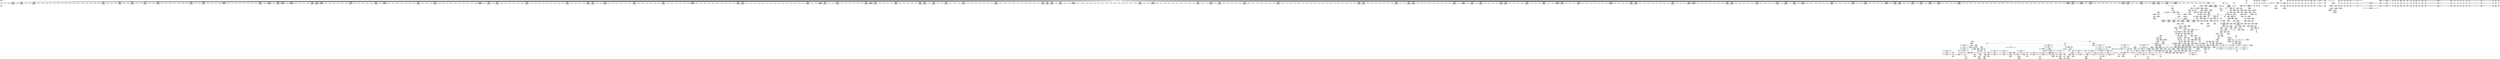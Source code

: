 digraph {
	CE0x569b7e0 [shape=record,shape=Mrecord,label="{CE0x569b7e0|__validate_creds:_entry}"]
	CE0x5699e00 [shape=record,shape=Mrecord,label="{CE0x5699e00|__validate_creds:_expval|include/linux/cred.h,173}"]
	CE0x56803d0 [shape=record,shape=Mrecord,label="{CE0x56803d0|i8_10|*Constant*|*SummSink*}"]
	CE0x56c7490 [shape=record,shape=Mrecord,label="{CE0x56c7490|12:_i32,_56:_i8*,_:_CRE_935,936_}"]
	CE0x56f8590 [shape=record,shape=Mrecord,label="{CE0x56f8590|i64*_getelementptr_inbounds_(_2_x_i64_,_2_x_i64_*___llvm_gcov_ctr131,_i64_0,_i64_0)|*Constant*|*SummSource*}"]
	CE0x565e8e0 [shape=record,shape=Mrecord,label="{CE0x565e8e0|__validate_creds:_conv|include/linux/cred.h,173}"]
	CE0x5691c10 [shape=record,shape=Mrecord,label="{CE0x5691c10|COLLAPSED:_CMRE:_elem_0:default:}"]
	CE0x569f5e0 [shape=record,shape=Mrecord,label="{CE0x569f5e0|inode_has_perm:_inode|Function::inode_has_perm&Arg::inode::}"]
	CE0x563b2e0 [shape=record,shape=Mrecord,label="{CE0x563b2e0|get_current:_tmp1|*SummSink*}"]
	CE0x5691f50 [shape=record,shape=Mrecord,label="{CE0x5691f50|i64*_getelementptr_inbounds_(_8_x_i64_,_8_x_i64_*___llvm_gcov_ctr154,_i64_0,_i64_1)|*Constant*|*SummSink*}"]
	CE0x56ac970 [shape=record,shape=Mrecord,label="{CE0x56ac970|12:_i32,_56:_i8*,_:_CRE_194,195_}"]
	CE0x56cdbb0 [shape=record,shape=Mrecord,label="{CE0x56cdbb0|cred_sid:_cred|Function::cred_sid&Arg::cred::}"]
	CE0x56c29c0 [shape=record,shape=Mrecord,label="{CE0x56c29c0|12:_i32,_56:_i8*,_:_CRE_872,873_}"]
	CE0x562e140 [shape=record,shape=Mrecord,label="{CE0x562e140|selinux_quota_on:_tmp4|security/selinux/hooks.c,2044|*SummSink*}"]
	CE0x56be040 [shape=record,shape=Mrecord,label="{CE0x56be040|12:_i32,_56:_i8*,_:_CRE_622,623_}"]
	CE0x565a630 [shape=record,shape=Mrecord,label="{CE0x565a630|i64*_getelementptr_inbounds_(_8_x_i64_,_8_x_i64_*___llvm_gcov_ctr154,_i64_0,_i64_2)|*Constant*|*SummSink*}"]
	CE0x567f480 [shape=record,shape=Mrecord,label="{CE0x567f480|__validate_creds:_tmp3|include/linux/cred.h,173|*SummSink*}"]
	CE0x56a2290 [shape=record,shape=Mrecord,label="{CE0x56a2290|i64*_getelementptr_inbounds_(_2_x_i64_,_2_x_i64_*___llvm_gcov_ctr153,_i64_0,_i64_1)|*Constant*|*SummSource*}"]
	CE0x563a500 [shape=record,shape=Mrecord,label="{CE0x563a500|get_current:_entry}"]
	CE0x56d1510 [shape=record,shape=Mrecord,label="{CE0x56d1510|inode_has_perm:_retval.0}"]
	CE0x56443c0 [shape=record,shape=Mrecord,label="{CE0x56443c0|cred_sid:_tmp2}"]
	CE0x5689310 [shape=record,shape=Mrecord,label="{CE0x5689310|__validate_creds:_tmp6|include/linux/cred.h,174}"]
	CE0x5639c90 [shape=record,shape=Mrecord,label="{CE0x5639c90|_ret_%struct.task_struct*_%tmp4,_!dbg_!27714|./arch/x86/include/asm/current.h,14|*SummSource*}"]
	CE0x5644760 [shape=record,shape=Mrecord,label="{CE0x5644760|12:_i32,_56:_i8*,_:_CRE_4,8_|*MultipleSource*|*LoadInst*|security/selinux/hooks.c,1627|Function::inode_has_perm&Arg::inode::|security/selinux/hooks.c,1611}"]
	CE0x56ba020 [shape=record,shape=Mrecord,label="{CE0x56ba020|12:_i32,_56:_i8*,_:_CRE_568,569_}"]
	CE0x56d3460 [shape=record,shape=Mrecord,label="{CE0x56d3460|__validate_creds:_bb}"]
	CE0x56b40f0 [shape=record,shape=Mrecord,label="{CE0x56b40f0|12:_i32,_56:_i8*,_:_CRE_344,352_|*MultipleSource*|*LoadInst*|security/selinux/hooks.c,1627|Function::inode_has_perm&Arg::inode::|security/selinux/hooks.c,1611}"]
	CE0x56f6950 [shape=record,shape=Mrecord,label="{CE0x56f6950|i64*_getelementptr_inbounds_(_5_x_i64_,_5_x_i64_*___llvm_gcov_ctr155,_i64_0,_i64_4)|*Constant*}"]
	CE0x56c6c40 [shape=record,shape=Mrecord,label="{CE0x56c6c40|12:_i32,_56:_i8*,_:_CRE_928,929_}"]
	CE0x56ba870 [shape=record,shape=Mrecord,label="{CE0x56ba870|12:_i32,_56:_i8*,_:_CRE_575,576_}"]
	CE0x56c00f0 [shape=record,shape=Mrecord,label="{CE0x56c00f0|12:_i32,_56:_i8*,_:_CRE_744,752_|*MultipleSource*|*LoadInst*|security/selinux/hooks.c,1627|Function::inode_has_perm&Arg::inode::|security/selinux/hooks.c,1611}"]
	"CONST[source:0(mediator),value:2(dynamic)][purpose:{subject}]"
	CE0x567df20 [shape=record,shape=Mrecord,label="{CE0x567df20|104:_%struct.inode*,_:_CRE_153,154_}"]
	CE0x562c920 [shape=record,shape=Mrecord,label="{CE0x562c920|selinux_quota_on:_call|security/selinux/hooks.c,2044}"]
	CE0x56b9dc0 [shape=record,shape=Mrecord,label="{CE0x56b9dc0|12:_i32,_56:_i8*,_:_CRE_566,567_}"]
	CE0x563e7a0 [shape=record,shape=Mrecord,label="{CE0x563e7a0|selinux_quota_on:_tmp8|security/selinux/hooks.c,2044|*SummSink*}"]
	CE0x5651d50 [shape=record,shape=Mrecord,label="{CE0x5651d50|i64_0|*Constant*}"]
	CE0x56bc290 [shape=record,shape=Mrecord,label="{CE0x56bc290|12:_i32,_56:_i8*,_:_CRE_597,598_}"]
	CE0x56b1cb0 [shape=record,shape=Mrecord,label="{CE0x56b1cb0|12:_i32,_56:_i8*,_:_CRE_287,288_}"]
	CE0x56bc9b0 [shape=record,shape=Mrecord,label="{CE0x56bc9b0|12:_i32,_56:_i8*,_:_CRE_603,604_}"]
	CE0x56b0ae0 [shape=record,shape=Mrecord,label="{CE0x56b0ae0|12:_i32,_56:_i8*,_:_CRE_272,273_}"]
	CE0x56c2af0 [shape=record,shape=Mrecord,label="{CE0x56c2af0|12:_i32,_56:_i8*,_:_CRE_873,874_}"]
	CE0x56f8040 [shape=record,shape=Mrecord,label="{CE0x56f8040|cred_sid:_bb|*SummSink*}"]
	CE0x56c6d70 [shape=record,shape=Mrecord,label="{CE0x56c6d70|12:_i32,_56:_i8*,_:_CRE_929,930_}"]
	CE0x56bc3c0 [shape=record,shape=Mrecord,label="{CE0x56bc3c0|12:_i32,_56:_i8*,_:_CRE_598,599_}"]
	CE0x56abff0 [shape=record,shape=Mrecord,label="{CE0x56abff0|12:_i32,_56:_i8*,_:_CRE_186,187_}"]
	CE0x567f1e0 [shape=record,shape=Mrecord,label="{CE0x567f1e0|GLOBAL:___llvm_gcov_ctr155|Global_var:__llvm_gcov_ctr155|*SummSource*}"]
	CE0x56519f0 [shape=record,shape=Mrecord,label="{CE0x56519f0|selinux_quota_on:_tmp21|security/selinux/hooks.c,2044|*SummSink*}"]
	CE0x56a1cf0 [shape=record,shape=Mrecord,label="{CE0x56a1cf0|104:_%struct.inode*,_:_CRE_149,150_}"]
	CE0x56dc020 [shape=record,shape=Mrecord,label="{CE0x56dc020|inode_has_perm:_tmp11|security/selinux/hooks.c,1612|*SummSource*}"]
	CE0x5648fa0 [shape=record,shape=Mrecord,label="{CE0x5648fa0|dentry_has_perm:_tmp2|*SummSink*}"]
	CE0x56b04f0 [shape=record,shape=Mrecord,label="{CE0x56b04f0|12:_i32,_56:_i8*,_:_CRE_267,268_}"]
	CE0x56859a0 [shape=record,shape=Mrecord,label="{CE0x56859a0|inode_has_perm:_sclass|security/selinux/hooks.c,1617|*SummSource*}"]
	CE0x5651120 [shape=record,shape=Mrecord,label="{CE0x5651120|selinux_quota_on:_cred4|security/selinux/hooks.c,2044|*SummSink*}"]
	CE0x56695f0 [shape=record,shape=Mrecord,label="{CE0x56695f0|selinux_quota_on:_tmp10|security/selinux/hooks.c,2044}"]
	CE0x5693c40 [shape=record,shape=Mrecord,label="{CE0x5693c40|104:_%struct.inode*,_:_CRE_304,305_}"]
	CE0x5696350 [shape=record,shape=Mrecord,label="{CE0x5696350|12:_i32,_56:_i8*,_:_CRE_139,140_}"]
	CE0x5633710 [shape=record,shape=Mrecord,label="{CE0x5633710|i8*_getelementptr_inbounds_(_25_x_i8_,_25_x_i8_*_.str3,_i32_0,_i32_0)|*Constant*|*SummSource*}"]
	CE0x56bc160 [shape=record,shape=Mrecord,label="{CE0x56bc160|12:_i32,_56:_i8*,_:_CRE_596,597_}"]
	CE0x56d1da0 [shape=record,shape=Mrecord,label="{CE0x56d1da0|i64*_getelementptr_inbounds_(_8_x_i64_,_8_x_i64_*___llvm_gcov_ctr154,_i64_0,_i64_7)|*Constant*|*SummSink*}"]
	CE0x56828d0 [shape=record,shape=Mrecord,label="{CE0x56828d0|104:_%struct.inode*,_:_CRE_204,205_}"]
	CE0x5662580 [shape=record,shape=Mrecord,label="{CE0x5662580|12:_i32,_56:_i8*,_:_CRE_80,88_|*MultipleSource*|*LoadInst*|security/selinux/hooks.c,1627|Function::inode_has_perm&Arg::inode::|security/selinux/hooks.c,1611}"]
	CE0x56ad680 [shape=record,shape=Mrecord,label="{CE0x56ad680|12:_i32,_56:_i8*,_:_CRE_205,206_}"]
	CE0x56c2e80 [shape=record,shape=Mrecord,label="{CE0x56c2e80|12:_i32,_56:_i8*,_:_CRE_876,877_}"]
	CE0x56b2e80 [shape=record,shape=Mrecord,label="{CE0x56b2e80|12:_i32,_56:_i8*,_:_CRE_302,303_}"]
	CE0x56c0970 [shape=record,shape=Mrecord,label="{CE0x56c0970|12:_i32,_56:_i8*,_:_CRE_776,792_|*MultipleSource*|*LoadInst*|security/selinux/hooks.c,1627|Function::inode_has_perm&Arg::inode::|security/selinux/hooks.c,1611}"]
	CE0x56ad2f0 [shape=record,shape=Mrecord,label="{CE0x56ad2f0|12:_i32,_56:_i8*,_:_CRE_202,203_}"]
	CE0x56aa730 [shape=record,shape=Mrecord,label="{CE0x56aa730|12:_i32,_56:_i8*,_:_CRE_172,173_}"]
	CE0x5639220 [shape=record,shape=Mrecord,label="{CE0x5639220|12:_i32,_56:_i8*,_:_CRE_24,32_|*MultipleSource*|*LoadInst*|security/selinux/hooks.c,1627|Function::inode_has_perm&Arg::inode::|security/selinux/hooks.c,1611}"]
	CE0x5683120 [shape=record,shape=Mrecord,label="{CE0x5683120|104:_%struct.inode*,_:_CRE_211,212_}"]
	CE0x56b0e70 [shape=record,shape=Mrecord,label="{CE0x56b0e70|12:_i32,_56:_i8*,_:_CRE_275,276_}"]
	CE0x569a5f0 [shape=record,shape=Mrecord,label="{CE0x569a5f0|i64*_getelementptr_inbounds_(_8_x_i64_,_8_x_i64_*___llvm_gcov_ctr154,_i64_0,_i64_1)|*Constant*|*SummSource*}"]
	CE0x563bb00 [shape=record,shape=Mrecord,label="{CE0x563bb00|get_current:_bb}"]
	CE0x56617e0 [shape=record,shape=Mrecord,label="{CE0x56617e0|__validate_creds:_line|Function::__validate_creds&Arg::line::|*SummSource*}"]
	CE0x56db3b0 [shape=record,shape=Mrecord,label="{CE0x56db3b0|inode_has_perm:_tmp10|security/selinux/hooks.c,1611|*SummSource*}"]
	CE0x56d33f0 [shape=record,shape=Mrecord,label="{CE0x56d33f0|__validate_creds:_if.end}"]
	CE0x56beb50 [shape=record,shape=Mrecord,label="{CE0x56beb50|12:_i32,_56:_i8*,_:_CRE_664,672_|*MultipleSource*|*LoadInst*|security/selinux/hooks.c,1627|Function::inode_has_perm&Arg::inode::|security/selinux/hooks.c,1611}"]
	CE0x5631b60 [shape=record,shape=Mrecord,label="{CE0x5631b60|_call_void_mcount()_#3|*SummSource*}"]
	CE0x56aabf0 [shape=record,shape=Mrecord,label="{CE0x56aabf0|12:_i32,_56:_i8*,_:_CRE_176,177_}"]
	CE0x564eeb0 [shape=record,shape=Mrecord,label="{CE0x564eeb0|_call_void_mcount()_#3|*SummSink*}"]
	CE0x5683380 [shape=record,shape=Mrecord,label="{CE0x5683380|104:_%struct.inode*,_:_CRE_213,214_}"]
	CE0x562c7c0 [shape=record,shape=Mrecord,label="{CE0x562c7c0|selinux_quota_on:_tmp|*SummSink*}"]
	CE0x567cc50 [shape=record,shape=Mrecord,label="{CE0x567cc50|i64*_getelementptr_inbounds_(_5_x_i64_,_5_x_i64_*___llvm_gcov_ctr155,_i64_0,_i64_3)|*Constant*|*SummSink*}"]
	CE0x56bfc80 [shape=record,shape=Mrecord,label="{CE0x56bfc80|12:_i32,_56:_i8*,_:_CRE_728,736_|*MultipleSource*|*LoadInst*|security/selinux/hooks.c,1627|Function::inode_has_perm&Arg::inode::|security/selinux/hooks.c,1611}"]
	CE0x56abec0 [shape=record,shape=Mrecord,label="{CE0x56abec0|12:_i32,_56:_i8*,_:_CRE_185,186_}"]
	CE0x56aa4d0 [shape=record,shape=Mrecord,label="{CE0x56aa4d0|12:_i32,_56:_i8*,_:_CRE_170,171_}"]
	CE0x56b8f70 [shape=record,shape=Mrecord,label="{CE0x56b8f70|12:_i32,_56:_i8*,_:_CRE_554,555_}"]
	CE0x565ba00 [shape=record,shape=Mrecord,label="{CE0x565ba00|104:_%struct.inode*,_:_CRE_169,170_}"]
	CE0x565ccc0 [shape=record,shape=Mrecord,label="{CE0x565ccc0|104:_%struct.inode*,_:_CRE_189,190_}"]
	CE0x5660ef0 [shape=record,shape=Mrecord,label="{CE0x5660ef0|inode_has_perm:_i_flags|security/selinux/hooks.c,1611|*SummSource*}"]
	CE0x569a580 [shape=record,shape=Mrecord,label="{CE0x569a580|i64*_getelementptr_inbounds_(_8_x_i64_,_8_x_i64_*___llvm_gcov_ctr154,_i64_0,_i64_1)|*Constant*}"]
	CE0x562dad0 [shape=record,shape=Mrecord,label="{CE0x562dad0|selinux_quota_on:_entry|*SummSink*}"]
	CE0x5659ee0 [shape=record,shape=Mrecord,label="{CE0x5659ee0|0:_i8,_8:_%struct.dentry*,_24:_%struct.selinux_audit_data*,_:_SCMRE_0,1_|*MultipleSource*|security/selinux/hooks.c, 1628|security/selinux/hooks.c,1630}"]
	CE0x5655a60 [shape=record,shape=Mrecord,label="{CE0x5655a60|cred_sid:_tmp4|*LoadInst*|security/selinux/hooks.c,196|*SummSink*}"]
	CE0x56bcfa0 [shape=record,shape=Mrecord,label="{CE0x56bcfa0|12:_i32,_56:_i8*,_:_CRE_608,609_}"]
	CE0x56b0290 [shape=record,shape=Mrecord,label="{CE0x56b0290|12:_i32,_56:_i8*,_:_CRE_265,266_}"]
	CE0x56d4300 [shape=record,shape=Mrecord,label="{CE0x56d4300|__validate_creds:_if.end|*SummSink*}"]
	CE0x5660840 [shape=record,shape=Mrecord,label="{CE0x5660840|__validate_creds:_tmp1}"]
	CE0x56b5600 [shape=record,shape=Mrecord,label="{CE0x56b5600|12:_i32,_56:_i8*,_:_CRE_432,440_|*MultipleSource*|*LoadInst*|security/selinux/hooks.c,1627|Function::inode_has_perm&Arg::inode::|security/selinux/hooks.c,1611}"]
	CE0x56d6550 [shape=record,shape=Mrecord,label="{CE0x56d6550|inode_has_perm:_and|security/selinux/hooks.c,1611}"]
	CE0x567b7e0 [shape=record,shape=Mrecord,label="{CE0x567b7e0|dentry_has_perm:_call|security/selinux/hooks.c,1632}"]
	CE0x562e6c0 [shape=record,shape=Mrecord,label="{CE0x562e6c0|selinux_quota_on:_land.lhs.true2|*SummSource*}"]
	CE0x5698480 [shape=record,shape=Mrecord,label="{CE0x5698480|get_current:_tmp4|./arch/x86/include/asm/current.h,14|*SummSink*}"]
	CE0x56c56e0 [shape=record,shape=Mrecord,label="{CE0x56c56e0|12:_i32,_56:_i8*,_:_CRE_910,911_}"]
	CE0x563a180 [shape=record,shape=Mrecord,label="{CE0x563a180|get_current:_tmp1|*SummSource*}"]
	CE0x56d4240 [shape=record,shape=Mrecord,label="{CE0x56d4240|__validate_creds:_if.end|*SummSource*}"]
	CE0x564ebc0 [shape=record,shape=Mrecord,label="{CE0x564ebc0|selinux_quota_on:_bb|*SummSink*}"]
	CE0x56b2500 [shape=record,shape=Mrecord,label="{CE0x56b2500|12:_i32,_56:_i8*,_:_CRE_294,295_}"]
	CE0x56b84a0 [shape=record,shape=Mrecord,label="{CE0x56b84a0|12:_i32,_56:_i8*,_:_CRE_536,540_|*MultipleSource*|*LoadInst*|security/selinux/hooks.c,1627|Function::inode_has_perm&Arg::inode::|security/selinux/hooks.c,1611}"]
	CE0x56a0980 [shape=record,shape=Mrecord,label="{CE0x56a0980|dentry_has_perm:_type|security/selinux/hooks.c,1630}"]
	CE0x56bd200 [shape=record,shape=Mrecord,label="{CE0x56bd200|12:_i32,_56:_i8*,_:_CRE_610,611_}"]
	CE0x5696130 [shape=record,shape=Mrecord,label="{CE0x5696130|12:_i32,_56:_i8*,_:_CRE_138,139_}"]
	CE0x56a9db0 [shape=record,shape=Mrecord,label="{CE0x56a9db0|12:_i32,_56:_i8*,_:_CRE_164,165_}"]
	CE0x565e0e0 [shape=record,shape=Mrecord,label="{CE0x565e0e0|cred_sid:_tmp1|*SummSink*}"]
	CE0x56bc4f0 [shape=record,shape=Mrecord,label="{CE0x56bc4f0|12:_i32,_56:_i8*,_:_CRE_599,600_}"]
	CE0x5639a80 [shape=record,shape=Mrecord,label="{CE0x5639a80|get_current:_entry|*SummSink*}"]
	CE0x5631700 [shape=record,shape=Mrecord,label="{CE0x5631700|_call_void_mcount()_#3|*SummSource*}"]
	CE0x56db9f0 [shape=record,shape=Mrecord,label="{CE0x56db9f0|i64*_getelementptr_inbounds_(_8_x_i64_,_8_x_i64_*___llvm_gcov_ctr154,_i64_0,_i64_5)|*Constant*|*SummSource*}"]
	CE0x56933f0 [shape=record,shape=Mrecord,label="{CE0x56933f0|104:_%struct.inode*,_:_CRE_272,280_|*MultipleSource*|Function::selinux_quota_on&Arg::dentry::|Function::dentry_has_perm&Arg::dentry::|security/selinux/hooks.c,1627}"]
	CE0x56b9570 [shape=record,shape=Mrecord,label="{CE0x56b9570|12:_i32,_56:_i8*,_:_CRE_559,560_}"]
	CE0x569d9a0 [shape=record,shape=Mrecord,label="{CE0x569d9a0|inode_has_perm:_tmp5|security/selinux/hooks.c,1609|*SummSource*}"]
	CE0x56b6be0 [shape=record,shape=Mrecord,label="{CE0x56b6be0|12:_i32,_56:_i8*,_:_CRE_480,481_}"]
	CE0x56448d0 [shape=record,shape=Mrecord,label="{CE0x56448d0|12:_i32,_56:_i8*,_:_CRE_150,151_}"]
	CE0x5660430 [shape=record,shape=Mrecord,label="{CE0x5660430|COLLAPSED:_GCMRE___llvm_gcov_ctr154_internal_global_8_x_i64_zeroinitializer:_elem_0:default:}"]
	CE0x56d9850 [shape=record,shape=Mrecord,label="{CE0x56d9850|inode_has_perm:_tmp7|security/selinux/hooks.c,1611|*SummSink*}"]
	CE0x56c55b0 [shape=record,shape=Mrecord,label="{CE0x56c55b0|12:_i32,_56:_i8*,_:_CRE_909,910_}"]
	CE0x56399c0 [shape=record,shape=Mrecord,label="{CE0x56399c0|get_current:_entry|*SummSource*}"]
	CE0x56a90a0 [shape=record,shape=Mrecord,label="{CE0x56a90a0|12:_i32,_56:_i8*,_:_CRE_153,154_}"]
	CE0x56b3470 [shape=record,shape=Mrecord,label="{CE0x56b3470|12:_i32,_56:_i8*,_:_CRE_307,308_}"]
	CE0x563cdb0 [shape=record,shape=Mrecord,label="{CE0x563cdb0|selinux_quota_on:_tmp18|security/selinux/hooks.c,2044|*SummSink*}"]
	CE0x5634190 [shape=record,shape=Mrecord,label="{CE0x5634190|i64*_getelementptr_inbounds_(_11_x_i64_,_11_x_i64_*___llvm_gcov_ctr152,_i64_0,_i64_8)|*Constant*|*SummSink*}"]
	CE0x5655980 [shape=record,shape=Mrecord,label="{CE0x5655980|cred_sid:_tmp4|*LoadInst*|security/selinux/hooks.c,196|*SummSource*}"]
	CE0x56da280 [shape=record,shape=Mrecord,label="{CE0x56da280|inode_has_perm:_tmp8|security/selinux/hooks.c,1611|*SummSink*}"]
	CE0x568a1a0 [shape=record,shape=Mrecord,label="{CE0x568a1a0|GLOBAL:___invalid_creds|*Constant*|*SummSink*}"]
	CE0x56d7410 [shape=record,shape=Mrecord,label="{CE0x56d7410|inode_has_perm:_lnot1|security/selinux/hooks.c,1611}"]
	CE0x56d16d0 [shape=record,shape=Mrecord,label="{CE0x56d16d0|avc_has_perm:_auditdata|Function::avc_has_perm&Arg::auditdata::|*SummSource*}"]
	CE0x56f7670 [shape=record,shape=Mrecord,label="{CE0x56f7670|__validate_creds:_tmp8|include/linux/cred.h,175|*SummSink*}"]
	CE0x562df30 [shape=record,shape=Mrecord,label="{CE0x562df30|selinux_quota_on:_land.lhs.true2|*SummSink*}"]
	CE0x566a7c0 [shape=record,shape=Mrecord,label="{CE0x566a7c0|selinux_quota_on:_tmp13|security/selinux/hooks.c,2044}"]
	CE0x56ba3b0 [shape=record,shape=Mrecord,label="{CE0x56ba3b0|12:_i32,_56:_i8*,_:_CRE_571,572_}"]
	CE0x562c570 [shape=record,shape=Mrecord,label="{CE0x562c570|selinux_quota_on:_do.end}"]
	CE0x56c2480 [shape=record,shape=Mrecord,label="{CE0x56c2480|12:_i32,_56:_i8*,_:_CRE_867,868_}"]
	CE0x56a7190 [shape=record,shape=Mrecord,label="{CE0x56a7190|i64*_getelementptr_inbounds_(_8_x_i64_,_8_x_i64_*___llvm_gcov_ctr154,_i64_0,_i64_6)|*Constant*|*SummSink*}"]
	CE0x56439d0 [shape=record,shape=Mrecord,label="{CE0x56439d0|inode_has_perm:_tmp1|*SummSink*}"]
	CE0x5656920 [shape=record,shape=Mrecord,label="{CE0x5656920|12:_i32,_56:_i8*,_:_CRE_104,112_|*MultipleSource*|*LoadInst*|security/selinux/hooks.c,1627|Function::inode_has_perm&Arg::inode::|security/selinux/hooks.c,1611}"]
	CE0x56d7e60 [shape=record,shape=Mrecord,label="{CE0x56d7e60|inode_has_perm:_conv|security/selinux/hooks.c,1611|*SummSource*}"]
	CE0x568ff80 [shape=record,shape=Mrecord,label="{CE0x568ff80|i32_1609|*Constant*}"]
	CE0x5682580 [shape=record,shape=Mrecord,label="{CE0x5682580|104:_%struct.inode*,_:_CRE_201,202_}"]
	CE0x5698a50 [shape=record,shape=Mrecord,label="{CE0x5698a50|104:_%struct.inode*,_:_CRE_72,80_|*MultipleSource*|Function::selinux_quota_on&Arg::dentry::|Function::dentry_has_perm&Arg::dentry::|security/selinux/hooks.c,1627}"]
	CE0x5655f20 [shape=record,shape=Mrecord,label="{CE0x5655f20|cred_sid:_tmp5|security/selinux/hooks.c,196|*SummSource*}"]
	CE0x56d6d50 [shape=record,shape=Mrecord,label="{CE0x56d6d50|inode_has_perm:_lnot|security/selinux/hooks.c,1611|*SummSink*}"]
	CE0x56a97c0 [shape=record,shape=Mrecord,label="{CE0x56a97c0|12:_i32,_56:_i8*,_:_CRE_159,160_}"]
	CE0x56c8ab0 [shape=record,shape=Mrecord,label="{CE0x56c8ab0|12:_i32,_56:_i8*,_:_CRE_988,992_|*MultipleSource*|*LoadInst*|security/selinux/hooks.c,1627|Function::inode_has_perm&Arg::inode::|security/selinux/hooks.c,1611}"]
	CE0x563e9e0 [shape=record,shape=Mrecord,label="{CE0x563e9e0|i8*_getelementptr_inbounds_(_45_x_i8_,_45_x_i8_*_.str12,_i32_0,_i32_0)|*Constant*}"]
	CE0x5697790 [shape=record,shape=Mrecord,label="{CE0x5697790|104:_%struct.inode*,_:_CRE_40,48_|*MultipleSource*|Function::selinux_quota_on&Arg::dentry::|Function::dentry_has_perm&Arg::dentry::|security/selinux/hooks.c,1627}"]
	CE0x56d9e30 [shape=record,shape=Mrecord,label="{CE0x56d9e30|GLOBAL:___llvm_gcov_ctr154|Global_var:__llvm_gcov_ctr154|*SummSink*}"]
	CE0x569cf10 [shape=record,shape=Mrecord,label="{CE0x569cf10|inode_has_perm:_tmp3|*SummSource*}"]
	CE0x56a3330 [shape=record,shape=Mrecord,label="{CE0x56a3330|0:_i32,_4:_i32,_8:_i32,_12:_i32,_:_CMRE_4,8_|*MultipleSource*|security/selinux/hooks.c,196|*LoadInst*|security/selinux/hooks.c,196|security/selinux/hooks.c,197}"]
	CE0x56ae950 [shape=record,shape=Mrecord,label="{CE0x56ae950|12:_i32,_56:_i8*,_:_CRE_243,244_}"]
	CE0x5656260 [shape=record,shape=Mrecord,label="{CE0x5656260|cred_sid:_tmp5|security/selinux/hooks.c,196|*SummSink*}"]
	CE0x5693a20 [shape=record,shape=Mrecord,label="{CE0x5693a20|104:_%struct.inode*,_:_CRE_296,304_|*MultipleSource*|Function::selinux_quota_on&Arg::dentry::|Function::dentry_has_perm&Arg::dentry::|security/selinux/hooks.c,1627}"]
	CE0x56d1580 [shape=record,shape=Mrecord,label="{CE0x56d1580|avc_has_perm:_auditdata|Function::avc_has_perm&Arg::auditdata::}"]
	CE0x56a8630 [shape=record,shape=Mrecord,label="{CE0x56a8630|inode_has_perm:_call|security/selinux/hooks.c,1614|*SummSource*}"]
	CE0x56da000 [shape=record,shape=Mrecord,label="{CE0x56da000|inode_has_perm:_tmp8|security/selinux/hooks.c,1611}"]
	CE0x56a8b50 [shape=record,shape=Mrecord,label="{CE0x56a8b50|GLOBAL:_cred_sid|*Constant*}"]
	"CONST[source:0(mediator),value:0(static)][purpose:{operation}]"
	CE0x56b22a0 [shape=record,shape=Mrecord,label="{CE0x56b22a0|12:_i32,_56:_i8*,_:_CRE_292,293_}"]
	CE0x5696600 [shape=record,shape=Mrecord,label="{CE0x5696600|12:_i32,_56:_i8*,_:_CRE_142,143_}"]
	CE0x56ace30 [shape=record,shape=Mrecord,label="{CE0x56ace30|12:_i32,_56:_i8*,_:_CRE_198,199_}"]
	CE0x5683d00 [shape=record,shape=Mrecord,label="{CE0x5683d00|104:_%struct.inode*,_:_CRE_221,222_}"]
	CE0x569f750 [shape=record,shape=Mrecord,label="{CE0x569f750|inode_has_perm:_inode|Function::inode_has_perm&Arg::inode::|*SummSource*}"]
	CE0x56be2a0 [shape=record,shape=Mrecord,label="{CE0x56be2a0|12:_i32,_56:_i8*,_:_CRE_624,628_|*MultipleSource*|*LoadInst*|security/selinux/hooks.c,1627|Function::inode_has_perm&Arg::inode::|security/selinux/hooks.c,1611}"]
	"CONST[source:2(external),value:2(dynamic)][purpose:{subject}]"
	CE0x564e9d0 [shape=record,shape=Mrecord,label="{CE0x564e9d0|selinux_quota_on:_call3|security/selinux/hooks.c,2044|*SummSink*}"]
	CE0x56997d0 [shape=record,shape=Mrecord,label="{CE0x56997d0|12:_i32,_56:_i8*,_:_CRE_48,56_|*MultipleSource*|*LoadInst*|security/selinux/hooks.c,1627|Function::inode_has_perm&Arg::inode::|security/selinux/hooks.c,1611}"]
	CE0x56d8fc0 [shape=record,shape=Mrecord,label="{CE0x56d8fc0|inode_has_perm:_tobool2|security/selinux/hooks.c,1611|*SummSource*}"]
	CE0x5692a80 [shape=record,shape=Mrecord,label="{CE0x5692a80|104:_%struct.inode*,_:_CRE_232,240_|*MultipleSource*|Function::selinux_quota_on&Arg::dentry::|Function::dentry_has_perm&Arg::dentry::|security/selinux/hooks.c,1627}"]
	CE0x56549a0 [shape=record,shape=Mrecord,label="{CE0x56549a0|i64*_getelementptr_inbounds_(_8_x_i64_,_8_x_i64_*___llvm_gcov_ctr154,_i64_0,_i64_0)|*Constant*|*SummSink*}"]
	CE0x563d320 [shape=record,shape=Mrecord,label="{CE0x563d320|i64_1|*Constant*}"]
	CE0x56bd460 [shape=record,shape=Mrecord,label="{CE0x56bd460|12:_i32,_56:_i8*,_:_CRE_612,613_}"]
	CE0x565ffd0 [shape=record,shape=Mrecord,label="{CE0x565ffd0|i64*_getelementptr_inbounds_(_2_x_i64_,_2_x_i64_*___llvm_gcov_ctr131,_i64_0,_i64_1)|*Constant*|*SummSink*}"]
	CE0x5630d30 [shape=record,shape=Mrecord,label="{CE0x5630d30|i32_0|*Constant*}"]
	CE0x56bbdd0 [shape=record,shape=Mrecord,label="{CE0x56bbdd0|12:_i32,_56:_i8*,_:_CRE_593,594_}"]
	CE0x5635670 [shape=record,shape=Mrecord,label="{CE0x5635670|selinux_quota_on:_tmp16|security/selinux/hooks.c,2044|*SummSink*}"]
	CE0x569fc80 [shape=record,shape=Mrecord,label="{CE0x569fc80|inode_has_perm:_perms|Function::inode_has_perm&Arg::perms::|*SummSource*}"]
	"CONST[source:1(input),value:2(dynamic)][purpose:{object}]"
	CE0x5650870 [shape=record,shape=Mrecord,label="{CE0x5650870|i32_1|*Constant*|*SummSink*}"]
	CE0x568de30 [shape=record,shape=Mrecord,label="{CE0x568de30|inode_has_perm:_do.body|*SummSink*}"]
	CE0x56d7aa0 [shape=record,shape=Mrecord,label="{CE0x56d7aa0|inode_has_perm:_lnot.ext|security/selinux/hooks.c,1611}"]
	CE0x5683bd0 [shape=record,shape=Mrecord,label="{CE0x5683bd0|104:_%struct.inode*,_:_CRE_220,221_}"]
	CE0x56999f0 [shape=record,shape=Mrecord,label="{CE0x56999f0|12:_i32,_56:_i8*,_:_CRE_56,64_|*MultipleSource*|*LoadInst*|security/selinux/hooks.c,1627|Function::inode_has_perm&Arg::inode::|security/selinux/hooks.c,1611}"]
	CE0x56c6190 [shape=record,shape=Mrecord,label="{CE0x56c6190|12:_i32,_56:_i8*,_:_CRE_919,920_}"]
	CE0x564dbf0 [shape=record,shape=Mrecord,label="{CE0x564dbf0|selinux_quota_on:_tmp12|security/selinux/hooks.c,2044|*SummSource*}"]
	CE0x56827a0 [shape=record,shape=Mrecord,label="{CE0x56827a0|104:_%struct.inode*,_:_CRE_203,204_}"]
	CE0x56bd6c0 [shape=record,shape=Mrecord,label="{CE0x56bd6c0|12:_i32,_56:_i8*,_:_CRE_614,615_}"]
	CE0x56cfef0 [shape=record,shape=Mrecord,label="{CE0x56cfef0|28:_i32,_32:_i16,_:_CRE_28,32_|*MultipleSource*|*LoadInst*|security/selinux/hooks.c,1615|security/selinux/hooks.c,1615|security/selinux/hooks.c,1617}"]
	CE0x5649710 [shape=record,shape=Mrecord,label="{CE0x5649710|dentry_has_perm:_entry}"]
	CE0x56b8280 [shape=record,shape=Mrecord,label="{CE0x56b8280|12:_i32,_56:_i8*,_:_CRE_528,536_|*MultipleSource*|*LoadInst*|security/selinux/hooks.c,1627|Function::inode_has_perm&Arg::inode::|security/selinux/hooks.c,1611}"]
	CE0x56bb320 [shape=record,shape=Mrecord,label="{CE0x56bb320|12:_i32,_56:_i8*,_:_CRE_584,585_}"]
	CE0x56ac250 [shape=record,shape=Mrecord,label="{CE0x56ac250|12:_i32,_56:_i8*,_:_CRE_188,189_}"]
	CE0x56a7fb0 [shape=record,shape=Mrecord,label="{CE0x56a7fb0|inode_has_perm:_tmp14|security/selinux/hooks.c,1614}"]
	CE0x56ceec0 [shape=record,shape=Mrecord,label="{CE0x56ceec0|inode_has_perm:_tmp15|*LoadInst*|security/selinux/hooks.c,1615|*SummSink*}"]
	CE0x5655800 [shape=record,shape=Mrecord,label="{CE0x5655800|cred_sid:_tmp4|*LoadInst*|security/selinux/hooks.c,196}"]
	CE0x56bc030 [shape=record,shape=Mrecord,label="{CE0x56bc030|12:_i32,_56:_i8*,_:_CRE_595,596_}"]
	CE0x5661d40 [shape=record,shape=Mrecord,label="{CE0x5661d40|i1_true|*Constant*}"]
	CE0x56d3b40 [shape=record,shape=Mrecord,label="{CE0x56d3b40|__validate_creds:_lnot.ext|include/linux/cred.h,173|*SummSink*}"]
	CE0x56607d0 [shape=record,shape=Mrecord,label="{CE0x56607d0|i64_1|*Constant*}"]
	CE0x56d7df0 [shape=record,shape=Mrecord,label="{CE0x56d7df0|GLOBAL:_llvm.expect.i64|*Constant*}"]
	CE0x5697c60 [shape=record,shape=Mrecord,label="{CE0x5697c60|get_current:_tmp2}"]
	CE0x5682a00 [shape=record,shape=Mrecord,label="{CE0x5682a00|104:_%struct.inode*,_:_CRE_205,206_}"]
	CE0x5652a90 [shape=record,shape=Mrecord,label="{CE0x5652a90|selinux_quota_on:_dentry|Function::selinux_quota_on&Arg::dentry::}"]
	CE0x568e130 [shape=record,shape=Mrecord,label="{CE0x568e130|inode_has_perm:_if.then|*SummSink*}"]
	CE0x56633c0 [shape=record,shape=Mrecord,label="{CE0x56633c0|inode_has_perm:_if.end}"]
	CE0x5682ff0 [shape=record,shape=Mrecord,label="{CE0x5682ff0|104:_%struct.inode*,_:_CRE_210,211_}"]
	CE0x56476a0 [shape=record,shape=Mrecord,label="{CE0x56476a0|selinux_quota_on:_tmp20|security/selinux/hooks.c,2044|*SummSource*}"]
	CE0x5639d30 [shape=record,shape=Mrecord,label="{CE0x5639d30|_ret_%struct.task_struct*_%tmp4,_!dbg_!27714|./arch/x86/include/asm/current.h,14}"]
	CE0x56b88e0 [shape=record,shape=Mrecord,label="{CE0x56b88e0|12:_i32,_56:_i8*,_:_CRE_544,552_|*MultipleSource*|*LoadInst*|security/selinux/hooks.c,1627|Function::inode_has_perm&Arg::inode::|security/selinux/hooks.c,1611}"]
	CE0x5659650 [shape=record,shape=Mrecord,label="{CE0x5659650|__validate_creds:_tobool|include/linux/cred.h,173}"]
	CE0x56b16c0 [shape=record,shape=Mrecord,label="{CE0x56b16c0|12:_i32,_56:_i8*,_:_CRE_282,283_}"]
	CE0x56a33c0 [shape=record,shape=Mrecord,label="{CE0x56a33c0|0:_i32,_4:_i32,_8:_i32,_12:_i32,_:_CMRE_8,12_|*MultipleSource*|security/selinux/hooks.c,196|*LoadInst*|security/selinux/hooks.c,196|security/selinux/hooks.c,197}"]
	CE0x568f040 [shape=record,shape=Mrecord,label="{CE0x568f040|__validate_creds:_cred|Function::__validate_creds&Arg::cred::|*SummSource*}"]
	CE0x5652500 [shape=record,shape=Mrecord,label="{CE0x5652500|dentry_has_perm:_cred|Function::dentry_has_perm&Arg::cred::|*SummSource*}"]
	CE0x5692fb0 [shape=record,shape=Mrecord,label="{CE0x5692fb0|104:_%struct.inode*,_:_CRE_256,264_|*MultipleSource*|Function::selinux_quota_on&Arg::dentry::|Function::dentry_has_perm&Arg::dentry::|security/selinux/hooks.c,1627}"]
	CE0x5696400 [shape=record,shape=Mrecord,label="{CE0x5696400|12:_i32,_56:_i8*,_:_CRE_140,141_}"]
	CE0x56820d0 [shape=record,shape=Mrecord,label="{CE0x56820d0|104:_%struct.inode*,_:_CRE_196,197_}"]
	CE0x56804d0 [shape=record,shape=Mrecord,label="{CE0x56804d0|dentry_has_perm:_u|security/selinux/hooks.c,1631|*SummSink*}"]
	CE0x5694ff0 [shape=record,shape=Mrecord,label="{CE0x5694ff0|%struct.task_struct*_(%struct.task_struct**)*_asm_movq_%gs:$_1:P_,$0_,_r,im,_dirflag_,_fpsr_,_flags_|*SummSink*}"]
	CE0x56429f0 [shape=record,shape=Mrecord,label="{CE0x56429f0|_ret_void,_!dbg_!27722|include/linux/cred.h,175|*SummSink*}"]
	CE0x56aed30 [shape=record,shape=Mrecord,label="{CE0x56aed30|12:_i32,_56:_i8*,_:_CRE_247,248_}"]
	CE0x565c540 [shape=record,shape=Mrecord,label="{CE0x565c540|104:_%struct.inode*,_:_CRE_181,182_}"]
	CE0x56821c0 [shape=record,shape=Mrecord,label="{CE0x56821c0|104:_%struct.inode*,_:_CRE_197,198_}"]
	CE0x56b2af0 [shape=record,shape=Mrecord,label="{CE0x56b2af0|12:_i32,_56:_i8*,_:_CRE_299,300_}"]
	CE0x56b1b80 [shape=record,shape=Mrecord,label="{CE0x56b1b80|12:_i32,_56:_i8*,_:_CRE_286,287_}"]
	CE0x56b51f0 [shape=record,shape=Mrecord,label="{CE0x56b51f0|12:_i32,_56:_i8*,_:_CRE_416,424_|*MultipleSource*|*LoadInst*|security/selinux/hooks.c,1627|Function::inode_has_perm&Arg::inode::|security/selinux/hooks.c,1611}"]
	CE0x5690a70 [shape=record,shape=Mrecord,label="{CE0x5690a70|__validate_creds:_tmp}"]
	CE0x56ce830 [shape=record,shape=Mrecord,label="{CE0x56ce830|inode_has_perm:_i_security|security/selinux/hooks.c,1615|*SummSource*}"]
	CE0x56b3930 [shape=record,shape=Mrecord,label="{CE0x56b3930|12:_i32,_56:_i8*,_:_CRE_311,312_}"]
	CE0x5627020 [shape=record,shape=Mrecord,label="{CE0x5627020|dentry_has_perm:_tmp|*SummSink*}"]
	CE0x56d6b70 [shape=record,shape=Mrecord,label="{CE0x56d6b70|inode_has_perm:_tobool|security/selinux/hooks.c,1611|*SummSource*}"]
	CE0x56f7480 [shape=record,shape=Mrecord,label="{CE0x56f7480|__validate_creds:_tmp8|include/linux/cred.h,175|*SummSource*}"]
	CE0x564f350 [shape=record,shape=Mrecord,label="{CE0x564f350|selinux_quota_on:_tmp11|security/selinux/hooks.c,2044|*SummSink*}"]
	CE0x565cae0 [shape=record,shape=Mrecord,label="{CE0x565cae0|104:_%struct.inode*,_:_CRE_187,188_}"]
	CE0x5651690 [shape=record,shape=Mrecord,label="{CE0x5651690|selinux_quota_on:_tmp21|security/selinux/hooks.c,2044|*SummSource*}"]
	CE0x5633850 [shape=record,shape=Mrecord,label="{CE0x5633850|i8*_getelementptr_inbounds_(_25_x_i8_,_25_x_i8_*_.str3,_i32_0,_i32_0)|*Constant*|*SummSink*}"]
	CE0x56c5f30 [shape=record,shape=Mrecord,label="{CE0x56c5f30|12:_i32,_56:_i8*,_:_CRE_917,918_}"]
	CE0x56be710 [shape=record,shape=Mrecord,label="{CE0x56be710|12:_i32,_56:_i8*,_:_CRE_648,656_|*MultipleSource*|*LoadInst*|security/selinux/hooks.c,1627|Function::inode_has_perm&Arg::inode::|security/selinux/hooks.c,1611}"]
	CE0x56bbf00 [shape=record,shape=Mrecord,label="{CE0x56bbf00|12:_i32,_56:_i8*,_:_CRE_594,595_}"]
	CE0x56af580 [shape=record,shape=Mrecord,label="{CE0x56af580|12:_i32,_56:_i8*,_:_CRE_254,255_}"]
	CE0x56bc750 [shape=record,shape=Mrecord,label="{CE0x56bc750|12:_i32,_56:_i8*,_:_CRE_601,602_}"]
	CE0x565d700 [shape=record,shape=Mrecord,label="{CE0x565d700|__validate_creds:_call|include/linux/cred.h,173}"]
	CE0x569e620 [shape=record,shape=Mrecord,label="{CE0x569e620|dentry_has_perm:_tmp4|*LoadInst*|security/selinux/hooks.c,1627|*SummSource*}"]
	CE0x565ef20 [shape=record,shape=Mrecord,label="{CE0x565ef20|i32_22|*Constant*|*SummSource*}"]
	CE0x563fa90 [shape=record,shape=Mrecord,label="{CE0x563fa90|GLOBAL:_current_task|Global_var:current_task|*SummSink*}"]
	CE0x568a030 [shape=record,shape=Mrecord,label="{CE0x568a030|_call_void___invalid_creds(%struct.cred*_%cred,_i8*_%file,_i32_%line)_#10,_!dbg_!27721|include/linux/cred.h,174}"]
	CE0x56bcd40 [shape=record,shape=Mrecord,label="{CE0x56bcd40|12:_i32,_56:_i8*,_:_CRE_606,607_}"]
	CE0x5694c40 [shape=record,shape=Mrecord,label="{CE0x5694c40|104:_%struct.inode*,_:_CRE_316,317_}"]
	CE0x56a7870 [shape=record,shape=Mrecord,label="{CE0x56a7870|inode_has_perm:_tmp13|security/selinux/hooks.c,1614}"]
	CE0x56b3340 [shape=record,shape=Mrecord,label="{CE0x56b3340|12:_i32,_56:_i8*,_:_CRE_306,307_}"]
	CE0x569c890 [shape=record,shape=Mrecord,label="{CE0x569c890|inode_has_perm:_tmp5|security/selinux/hooks.c,1609|*SummSink*}"]
	CE0x56ba4e0 [shape=record,shape=Mrecord,label="{CE0x56ba4e0|12:_i32,_56:_i8*,_:_CRE_572,573_}"]
	CE0x5684c90 [shape=record,shape=Mrecord,label="{CE0x5684c90|avc_has_perm:_ssid|Function::avc_has_perm&Arg::ssid::}"]
	CE0x565b820 [shape=record,shape=Mrecord,label="{CE0x565b820|104:_%struct.inode*,_:_CRE_167,168_}"]
	CE0x56b0d40 [shape=record,shape=Mrecord,label="{CE0x56b0d40|12:_i32,_56:_i8*,_:_CRE_274,275_}"]
	CE0x56cda10 [shape=record,shape=Mrecord,label="{CE0x56cda10|cred_sid:_entry|*SummSink*}"]
	CE0x56afdd0 [shape=record,shape=Mrecord,label="{CE0x56afdd0|12:_i32,_56:_i8*,_:_CRE_261,262_}"]
	CE0x56898d0 [shape=record,shape=Mrecord,label="{CE0x56898d0|GLOBAL:___invalid_creds|*Constant*}"]
	CE0x5697070 [shape=record,shape=Mrecord,label="{CE0x5697070|104:_%struct.inode*,_:_CRE_8,12_|*MultipleSource*|Function::selinux_quota_on&Arg::dentry::|Function::dentry_has_perm&Arg::dentry::|security/selinux/hooks.c,1627}"]
	CE0x56aeb00 [shape=record,shape=Mrecord,label="{CE0x56aeb00|12:_i32,_56:_i8*,_:_CRE_245,246_}"]
	CE0x56b4970 [shape=record,shape=Mrecord,label="{CE0x56b4970|12:_i32,_56:_i8*,_:_CRE_384,388_|*MultipleSource*|*LoadInst*|security/selinux/hooks.c,1627|Function::inode_has_perm&Arg::inode::|security/selinux/hooks.c,1611}"]
	CE0x56b64e0 [shape=record,shape=Mrecord,label="{CE0x56b64e0|12:_i32,_56:_i8*,_:_CRE_474,475_}"]
	CE0x5648f30 [shape=record,shape=Mrecord,label="{CE0x5648f30|dentry_has_perm:_tmp2|*SummSource*}"]
	CE0x569f230 [shape=record,shape=Mrecord,label="{CE0x569f230|inode_has_perm:_cred|Function::inode_has_perm&Arg::cred::|*SummSource*}"]
	CE0x569ef40 [shape=record,shape=Mrecord,label="{CE0x569ef40|inode_has_perm:_entry|*SummSink*}"]
	CE0x565ab50 [shape=record,shape=Mrecord,label="{CE0x565ab50|dentry_has_perm:_tmp|*SummSource*}"]
	CE0x564f200 [shape=record,shape=Mrecord,label="{CE0x564f200|selinux_quota_on:_tmp11|security/selinux/hooks.c,2044|*SummSource*}"]
	CE0x56c0b90 [shape=record,shape=Mrecord,label="{CE0x56c0b90|12:_i32,_56:_i8*,_:_CRE_792,800_|*MultipleSource*|*LoadInst*|security/selinux/hooks.c,1627|Function::inode_has_perm&Arg::inode::|security/selinux/hooks.c,1611}"]
	CE0x56b6f70 [shape=record,shape=Mrecord,label="{CE0x56b6f70|12:_i32,_56:_i8*,_:_CRE_483,484_}"]
	CE0x5663630 [shape=record,shape=Mrecord,label="{CE0x5663630|inode_has_perm:_bb}"]
	CE0x56c2530 [shape=record,shape=Mrecord,label="{CE0x56c2530|12:_i32,_56:_i8*,_:_CRE_868,869_}"]
	CE0x56694f0 [shape=record,shape=Mrecord,label="{CE0x56694f0|i64*_getelementptr_inbounds_(_11_x_i64_,_11_x_i64_*___llvm_gcov_ctr152,_i64_0,_i64_6)|*Constant*}"]
	CE0x56b1f10 [shape=record,shape=Mrecord,label="{CE0x56b1f10|12:_i32,_56:_i8*,_:_CRE_289,290_}"]
	CE0x5654e70 [shape=record,shape=Mrecord,label="{CE0x5654e70|i64*_getelementptr_inbounds_(_11_x_i64_,_11_x_i64_*___llvm_gcov_ctr152,_i64_0,_i64_9)|*Constant*|*SummSource*}"]
	CE0x56a1650 [shape=record,shape=Mrecord,label="{CE0x56a1650|104:_%struct.inode*,_:_CRE_144,145_}"]
	CE0x567de30 [shape=record,shape=Mrecord,label="{CE0x567de30|104:_%struct.inode*,_:_CRE_152,153_}"]
	CE0x563dd00 [shape=record,shape=Mrecord,label="{CE0x563dd00|GLOBAL:_selinux_quota_on.__warned|Global_var:selinux_quota_on.__warned}"]
	CE0x56835e0 [shape=record,shape=Mrecord,label="{CE0x56835e0|104:_%struct.inode*,_:_CRE_215,216_}"]
	CE0x5651700 [shape=record,shape=Mrecord,label="{CE0x5651700|GLOBAL:_dentry_has_perm|*Constant*}"]
	CE0x569f8c0 [shape=record,shape=Mrecord,label="{CE0x569f8c0|inode_has_perm:_inode|Function::inode_has_perm&Arg::inode::|*SummSink*}"]
	CE0x56313d0 [shape=record,shape=Mrecord,label="{CE0x56313d0|dentry_has_perm:_tmp3|*SummSink*}"]
	CE0x56be3d0 [shape=record,shape=Mrecord,label="{CE0x56be3d0|12:_i32,_56:_i8*,_:_CRE_632,640_|*MultipleSource*|*LoadInst*|security/selinux/hooks.c,1627|Function::inode_has_perm&Arg::inode::|security/selinux/hooks.c,1611}"]
	CE0x5661b70 [shape=record,shape=Mrecord,label="{CE0x5661b70|__validate_creds:_lnot|include/linux/cred.h,173|*SummSource*}"]
	CE0x56cd860 [shape=record,shape=Mrecord,label="{CE0x56cd860|cred_sid:_entry}"]
	CE0x565c630 [shape=record,shape=Mrecord,label="{CE0x565c630|104:_%struct.inode*,_:_CRE_182,183_}"]
	CE0x56b9340 [shape=record,shape=Mrecord,label="{CE0x56b9340|12:_i32,_56:_i8*,_:_CRE_557,558_}"]
	CE0x56dc7e0 [shape=record,shape=Mrecord,label="{CE0x56dc7e0|i32_512|*Constant*}"]
	CE0x56cd930 [shape=record,shape=Mrecord,label="{CE0x56cd930|cred_sid:_entry|*SummSource*}"]
	CE0x56a8c80 [shape=record,shape=Mrecord,label="{CE0x56a8c80|GLOBAL:_cred_sid|*Constant*|*SummSource*}"]
	CE0x56c2c20 [shape=record,shape=Mrecord,label="{CE0x56c2c20|12:_i32,_56:_i8*,_:_CRE_874,875_}"]
	CE0x56d93b0 [shape=record,shape=Mrecord,label="{CE0x56d93b0|i64_4|*Constant*}"]
	CE0x56af320 [shape=record,shape=Mrecord,label="{CE0x56af320|12:_i32,_56:_i8*,_:_CRE_252,253_}"]
	CE0x56dc9c0 [shape=record,shape=Mrecord,label="{CE0x56dc9c0|i32_512|*Constant*|*SummSink*}"]
	CE0x562a9a0 [shape=record,shape=Mrecord,label="{CE0x562a9a0|selinux_quota_on:_if.end|*SummSink*}"]
	CE0x56aff00 [shape=record,shape=Mrecord,label="{CE0x56aff00|12:_i32,_56:_i8*,_:_CRE_262,263_}"]
	CE0x5681b20 [shape=record,shape=Mrecord,label="{CE0x5681b20|i64*_getelementptr_inbounds_(_2_x_i64_,_2_x_i64_*___llvm_gcov_ctr153,_i64_0,_i64_0)|*Constant*|*SummSource*}"]
	CE0x56a9b50 [shape=record,shape=Mrecord,label="{CE0x56a9b50|12:_i32,_56:_i8*,_:_CRE_162,163_}"]
	CE0x56603c0 [shape=record,shape=Mrecord,label="{CE0x56603c0|inode_has_perm:_tmp}"]
	CE0x56c4180 [shape=record,shape=Mrecord,label="{CE0x56c4180|12:_i32,_56:_i8*,_:_CRE_892,893_}"]
	CE0x56b96a0 [shape=record,shape=Mrecord,label="{CE0x56b96a0|12:_i32,_56:_i8*,_:_CRE_560,561_}"]
	CE0x56b1200 [shape=record,shape=Mrecord,label="{CE0x56b1200|12:_i32,_56:_i8*,_:_CRE_278,279_}"]
	CE0x56db040 [shape=record,shape=Mrecord,label="{CE0x56db040|inode_has_perm:_tmp9|security/selinux/hooks.c,1611|*SummSink*}"]
	CE0x56a8500 [shape=record,shape=Mrecord,label="{CE0x56a8500|inode_has_perm:_call|security/selinux/hooks.c,1614}"]
	CE0x5690b50 [shape=record,shape=Mrecord,label="{CE0x5690b50|__validate_creds:_tmp|*SummSource*}"]
	CE0x562f5e0 [shape=record,shape=Mrecord,label="{CE0x562f5e0|selinux_quota_on:_land.lhs.true|*SummSink*}"]
	CE0x56670d0 [shape=record,shape=Mrecord,label="{CE0x56670d0|i64_5|*Constant*|*SummSource*}"]
	CE0x56b79d0 [shape=record,shape=Mrecord,label="{CE0x56b79d0|12:_i32,_56:_i8*,_:_CRE_504,508_|*MultipleSource*|*LoadInst*|security/selinux/hooks.c,1627|Function::inode_has_perm&Arg::inode::|security/selinux/hooks.c,1611}"]
	CE0x5662b90 [shape=record,shape=Mrecord,label="{CE0x5662b90|__validate_creds:_entry|*SummSink*}"]
	CE0x56d6880 [shape=record,shape=Mrecord,label="{CE0x56d6880|i1_true|*Constant*}"]
	CE0x56b60a0 [shape=record,shape=Mrecord,label="{CE0x56b60a0|12:_i32,_56:_i8*,_:_CRE_472,473_}"]
	CE0x5628310 [shape=record,shape=Mrecord,label="{CE0x5628310|selinux_quota_on:_do.body|*SummSource*}"]
	CE0x56af7e0 [shape=record,shape=Mrecord,label="{CE0x56af7e0|12:_i32,_56:_i8*,_:_CRE_256,257_}"]
	CE0x56ad8e0 [shape=record,shape=Mrecord,label="{CE0x56ad8e0|12:_i32,_56:_i8*,_:_CRE_207,208_}"]
	CE0x56d8910 [shape=record,shape=Mrecord,label="{CE0x56d8910|inode_has_perm:_expval|security/selinux/hooks.c,1611|*SummSink*}"]
	CE0x5682d90 [shape=record,shape=Mrecord,label="{CE0x5682d90|104:_%struct.inode*,_:_CRE_208,209_}"]
	CE0x56b7560 [shape=record,shape=Mrecord,label="{CE0x56b7560|12:_i32,_56:_i8*,_:_CRE_488,496_|*MultipleSource*|*LoadInst*|security/selinux/hooks.c,1627|Function::inode_has_perm&Arg::inode::|security/selinux/hooks.c,1611}"]
	CE0x56512f0 [shape=record,shape=Mrecord,label="{CE0x56512f0|selinux_quota_on:_cred4|security/selinux/hooks.c,2044|*SummSource*}"]
	CE0x56ce280 [shape=record,shape=Mrecord,label="{CE0x56ce280|i32_10|*Constant*}"]
	CE0x5660ce0 [shape=record,shape=Mrecord,label="{CE0x5660ce0|12:_i32,_56:_i8*,_:_CRE_0,2_|*MultipleSource*|*LoadInst*|security/selinux/hooks.c,1627|Function::inode_has_perm&Arg::inode::|security/selinux/hooks.c,1611}"]
	CE0x56c4050 [shape=record,shape=Mrecord,label="{CE0x56c4050|12:_i32,_56:_i8*,_:_CRE_891,892_}"]
	CE0x564db10 [shape=record,shape=Mrecord,label="{CE0x564db10|selinux_quota_on:_tmp12|security/selinux/hooks.c,2044}"]
	CE0x56c3930 [shape=record,shape=Mrecord,label="{CE0x56c3930|12:_i32,_56:_i8*,_:_CRE_885,886_}"]
	CE0x5647810 [shape=record,shape=Mrecord,label="{CE0x5647810|selinux_quota_on:_tmp20|security/selinux/hooks.c,2044|*SummSink*}"]
	CE0x5697270 [shape=record,shape=Mrecord,label="{CE0x5697270|dentry_has_perm:_type|security/selinux/hooks.c,1630|*SummSink*}"]
	CE0x56a02f0 [shape=record,shape=Mrecord,label="{CE0x56a02f0|inode_has_perm:_adp|Function::inode_has_perm&Arg::adp::|*SummSink*}"]
	CE0x56b5e80 [shape=record,shape=Mrecord,label="{CE0x56b5e80|12:_i32,_56:_i8*,_:_CRE_464,472_|*MultipleSource*|*LoadInst*|security/selinux/hooks.c,1627|Function::inode_has_perm&Arg::inode::|security/selinux/hooks.c,1611}"]
	CE0x5627ef0 [shape=record,shape=Mrecord,label="{CE0x5627ef0|GLOBAL:___llvm_gcov_ctr152|Global_var:__llvm_gcov_ctr152|*SummSource*}"]
	CE0x56b97d0 [shape=record,shape=Mrecord,label="{CE0x56b97d0|12:_i32,_56:_i8*,_:_CRE_561,562_}"]
	CE0x56c62c0 [shape=record,shape=Mrecord,label="{CE0x56c62c0|12:_i32,_56:_i8*,_:_CRE_920,921_}"]
	CE0x56ad7b0 [shape=record,shape=Mrecord,label="{CE0x56ad7b0|12:_i32,_56:_i8*,_:_CRE_206,207_}"]
	CE0x56437c0 [shape=record,shape=Mrecord,label="{CE0x56437c0|inode_has_perm:_tmp1|*SummSource*}"]
	CE0x56d1380 [shape=record,shape=Mrecord,label="{CE0x56d1380|inode_has_perm:_tmp17|security/selinux/hooks.c,1617|*SummSink*}"]
	CE0x56850d0 [shape=record,shape=Mrecord,label="{CE0x56850d0|avc_has_perm:_tsid|Function::avc_has_perm&Arg::tsid::|*SummSource*}"]
	CE0x56d6dc0 [shape=record,shape=Mrecord,label="{CE0x56d6dc0|inode_has_perm:_lnot|security/selinux/hooks.c,1611}"]
	CE0x56aec00 [shape=record,shape=Mrecord,label="{CE0x56aec00|12:_i32,_56:_i8*,_:_CRE_246,247_}"]
	CE0x5680540 [shape=record,shape=Mrecord,label="{CE0x5680540|dentry_has_perm:_u|security/selinux/hooks.c,1631}"]
	CE0x563ea50 [shape=record,shape=Mrecord,label="{CE0x563ea50|i32_2044|*Constant*|*SummSink*}"]
	CE0x5637710 [shape=record,shape=Mrecord,label="{CE0x5637710|i32_32768|*Constant*|*SummSource*}"]
	CE0x567e010 [shape=record,shape=Mrecord,label="{CE0x567e010|104:_%struct.inode*,_:_CRE_154,155_}"]
	CE0x563a400 [shape=record,shape=Mrecord,label="{CE0x563a400|selinux_quota_on:_tmp19|security/selinux/hooks.c,2044|*SummSink*}"]
	CE0x569ce70 [shape=record,shape=Mrecord,label="{CE0x569ce70|inode_has_perm:_tmp3}"]
	CE0x56db280 [shape=record,shape=Mrecord,label="{CE0x56db280|inode_has_perm:_tmp10|security/selinux/hooks.c,1611}"]
	CE0x5682ec0 [shape=record,shape=Mrecord,label="{CE0x5682ec0|104:_%struct.inode*,_:_CRE_209,210_}"]
	CE0x56da110 [shape=record,shape=Mrecord,label="{CE0x56da110|inode_has_perm:_tmp8|security/selinux/hooks.c,1611|*SummSource*}"]
	CE0x56b7e40 [shape=record,shape=Mrecord,label="{CE0x56b7e40|12:_i32,_56:_i8*,_:_CRE_512,520_|*MultipleSource*|*LoadInst*|security/selinux/hooks.c,1627|Function::inode_has_perm&Arg::inode::|security/selinux/hooks.c,1611}"]
	CE0x56c49d0 [shape=record,shape=Mrecord,label="{CE0x56c49d0|12:_i32,_56:_i8*,_:_CRE_899,900_}"]
	CE0x565d4f0 [shape=record,shape=Mrecord,label="{CE0x565d4f0|selinux_quota_on:_tobool1|security/selinux/hooks.c,2044|*SummSink*}"]
	CE0x569e290 [shape=record,shape=Mrecord,label="{CE0x569e290|104:_%struct.inode*,_:_CRE_318,319_}"]
	CE0x56a0ad0 [shape=record,shape=Mrecord,label="{CE0x56a0ad0|dentry_has_perm:_type|security/selinux/hooks.c,1630|*SummSource*}"]
	CE0x5684df0 [shape=record,shape=Mrecord,label="{CE0x5684df0|avc_has_perm:_ssid|Function::avc_has_perm&Arg::ssid::|*SummSink*}"]
	CE0x5636b20 [shape=record,shape=Mrecord,label="{CE0x5636b20|dentry_has_perm:_entry|*SummSource*}"]
	CE0x56ad1c0 [shape=record,shape=Mrecord,label="{CE0x56ad1c0|12:_i32,_56:_i8*,_:_CRE_201,202_}"]
	CE0x569e7f0 [shape=record,shape=Mrecord,label="{CE0x569e7f0|inode_has_perm:_entry|*SummSource*}"]
	CE0x565c450 [shape=record,shape=Mrecord,label="{CE0x565c450|104:_%struct.inode*,_:_CRE_180,181_}"]
	CE0x5637e80 [shape=record,shape=Mrecord,label="{CE0x5637e80|_ret_i32_%call,_!dbg_!27723|security/selinux/hooks.c,1632}"]
	CE0x5696730 [shape=record,shape=Mrecord,label="{CE0x5696730|12:_i32,_56:_i8*,_:_CRE_143,144_}"]
	CE0x569ca60 [shape=record,shape=Mrecord,label="{CE0x569ca60|i64*_getelementptr_inbounds_(_2_x_i64_,_2_x_i64_*___llvm_gcov_ctr131,_i64_0,_i64_1)|*Constant*}"]
	CE0x5680230 [shape=record,shape=Mrecord,label="{CE0x5680230|i8_10|*Constant*|*SummSource*}"]
	CE0x5631810 [shape=record,shape=Mrecord,label="{CE0x5631810|_call_void_mcount()_#3|*SummSink*}"]
	CE0x56b35a0 [shape=record,shape=Mrecord,label="{CE0x56b35a0|12:_i32,_56:_i8*,_:_CRE_308,309_}"]
	CE0x56d8600 [shape=record,shape=Mrecord,label="{CE0x56d8600|GLOBAL:_llvm.expect.i64|*Constant*|*SummSource*}"]
	CE0x5662140 [shape=record,shape=Mrecord,label="{CE0x5662140|12:_i32,_56:_i8*,_:_CRE_72,76_|*MultipleSource*|*LoadInst*|security/selinux/hooks.c,1627|Function::inode_has_perm&Arg::inode::|security/selinux/hooks.c,1611}"]
	CE0x567e4c0 [shape=record,shape=Mrecord,label="{CE0x567e4c0|104:_%struct.inode*,_:_CRE_159,160_}"]
	CE0x562fd70 [shape=record,shape=Mrecord,label="{CE0x562fd70|selinux_quota_on:_land.lhs.true|*SummSource*}"]
	CE0x56834b0 [shape=record,shape=Mrecord,label="{CE0x56834b0|104:_%struct.inode*,_:_CRE_214,215_}"]
	CE0x56ac5e0 [shape=record,shape=Mrecord,label="{CE0x56ac5e0|12:_i32,_56:_i8*,_:_CRE_191,192_}"]
	CE0x56b6ab0 [shape=record,shape=Mrecord,label="{CE0x56b6ab0|12:_i32,_56:_i8*,_:_CRE_479,480_}"]
	CE0x56c3b90 [shape=record,shape=Mrecord,label="{CE0x56c3b90|12:_i32,_56:_i8*,_:_CRE_887,888_}"]
	CE0x56c8060 [shape=record,shape=Mrecord,label="{CE0x56c8060|12:_i32,_56:_i8*,_:_CRE_977,978_}"]
	CE0x5698920 [shape=record,shape=Mrecord,label="{CE0x5698920|104:_%struct.inode*,_:_CRE_64,72_|*MultipleSource*|Function::selinux_quota_on&Arg::dentry::|Function::dentry_has_perm&Arg::dentry::|security/selinux/hooks.c,1627}"]
	CE0x56c5cd0 [shape=record,shape=Mrecord,label="{CE0x56c5cd0|12:_i32,_56:_i8*,_:_CRE_915,916_}"]
	CE0x56f0b20 [shape=record,shape=Mrecord,label="{CE0x56f0b20|inode_has_perm:_tmp16|security/selinux/hooks.c,1615|*SummSource*}"]
	CE0x568ef30 [shape=record,shape=Mrecord,label="{CE0x568ef30|__validate_creds:_cred|Function::__validate_creds&Arg::cred::}"]
	CE0x5691710 [shape=record,shape=Mrecord,label="{CE0x5691710|_call_void___validate_creds(%struct.cred*_%cred,_i8*_getelementptr_inbounds_(_25_x_i8_,_25_x_i8_*_.str3,_i32_0,_i32_0),_i32_1609)_#10,_!dbg_!27719|security/selinux/hooks.c,1609|*SummSource*}"]
	CE0x56c5810 [shape=record,shape=Mrecord,label="{CE0x56c5810|12:_i32,_56:_i8*,_:_CRE_911,912_}"]
	CE0x56351c0 [shape=record,shape=Mrecord,label="{CE0x56351c0|selinux_quota_on:_do.end|*SummSink*}"]
	CE0x562ea30 [shape=record,shape=Mrecord,label="{CE0x562ea30|selinux_quota_on:_tobool|security/selinux/hooks.c,2044|*SummSink*}"]
	CE0x56c3a60 [shape=record,shape=Mrecord,label="{CE0x56c3a60|12:_i32,_56:_i8*,_:_CRE_886,887_}"]
	CE0x5696860 [shape=record,shape=Mrecord,label="{CE0x5696860|12:_i32,_56:_i8*,_:_CRE_144,145_}"]
	CE0x56483d0 [shape=record,shape=Mrecord,label="{CE0x56483d0|selinux_quota_on:_tmp15|security/selinux/hooks.c,2044|*SummSink*}"]
	CE0x56d2560 [shape=record,shape=Mrecord,label="{CE0x56d2560|i64*_getelementptr_inbounds_(_8_x_i64_,_8_x_i64_*___llvm_gcov_ctr154,_i64_0,_i64_7)|*Constant*|*SummSource*}"]
	CE0x56a1830 [shape=record,shape=Mrecord,label="{CE0x56a1830|104:_%struct.inode*,_:_CRE_145,146_}"]
	CE0x562cb30 [shape=record,shape=Mrecord,label="{CE0x562cb30|i64_3|*Constant*|*SummSink*}"]
	CE0x5ed5d90 [shape=record,shape=Mrecord,label="{CE0x5ed5d90|i8*_getelementptr_inbounds_(_45_x_i8_,_45_x_i8_*_.str12,_i32_0,_i32_0)|*Constant*|*SummSink*}"]
	CE0x567dd40 [shape=record,shape=Mrecord,label="{CE0x567dd40|104:_%struct.inode*,_:_CRE_151,152_}"]
	CE0x56b0750 [shape=record,shape=Mrecord,label="{CE0x56b0750|12:_i32,_56:_i8*,_:_CRE_269,270_}"]
	CE0x563d570 [shape=record,shape=Mrecord,label="{CE0x563d570|i64*_getelementptr_inbounds_(_11_x_i64_,_11_x_i64_*___llvm_gcov_ctr152,_i64_0,_i64_10)|*Constant*}"]
	CE0x5693e60 [shape=record,shape=Mrecord,label="{CE0x5693e60|104:_%struct.inode*,_:_CRE_305,306_}"]
	CE0x56563e0 [shape=record,shape=Mrecord,label="{CE0x56563e0|cred_sid:_sid|security/selinux/hooks.c,197}"]
	CE0x5689380 [shape=record,shape=Mrecord,label="{CE0x5689380|__validate_creds:_tmp6|include/linux/cred.h,174|*SummSource*}"]
	CE0x56c4510 [shape=record,shape=Mrecord,label="{CE0x56c4510|12:_i32,_56:_i8*,_:_CRE_895,896_}"]
	CE0x56d6650 [shape=record,shape=Mrecord,label="{CE0x56d6650|inode_has_perm:_and|security/selinux/hooks.c,1611|*SummSink*}"]
	CE0x562d210 [shape=record,shape=Mrecord,label="{CE0x562d210|selinux_quota_on:_land.lhs.true}"]
	CE0x56b36d0 [shape=record,shape=Mrecord,label="{CE0x56b36d0|12:_i32,_56:_i8*,_:_CRE_309,310_}"]
	CE0x56c0d80 [shape=record,shape=Mrecord,label="{CE0x56c0d80|12:_i32,_56:_i8*,_:_CRE_800,804_|*MultipleSource*|*LoadInst*|security/selinux/hooks.c,1627|Function::inode_has_perm&Arg::inode::|security/selinux/hooks.c,1611}"]
	CE0x56bf400 [shape=record,shape=Mrecord,label="{CE0x56bf400|12:_i32,_56:_i8*,_:_CRE_688,692_|*MultipleSource*|*LoadInst*|security/selinux/hooks.c,1627|Function::inode_has_perm&Arg::inode::|security/selinux/hooks.c,1611}"]
	CE0x5635e00 [shape=record,shape=Mrecord,label="{CE0x5635e00|selinux_quota_on:_tmp6|security/selinux/hooks.c,2044}"]
	CE0x5631310 [shape=record,shape=Mrecord,label="{CE0x5631310|dentry_has_perm:_tmp3|*SummSource*}"]
	CE0x567f6b0 [shape=record,shape=Mrecord,label="{CE0x567f6b0|__validate_creds:_tmp3|include/linux/cred.h,173}"]
	CE0x56c2760 [shape=record,shape=Mrecord,label="{CE0x56c2760|12:_i32,_56:_i8*,_:_CRE_870,871_}"]
	CE0x56bcc10 [shape=record,shape=Mrecord,label="{CE0x56bcc10|12:_i32,_56:_i8*,_:_CRE_605,606_}"]
	CE0x565a8f0 [shape=record,shape=Mrecord,label="{CE0x565a8f0|inode_has_perm:_tmp4|security/selinux/hooks.c,1609|*SummSource*}"]
	CE0x56a78e0 [shape=record,shape=Mrecord,label="{CE0x56a78e0|inode_has_perm:_tmp13|security/selinux/hooks.c,1614|*SummSource*}"]
	CE0x56aa270 [shape=record,shape=Mrecord,label="{CE0x56aa270|12:_i32,_56:_i8*,_:_CRE_168,169_}"]
	CE0x568ff10 [shape=record,shape=Mrecord,label="{CE0x568ff10|__validate_creds:_file|Function::__validate_creds&Arg::file::|*SummSink*}"]
	CE0x5660de0 [shape=record,shape=Mrecord,label="{CE0x5660de0|inode_has_perm:_i_flags|security/selinux/hooks.c,1611}"]
	CE0x56b0030 [shape=record,shape=Mrecord,label="{CE0x56b0030|12:_i32,_56:_i8*,_:_CRE_263,264_}"]
	CE0x56baad0 [shape=record,shape=Mrecord,label="{CE0x56baad0|12:_i32,_56:_i8*,_:_CRE_577,578_}"]
	CE0x56c3210 [shape=record,shape=Mrecord,label="{CE0x56c3210|12:_i32,_56:_i8*,_:_CRE_879,880_}"]
	CE0x568d800 [shape=record,shape=Mrecord,label="{CE0x568d800|GLOBAL:___validate_creds|*Constant*|*SummSource*}"]
	CE0x56d8b40 [shape=record,shape=Mrecord,label="{CE0x56d8b40|inode_has_perm:_expval|security/selinux/hooks.c,1611|*SummSource*}"]
	CE0x56d8e40 [shape=record,shape=Mrecord,label="{CE0x56d8e40|inode_has_perm:_tobool2|security/selinux/hooks.c,1611}"]
	CE0x568ee70 [shape=record,shape=Mrecord,label="{CE0x568ee70|__validate_creds:_cred|Function::__validate_creds&Arg::cred::|*SummSink*}"]
	CE0x56c5940 [shape=record,shape=Mrecord,label="{CE0x56c5940|12:_i32,_56:_i8*,_:_CRE_912,913_}"]
	CE0x569d020 [shape=record,shape=Mrecord,label="{CE0x569d020|inode_has_perm:_tmp3|*SummSink*}"]
	CE0x56d65c0 [shape=record,shape=Mrecord,label="{CE0x56d65c0|inode_has_perm:_and|security/selinux/hooks.c,1611|*SummSource*}"]
	CE0x5643f20 [shape=record,shape=Mrecord,label="{CE0x5643f20|_call_void_mcount()_#3}"]
	CE0x56d9cc0 [shape=record,shape=Mrecord,label="{CE0x56d9cc0|GLOBAL:___llvm_gcov_ctr154|Global_var:__llvm_gcov_ctr154|*SummSource*}"]
	CE0x5661740 [shape=record,shape=Mrecord,label="{CE0x5661740|__validate_creds:_line|Function::__validate_creds&Arg::line::}"]
	CE0x56823a0 [shape=record,shape=Mrecord,label="{CE0x56823a0|104:_%struct.inode*,_:_CRE_199,200_}"]
	CE0x56c43e0 [shape=record,shape=Mrecord,label="{CE0x56c43e0|12:_i32,_56:_i8*,_:_CRE_894,895_}"]
	CE0x563c890 [shape=record,shape=Mrecord,label="{CE0x563c890|0:_i8,_:_GCMR_selinux_quota_on.__warned_internal_global_i8_0,_section_.data.unlikely_,_align_1:_elem_0:default:}"]
	CE0x56d5400 [shape=record,shape=Mrecord,label="{CE0x56d5400|avc_has_perm:_requested|Function::avc_has_perm&Arg::requested::|*SummSource*}"]
	CE0x5691100 [shape=record,shape=Mrecord,label="{CE0x5691100|inode_has_perm:_tmp2}"]
	CE0x5654560 [shape=record,shape=Mrecord,label="{CE0x5654560|i64*_getelementptr_inbounds_(_2_x_i64_,_2_x_i64_*___llvm_gcov_ctr153,_i64_0,_i64_1)|*Constant*|*SummSink*}"]
	CE0x563b910 [shape=record,shape=Mrecord,label="{CE0x563b910|_ret_i32_%call5,_!dbg_!27740|security/selinux/hooks.c,2046|*SummSink*}"]
	CE0x5627580 [shape=record,shape=Mrecord,label="{CE0x5627580|selinux_quota_on:_tmp4|security/selinux/hooks.c,2044|*SummSource*}"]
	CE0x56aad20 [shape=record,shape=Mrecord,label="{CE0x56aad20|12:_i32,_56:_i8*,_:_CRE_177,178_}"]
	CE0x56a0530 [shape=record,shape=Mrecord,label="{CE0x56a0530|_ret_i32_%retval.0,_!dbg_!27739|security/selinux/hooks.c,1618}"]
	CE0x56c7100 [shape=record,shape=Mrecord,label="{CE0x56c7100|12:_i32,_56:_i8*,_:_CRE_932,933_}"]
	CE0x5632550 [shape=record,shape=Mrecord,label="{CE0x5632550|selinux_quota_on:_tobool|security/selinux/hooks.c,2044}"]
	CE0x56acf60 [shape=record,shape=Mrecord,label="{CE0x56acf60|12:_i32,_56:_i8*,_:_CRE_199,200_}"]
	CE0x56b0880 [shape=record,shape=Mrecord,label="{CE0x56b0880|12:_i32,_56:_i8*,_:_CRE_270,271_}"]
	CE0x565b910 [shape=record,shape=Mrecord,label="{CE0x565b910|104:_%struct.inode*,_:_CRE_168,169_}"]
	CE0x56d2f10 [shape=record,shape=Mrecord,label="{CE0x56d2f10|inode_has_perm:_tmp20|security/selinux/hooks.c,1618}"]
	CE0x56a2550 [shape=record,shape=Mrecord,label="{CE0x56a2550|i32_0|*Constant*}"]
	CE0x565bdc0 [shape=record,shape=Mrecord,label="{CE0x565bdc0|104:_%struct.inode*,_:_CRE_173,174_}"]
	CE0x5651e90 [shape=record,shape=Mrecord,label="{CE0x5651e90|selinux_quota_on:_tmp17|security/selinux/hooks.c,2044}"]
	CE0x5649a40 [shape=record,shape=Mrecord,label="{CE0x5649a40|selinux_quota_on:_call5|security/selinux/hooks.c,2046|*SummSink*}"]
	CE0x567bb00 [shape=record,shape=Mrecord,label="{CE0x567bb00|GLOBAL:_inode_has_perm|*Constant*}"]
	CE0x56d7540 [shape=record,shape=Mrecord,label="{CE0x56d7540|inode_has_perm:_lnot1|security/selinux/hooks.c,1611|*SummSource*}"]
	CE0x5661a80 [shape=record,shape=Mrecord,label="{CE0x5661a80|_ret_void,_!dbg_!27722|include/linux/cred.h,175}"]
	CE0x5649550 [shape=record,shape=Mrecord,label="{CE0x5649550|i64_0|*Constant*|*SummSink*}"]
	CE0x567f170 [shape=record,shape=Mrecord,label="{CE0x567f170|i64*_getelementptr_inbounds_(_5_x_i64_,_5_x_i64_*___llvm_gcov_ctr155,_i64_0,_i64_3)|*Constant*}"]
	CE0x5695180 [shape=record,shape=Mrecord,label="{CE0x5695180|GLOBAL:_current_task|Global_var:current_task|*SummSource*}"]
	CE0x569b000 [shape=record,shape=Mrecord,label="{CE0x569b000|_call_void___validate_creds(%struct.cred*_%cred,_i8*_getelementptr_inbounds_(_25_x_i8_,_25_x_i8_*_.str3,_i32_0,_i32_0),_i32_1609)_#10,_!dbg_!27719|security/selinux/hooks.c,1609}"]
	CE0x5691ec0 [shape=record,shape=Mrecord,label="{CE0x5691ec0|inode_has_perm:_tmp|*SummSink*}"]
	CE0x56b3b90 [shape=record,shape=Mrecord,label="{CE0x56b3b90|12:_i32,_56:_i8*,_:_CRE_320,328_|*MultipleSource*|*LoadInst*|security/selinux/hooks.c,1627|Function::inode_has_perm&Arg::inode::|security/selinux/hooks.c,1611}"]
	CE0x5652440 [shape=record,shape=Mrecord,label="{CE0x5652440|dentry_has_perm:_cred|Function::dentry_has_perm&Arg::cred::}"]
	CE0x56b7300 [shape=record,shape=Mrecord,label="{CE0x56b7300|12:_i32,_56:_i8*,_:_CRE_486,487_}"]
	CE0x5654fe0 [shape=record,shape=Mrecord,label="{CE0x5654fe0|i64*_getelementptr_inbounds_(_11_x_i64_,_11_x_i64_*___llvm_gcov_ctr152,_i64_0,_i64_9)|*Constant*|*SummSink*}"]
	CE0x56cd720 [shape=record,shape=Mrecord,label="{CE0x56cd720|GLOBAL:_cred_sid|*Constant*|*SummSink*}"]
	CE0x56274e0 [shape=record,shape=Mrecord,label="{CE0x56274e0|i64*_getelementptr_inbounds_(_11_x_i64_,_11_x_i64_*___llvm_gcov_ctr152,_i64_0,_i64_6)|*Constant*|*SummSource*}"]
	CE0x5691c80 [shape=record,shape=Mrecord,label="{CE0x5691c80|GLOBAL:_creds_are_invalid|*Constant*|*SummSource*}"]
	CE0x56db8c0 [shape=record,shape=Mrecord,label="{CE0x56db8c0|i64*_getelementptr_inbounds_(_8_x_i64_,_8_x_i64_*___llvm_gcov_ctr154,_i64_0,_i64_5)|*Constant*}"]
	CE0x5648660 [shape=record,shape=Mrecord,label="{CE0x5648660|_call_void_lockdep_rcu_suspicious(i8*_getelementptr_inbounds_(_25_x_i8_,_25_x_i8_*_.str3,_i32_0,_i32_0),_i32_2044,_i8*_getelementptr_inbounds_(_45_x_i8_,_45_x_i8_*_.str12,_i32_0,_i32_0))_#10,_!dbg_!27728|security/selinux/hooks.c,2044}"]
	CE0x56b9b60 [shape=record,shape=Mrecord,label="{CE0x56b9b60|12:_i32,_56:_i8*,_:_CRE_564,565_}"]
	CE0x564cc30 [shape=record,shape=Mrecord,label="{CE0x564cc30|_ret_i32_%call,_!dbg_!27723|security/selinux/hooks.c,1632|*SummSink*}"]
	CE0x5697a80 [shape=record,shape=Mrecord,label="{CE0x5697a80|104:_%struct.inode*,_:_CRE_56,64_|*MultipleSource*|Function::selinux_quota_on&Arg::dentry::|Function::dentry_has_perm&Arg::dentry::|security/selinux/hooks.c,1627}"]
	CE0x562d600 [shape=record,shape=Mrecord,label="{CE0x562d600|selinux_quota_on:_tmp1}"]
	CE0x5637aa0 [shape=record,shape=Mrecord,label="{CE0x5637aa0|i64*_getelementptr_inbounds_(_2_x_i64_,_2_x_i64_*___llvm_gcov_ctr98,_i64_0,_i64_0)|*Constant*}"]
	CE0x56d1850 [shape=record,shape=Mrecord,label="{CE0x56d1850|avc_has_perm:_auditdata|Function::avc_has_perm&Arg::auditdata::|*SummSink*}"]
	CE0x56d3700 [shape=record,shape=Mrecord,label="{CE0x56d3700|__validate_creds:_bb|*SummSink*}"]
	CE0x56b3a60 [shape=record,shape=Mrecord,label="{CE0x56b3a60|12:_i32,_56:_i8*,_:_CRE_312,320_|*MultipleSource*|*LoadInst*|security/selinux/hooks.c,1627|Function::inode_has_perm&Arg::inode::|security/selinux/hooks.c,1611}"]
	CE0x56be170 [shape=record,shape=Mrecord,label="{CE0x56be170|12:_i32,_56:_i8*,_:_CRE_623,624_}"]
	CE0x56b1330 [shape=record,shape=Mrecord,label="{CE0x56b1330|12:_i32,_56:_i8*,_:_CRE_279,280_}"]
	CE0x56c8df0 [shape=record,shape=Mrecord,label="{CE0x56c8df0|12:_i32,_56:_i8*,_:_CRE_1000,1008_|*MultipleSource*|*LoadInst*|security/selinux/hooks.c,1627|Function::inode_has_perm&Arg::inode::|security/selinux/hooks.c,1611}"]
	CE0x56b3800 [shape=record,shape=Mrecord,label="{CE0x56b3800|12:_i32,_56:_i8*,_:_CRE_310,311_}"]
	CE0x56b09b0 [shape=record,shape=Mrecord,label="{CE0x56b09b0|12:_i32,_56:_i8*,_:_CRE_271,272_}"]
	CE0x5696990 [shape=record,shape=Mrecord,label="{CE0x5696990|12:_i32,_56:_i8*,_:_CRE_145,146_}"]
	CE0x5662af0 [shape=record,shape=Mrecord,label="{CE0x5662af0|cred_sid:_tmp3|*SummSource*}"]
	CE0x56af1f0 [shape=record,shape=Mrecord,label="{CE0x56af1f0|12:_i32,_56:_i8*,_:_CRE_251,252_}"]
	CE0x565baf0 [shape=record,shape=Mrecord,label="{CE0x565baf0|104:_%struct.inode*,_:_CRE_170,171_}"]
	CE0x563f570 [shape=record,shape=Mrecord,label="{CE0x563f570|GLOBAL:_lockdep_rcu_suspicious|*Constant*}"]
	CE0x56a8d10 [shape=record,shape=Mrecord,label="{CE0x56a8d10|inode_has_perm:_tobool|security/selinux/hooks.c,1611|*SummSink*}"]
	CE0x563cba0 [shape=record,shape=Mrecord,label="{CE0x563cba0|selinux_quota_on:_tmp18|security/selinux/hooks.c,2044}"]
	CE0x56bda50 [shape=record,shape=Mrecord,label="{CE0x56bda50|12:_i32,_56:_i8*,_:_CRE_617,618_}"]
	CE0x74c75b0 [shape=record,shape=Mrecord,label="{CE0x74c75b0|selinux_quota_on:_tmp7|security/selinux/hooks.c,2044|*SummSource*}"]
	CE0x56d3080 [shape=record,shape=Mrecord,label="{CE0x56d3080|inode_has_perm:_tmp20|security/selinux/hooks.c,1618|*SummSource*}"]
	CE0x5656b40 [shape=record,shape=Mrecord,label="{CE0x5656b40|12:_i32,_56:_i8*,_:_CRE_112,120_|*MultipleSource*|*LoadInst*|security/selinux/hooks.c,1627|Function::inode_has_perm&Arg::inode::|security/selinux/hooks.c,1611}"]
	CE0x5693610 [shape=record,shape=Mrecord,label="{CE0x5693610|104:_%struct.inode*,_:_CRE_280,288_|*MultipleSource*|Function::selinux_quota_on&Arg::dentry::|Function::dentry_has_perm&Arg::dentry::|security/selinux/hooks.c,1627}"]
	CE0x562f1c0 [shape=record,shape=Mrecord,label="{CE0x562f1c0|i64_2|*Constant*|*SummSink*}"]
	CE0x5640a80 [shape=record,shape=Mrecord,label="{CE0x5640a80|selinux_quota_on:_tmp14|security/selinux/hooks.c,2044|*SummSource*}"]
	CE0x562f950 [shape=record,shape=Mrecord,label="{CE0x562f950|COLLAPSED:_GCMRE___llvm_gcov_ctr152_internal_global_11_x_i64_zeroinitializer:_elem_0:default:}"]
	CE0x56c0530 [shape=record,shape=Mrecord,label="{CE0x56c0530|12:_i32,_56:_i8*,_:_CRE_760,768_|*MultipleSource*|*LoadInst*|security/selinux/hooks.c,1627|Function::inode_has_perm&Arg::inode::|security/selinux/hooks.c,1611}"]
	CE0x56b8d50 [shape=record,shape=Mrecord,label="{CE0x56b8d50|12:_i32,_56:_i8*,_:_CRE_553,554_}"]
	CE0x565d590 [shape=record,shape=Mrecord,label="{CE0x565d590|i64*_getelementptr_inbounds_(_2_x_i64_,_2_x_i64_*___llvm_gcov_ctr98,_i64_0,_i64_1)|*Constant*|*SummSource*}"]
	CE0x56ab440 [shape=record,shape=Mrecord,label="{CE0x56ab440|12:_i32,_56:_i8*,_:_CRE_183,184_}"]
	CE0x56bd920 [shape=record,shape=Mrecord,label="{CE0x56bd920|12:_i32,_56:_i8*,_:_CRE_616,617_}"]
	CE0x56c2fb0 [shape=record,shape=Mrecord,label="{CE0x56c2fb0|12:_i32,_56:_i8*,_:_CRE_877,878_}"]
	CE0x565efc0 [shape=record,shape=Mrecord,label="{CE0x565efc0|i32_22|*Constant*|*SummSink*}"]
	CE0x5630930 [shape=record,shape=Mrecord,label="{CE0x5630930|i32_5|*Constant*|*SummSource*}"]
	CE0x56b7c20 [shape=record,shape=Mrecord,label="{CE0x56b7c20|12:_i32,_56:_i8*,_:_CRE_508,512_|*MultipleSource*|*LoadInst*|security/selinux/hooks.c,1627|Function::inode_has_perm&Arg::inode::|security/selinux/hooks.c,1611}"]
	CE0x562d370 [shape=record,shape=Mrecord,label="{CE0x562d370|selinux_quota_on:_if.then|*SummSource*}"]
	CE0x56d8490 [shape=record,shape=Mrecord,label="{CE0x56d8490|GLOBAL:_llvm.expect.i64|*Constant*|*SummSink*}"]
	CE0x56d7c10 [shape=record,shape=Mrecord,label="{CE0x56d7c10|inode_has_perm:_lnot.ext|security/selinux/hooks.c,1611|*SummSource*}"]
	CE0x56c4c30 [shape=record,shape=Mrecord,label="{CE0x56c4c30|12:_i32,_56:_i8*,_:_CRE_901,902_}"]
	CE0x563e6a0 [shape=record,shape=Mrecord,label="{CE0x563e6a0|selinux_quota_on:_tmp8|security/selinux/hooks.c,2044}"]
	CE0x564ff90 [shape=record,shape=Mrecord,label="{CE0x564ff90|i8*_getelementptr_inbounds_(_25_x_i8_,_25_x_i8_*_.str3,_i32_0,_i32_0)|*Constant*}"]
	CE0x565d3c0 [shape=record,shape=Mrecord,label="{CE0x565d3c0|selinux_quota_on:_tobool1|security/selinux/hooks.c,2044}"]
	CE0x56aa010 [shape=record,shape=Mrecord,label="{CE0x56aa010|12:_i32,_56:_i8*,_:_CRE_166,167_}"]
	CE0x5689bc0 [shape=record,shape=Mrecord,label="{CE0x5689bc0|__validate_creds:_tmp7|include/linux/cred.h,174|*SummSource*}"]
	CE0x56c6520 [shape=record,shape=Mrecord,label="{CE0x56c6520|12:_i32,_56:_i8*,_:_CRE_922,923_}"]
	CE0x56492b0 [shape=record,shape=Mrecord,label="{CE0x56492b0|i32_5|*Constant*}"]
	CE0x56f6730 [shape=record,shape=Mrecord,label="{CE0x56f6730|i64*_getelementptr_inbounds_(_5_x_i64_,_5_x_i64_*___llvm_gcov_ctr155,_i64_0,_i64_4)|*Constant*|*SummSource*}"]
	CE0x5630740 [shape=record,shape=Mrecord,label="{CE0x5630740|selinux_quota_on:_tmp14|security/selinux/hooks.c,2044}"]
	CE0x56b23d0 [shape=record,shape=Mrecord,label="{CE0x56b23d0|12:_i32,_56:_i8*,_:_CRE_293,294_}"]
	CE0x56d9650 [shape=record,shape=Mrecord,label="{CE0x56d9650|i64*_getelementptr_inbounds_(_8_x_i64_,_8_x_i64_*___llvm_gcov_ctr154,_i64_0,_i64_5)|*Constant*|*SummSink*}"]
	CE0x56c48a0 [shape=record,shape=Mrecord,label="{CE0x56c48a0|12:_i32,_56:_i8*,_:_CRE_898,899_}"]
	CE0x56c7a30 [shape=record,shape=Mrecord,label="{CE0x56c7a30|12:_i32,_56:_i8*,_:_CRE_960,968_|*MultipleSource*|*LoadInst*|security/selinux/hooks.c,1627|Function::inode_has_perm&Arg::inode::|security/selinux/hooks.c,1611}"]
	CE0x563cc60 [shape=record,shape=Mrecord,label="{CE0x563cc60|selinux_quota_on:_tmp18|security/selinux/hooks.c,2044|*SummSource*}"]
	CE0x56c1600 [shape=record,shape=Mrecord,label="{CE0x56c1600|12:_i32,_56:_i8*,_:_CRE_832,840_|*MultipleSource*|*LoadInst*|security/selinux/hooks.c,1627|Function::inode_has_perm&Arg::inode::|security/selinux/hooks.c,1611}"]
	CE0x567ae40 [shape=record,shape=Mrecord,label="{CE0x567ae40|dentry_has_perm:_u|security/selinux/hooks.c,1631|*SummSource*}"]
	CE0x565dd30 [shape=record,shape=Mrecord,label="{CE0x565dd30|i32_0|*Constant*}"]
	CE0x5685790 [shape=record,shape=Mrecord,label="{CE0x5685790|inode_has_perm:_tmp18|security/selinux/hooks.c,1617}"]
	CE0x56d0020 [shape=record,shape=Mrecord,label="{CE0x56d0020|28:_i32,_32:_i16,_:_CRE_32,34_|*MultipleSource*|*LoadInst*|security/selinux/hooks.c,1615|security/selinux/hooks.c,1615|security/selinux/hooks.c,1617}"]
	CE0x564a480 [shape=record,shape=Mrecord,label="{CE0x564a480|dentry_has_perm:_dentry|Function::dentry_has_perm&Arg::dentry::}"]
	CE0x5683f60 [shape=record,shape=Mrecord,label="{CE0x5683f60|104:_%struct.inode*,_:_CRE_223,224_}"]
	CE0x56c0750 [shape=record,shape=Mrecord,label="{CE0x56c0750|12:_i32,_56:_i8*,_:_CRE_768,776_|*MultipleSource*|*LoadInst*|security/selinux/hooks.c,1627|Function::inode_has_perm&Arg::inode::|security/selinux/hooks.c,1611}"]
	CE0x562e820 [shape=record,shape=Mrecord,label="{CE0x562e820|i64_2|*Constant*}"]
	CE0x56aa140 [shape=record,shape=Mrecord,label="{CE0x56aa140|12:_i32,_56:_i8*,_:_CRE_167,168_}"]
	CE0x56b9900 [shape=record,shape=Mrecord,label="{CE0x56b9900|12:_i32,_56:_i8*,_:_CRE_562,563_}"]
	CE0x5639440 [shape=record,shape=Mrecord,label="{CE0x5639440|12:_i32,_56:_i8*,_:_CRE_32,40_|*MultipleSource*|*LoadInst*|security/selinux/hooks.c,1627|Function::inode_has_perm&Arg::inode::|security/selinux/hooks.c,1611}"]
	CE0x56a65e0 [shape=record,shape=Mrecord,label="{CE0x56a65e0|cred_sid:_tmp6|security/selinux/hooks.c,197|*SummSink*}"]
	CE0x567e100 [shape=record,shape=Mrecord,label="{CE0x567e100|104:_%struct.inode*,_:_CRE_155,156_}"]
	CE0x5686360 [shape=record,shape=Mrecord,label="{CE0x5686360|inode_has_perm:_call4|security/selinux/hooks.c,1617|*SummSink*}"]
	CE0x56af0c0 [shape=record,shape=Mrecord,label="{CE0x56af0c0|12:_i32,_56:_i8*,_:_CRE_250,251_}"]
	CE0x5694450 [shape=record,shape=Mrecord,label="{CE0x5694450|104:_%struct.inode*,_:_CRE_309,310_}"]
	CE0x563b7e0 [shape=record,shape=Mrecord,label="{CE0x563b7e0|_ret_i32_%call5,_!dbg_!27740|security/selinux/hooks.c,2046|*SummSource*}"]
	CE0x56b4720 [shape=record,shape=Mrecord,label="{CE0x56b4720|12:_i32,_56:_i8*,_:_CRE_376,384_|*MultipleSource*|*LoadInst*|security/selinux/hooks.c,1627|Function::inode_has_perm&Arg::inode::|security/selinux/hooks.c,1611}"]
	CE0x56a6100 [shape=record,shape=Mrecord,label="{CE0x56a6100|cred_sid:_tmp6|security/selinux/hooks.c,197|*SummSource*}"]
	CE0x5643f90 [shape=record,shape=Mrecord,label="{CE0x5643f90|_call_void_mcount()_#3|*SummSource*}"]
	CE0x56c4fc0 [shape=record,shape=Mrecord,label="{CE0x56c4fc0|12:_i32,_56:_i8*,_:_CRE_904,905_}"]
	CE0x56b9190 [shape=record,shape=Mrecord,label="{CE0x56b9190|12:_i32,_56:_i8*,_:_CRE_555,556_}"]
	CE0x56bb7e0 [shape=record,shape=Mrecord,label="{CE0x56bb7e0|12:_i32,_56:_i8*,_:_CRE_588,589_}"]
	CE0x565b050 [shape=record,shape=Mrecord,label="{CE0x565b050|get_current:_tmp3|*SummSink*}"]
	CE0x56278c0 [shape=record,shape=Mrecord,label="{CE0x56278c0|selinux_quota_on:_tmp|*SummSource*}"]
	CE0x564fe50 [shape=record,shape=Mrecord,label="{CE0x564fe50|GLOBAL:_lockdep_rcu_suspicious|*Constant*|*SummSource*}"]
	CE0x5637ff0 [shape=record,shape=Mrecord,label="{CE0x5637ff0|_ret_i32_%call,_!dbg_!27723|security/selinux/hooks.c,1632|*SummSource*}"]
	CE0x564b560 [shape=record,shape=Mrecord,label="{CE0x564b560|_call_void_lockdep_rcu_suspicious(i8*_getelementptr_inbounds_(_25_x_i8_,_25_x_i8_*_.str3,_i32_0,_i32_0),_i32_2044,_i8*_getelementptr_inbounds_(_45_x_i8_,_45_x_i8_*_.str12,_i32_0,_i32_0))_#10,_!dbg_!27728|security/selinux/hooks.c,2044|*SummSource*}"]
	CE0x56c2040 [shape=record,shape=Mrecord,label="{CE0x56c2040|12:_i32,_56:_i8*,_:_CRE_865,866_}"]
	CE0x5694080 [shape=record,shape=Mrecord,label="{CE0x5694080|104:_%struct.inode*,_:_CRE_306,307_}"]
	CE0x5630f30 [shape=record,shape=Mrecord,label="{CE0x5630f30|dentry_has_perm:_d_inode|security/selinux/hooks.c,1627|*SummSink*}"]
	CE0x5642450 [shape=record,shape=Mrecord,label="{CE0x5642450|__validate_creds:_if.then}"]
	CE0x569c090 [shape=record,shape=Mrecord,label="{CE0x569c090|i64*_getelementptr_inbounds_(_8_x_i64_,_8_x_i64_*___llvm_gcov_ctr154,_i64_0,_i64_2)|*Constant*}"]
	CE0x5627ad0 [shape=record,shape=Mrecord,label="{CE0x5627ad0|i64_3|*Constant*|*SummSource*}"]
	CE0x562ee50 [shape=record,shape=Mrecord,label="{CE0x562ee50|selinux_quota_on:_land.lhs.true2}"]
	CE0x5691ab0 [shape=record,shape=Mrecord,label="{CE0x5691ab0|__validate_creds:_call|include/linux/cred.h,173|*SummSink*}"]
	CE0x56b7430 [shape=record,shape=Mrecord,label="{CE0x56b7430|12:_i32,_56:_i8*,_:_CRE_487,488_}"]
	CE0x56aea00 [shape=record,shape=Mrecord,label="{CE0x56aea00|12:_i32,_56:_i8*,_:_CRE_244,245_}"]
	CE0x56911e0 [shape=record,shape=Mrecord,label="{CE0x56911e0|inode_has_perm:_tmp2|*SummSink*}"]
	CE0x56c76f0 [shape=record,shape=Mrecord,label="{CE0x56c76f0|12:_i32,_56:_i8*,_:_CRE_944,952_|*MultipleSource*|*LoadInst*|security/selinux/hooks.c,1627|Function::inode_has_perm&Arg::inode::|security/selinux/hooks.c,1611}"]
	CE0x567e2e0 [shape=record,shape=Mrecord,label="{CE0x567e2e0|104:_%struct.inode*,_:_CRE_157,158_}"]
	CE0x5669580 [shape=record,shape=Mrecord,label="{CE0x5669580|selinux_quota_on:_tmp9|security/selinux/hooks.c,2044|*SummSource*}"]
	CE0x5685ce0 [shape=record,shape=Mrecord,label="{CE0x5685ce0|inode_has_perm:_tmp18|security/selinux/hooks.c,1617|*SummSink*}"]
	CE0x567e6a0 [shape=record,shape=Mrecord,label="{CE0x567e6a0|104:_%struct.inode*,_:_CRE_161,162_}"]
	CE0x5682b30 [shape=record,shape=Mrecord,label="{CE0x5682b30|104:_%struct.inode*,_:_CRE_206,207_}"]
	CE0x56abab0 [shape=record,shape=Mrecord,label="{CE0x56abab0|cred_sid:_tmp}"]
	CE0x56a8490 [shape=record,shape=Mrecord,label="{CE0x56a8490|inode_has_perm:_i_security|security/selinux/hooks.c,1615|*SummSink*}"]
	CE0x5682490 [shape=record,shape=Mrecord,label="{CE0x5682490|104:_%struct.inode*,_:_CRE_200,201_}"]
	CE0x56c7e70 [shape=record,shape=Mrecord,label="{CE0x56c7e70|12:_i32,_56:_i8*,_:_CRE_976,977_}"]
	CE0x5633560 [shape=record,shape=Mrecord,label="{CE0x5633560|selinux_quota_on:_tmp5|security/selinux/hooks.c,2044}"]
	CE0x568a440 [shape=record,shape=Mrecord,label="{CE0x568a440|__validate_creds:_tmp|*SummSink*}"]
	CE0x5692030 [shape=record,shape=Mrecord,label="{CE0x5692030|inode_has_perm:_tmp1}"]
	CE0x56ab1e0 [shape=record,shape=Mrecord,label="{CE0x56ab1e0|12:_i32,_56:_i8*,_:_CRE_181,182_}"]
	CE0x56ad420 [shape=record,shape=Mrecord,label="{CE0x56ad420|12:_i32,_56:_i8*,_:_CRE_203,204_}"]
	CE0x565d080 [shape=record,shape=Mrecord,label="{CE0x565d080|104:_%struct.inode*,_:_CRE_193,194_}"]
	CE0x5640bd0 [shape=record,shape=Mrecord,label="{CE0x5640bd0|selinux_quota_on:_tmp14|security/selinux/hooks.c,2044|*SummSink*}"]
	CE0x565c810 [shape=record,shape=Mrecord,label="{CE0x565c810|104:_%struct.inode*,_:_CRE_184,185_}"]
	CE0x56d9b90 [shape=record,shape=Mrecord,label="{CE0x56d9b90|GLOBAL:___llvm_gcov_ctr154|Global_var:__llvm_gcov_ctr154}"]
	CE0x56b6700 [shape=record,shape=Mrecord,label="{CE0x56b6700|12:_i32,_56:_i8*,_:_CRE_475,476_}"]
	CE0x56c7c50 [shape=record,shape=Mrecord,label="{CE0x56c7c50|12:_i32,_56:_i8*,_:_CRE_968,976_|*MultipleSource*|*LoadInst*|security/selinux/hooks.c,1627|Function::inode_has_perm&Arg::inode::|security/selinux/hooks.c,1611}"]
	CE0x569db10 [shape=record,shape=Mrecord,label="{CE0x569db10|__validate_creds:_expval|include/linux/cred.h,173|*SummSink*}"]
	CE0x563dfc0 [shape=record,shape=Mrecord,label="{CE0x563dfc0|dentry_has_perm:_bb}"]
	CE0x564a7c0 [shape=record,shape=Mrecord,label="{CE0x564a7c0|dentry_has_perm:_dentry|Function::dentry_has_perm&Arg::dentry::|*SummSink*}"]
	CE0x56a5c00 [shape=record,shape=Mrecord,label="{CE0x56a5c00|0:_i32,_4:_i32,_8:_i32,_12:_i32,_:_CMRE_20,24_|*MultipleSource*|security/selinux/hooks.c,196|*LoadInst*|security/selinux/hooks.c,196|security/selinux/hooks.c,197}"]
	CE0x56bef90 [shape=record,shape=Mrecord,label="{CE0x56bef90|12:_i32,_56:_i8*,_:_CRE_680,684_|*MultipleSource*|*LoadInst*|security/selinux/hooks.c,1627|Function::inode_has_perm&Arg::inode::|security/selinux/hooks.c,1611}"]
	CE0x56d3590 [shape=record,shape=Mrecord,label="{CE0x56d3590|__validate_creds:_bb|*SummSource*}"]
	CE0x56c13e0 [shape=record,shape=Mrecord,label="{CE0x56c13e0|12:_i32,_56:_i8*,_:_CRE_824,832_|*MultipleSource*|*LoadInst*|security/selinux/hooks.c,1627|Function::inode_has_perm&Arg::inode::|security/selinux/hooks.c,1611}"]
	CE0x56d39c0 [shape=record,shape=Mrecord,label="{CE0x56d39c0|__validate_creds:_lnot.ext|include/linux/cred.h,173|*SummSource*}"]
	CE0x56b30e0 [shape=record,shape=Mrecord,label="{CE0x56b30e0|12:_i32,_56:_i8*,_:_CRE_304,305_}"]
	CE0x56b5820 [shape=record,shape=Mrecord,label="{CE0x56b5820|12:_i32,_56:_i8*,_:_CRE_440,448_|*MultipleSource*|*LoadInst*|security/selinux/hooks.c,1627|Function::inode_has_perm&Arg::inode::|security/selinux/hooks.c,1611}"]
	CE0x5683840 [shape=record,shape=Mrecord,label="{CE0x5683840|104:_%struct.inode*,_:_CRE_217,218_}"]
	CE0x56a5840 [shape=record,shape=Mrecord,label="{CE0x56a5840|0:_i32,_4:_i32,_8:_i32,_12:_i32,_:_CMRE_12,16_|*MultipleSource*|security/selinux/hooks.c,196|*LoadInst*|security/selinux/hooks.c,196|security/selinux/hooks.c,197}"]
	CE0x56f09a0 [shape=record,shape=Mrecord,label="{CE0x56f09a0|inode_has_perm:_tmp16|security/selinux/hooks.c,1615}"]
	CE0x5642550 [shape=record,shape=Mrecord,label="{CE0x5642550|__validate_creds:_if.then|*SummSource*}"]
	CE0x56b2890 [shape=record,shape=Mrecord,label="{CE0x56b2890|12:_i32,_56:_i8*,_:_CRE_297,298_}"]
	CE0x56f7a60 [shape=record,shape=Mrecord,label="{CE0x56f7a60|__validate_creds:_tmp9|include/linux/cred.h,175}"]
	CE0x5697180 [shape=record,shape=Mrecord,label="{CE0x5697180|104:_%struct.inode*,_:_CRE_16,24_|*MultipleSource*|Function::selinux_quota_on&Arg::dentry::|Function::dentry_has_perm&Arg::dentry::|security/selinux/hooks.c,1627}"]
	CE0x564bdb0 [shape=record,shape=Mrecord,label="{CE0x564bdb0|i1_true|*Constant*|*SummSink*}"]
	CE0x567e880 [shape=record,shape=Mrecord,label="{CE0x567e880|104:_%struct.inode*,_:_CRE_163,164_}"]
	CE0x569dcd0 [shape=record,shape=Mrecord,label="{CE0x569dcd0|__validate_creds:_expval|include/linux/cred.h,173|*SummSource*}"]
	CE0x567e5b0 [shape=record,shape=Mrecord,label="{CE0x567e5b0|104:_%struct.inode*,_:_CRE_160,161_}"]
	CE0x56597b0 [shape=record,shape=Mrecord,label="{CE0x56597b0|__validate_creds:_tobool|include/linux/cred.h,173|*SummSource*}"]
	CE0x56ae4b0 [shape=record,shape=Mrecord,label="{CE0x56ae4b0|12:_i32,_56:_i8*,_:_CRE_241,242_}"]
	CE0x69285c0 [shape=record,shape=Mrecord,label="{CE0x69285c0|selinux_quota_on:_tmp6|security/selinux/hooks.c,2044|*SummSink*}"]
	CE0x562e090 [shape=record,shape=Mrecord,label="{CE0x562e090|selinux_quota_on:_tmp}"]
	CE0x56ba280 [shape=record,shape=Mrecord,label="{CE0x56ba280|12:_i32,_56:_i8*,_:_CRE_570,571_}"]
	CE0x56c8650 [shape=record,shape=Mrecord,label="{CE0x56c8650|12:_i32,_56:_i8*,_:_CRE_981,982_}"]
	CE0x56b6d10 [shape=record,shape=Mrecord,label="{CE0x56b6d10|12:_i32,_56:_i8*,_:_CRE_481,482_}"]
	CE0x567c650 [shape=record,shape=Mrecord,label="{CE0x567c650|__validate_creds:_tmp5|include/linux/cred.h,173|*SummSink*}"]
	CE0x56b62c0 [shape=record,shape=Mrecord,label="{CE0x56b62c0|12:_i32,_56:_i8*,_:_CRE_473,474_}"]
	CE0x5655290 [shape=record,shape=Mrecord,label="{CE0x5655290|selinux_quota_on:_tmp3|*SummSink*}"]
	CE0x56a0030 [shape=record,shape=Mrecord,label="{CE0x56a0030|inode_has_perm:_adp|Function::inode_has_perm&Arg::adp::}"]
	CE0x56d0f80 [shape=record,shape=Mrecord,label="{CE0x56d0f80|inode_has_perm:_tmp17|security/selinux/hooks.c,1617}"]
	CE0x56494e0 [shape=record,shape=Mrecord,label="{CE0x56494e0|GLOBAL:___llvm_gcov_ctr152|Global_var:__llvm_gcov_ctr152}"]
	CE0x568cf00 [shape=record,shape=Mrecord,label="{CE0x568cf00|i64*_getelementptr_inbounds_(_8_x_i64_,_8_x_i64_*___llvm_gcov_ctr154,_i64_0,_i64_0)|*Constant*|*SummSource*}"]
	CE0x56d4e00 [shape=record,shape=Mrecord,label="{CE0x56d4e00|avc_has_perm:_tclass|Function::avc_has_perm&Arg::tclass::|*SummSource*}"]
	CE0x56d1a10 [shape=record,shape=Mrecord,label="{CE0x56d1a10|_ret_i32_%retval.0,_!dbg_!27728|security/selinux/avc.c,775|*SummSource*}"]
	CE0x563ae70 [shape=record,shape=Mrecord,label="{CE0x563ae70|i64*_getelementptr_inbounds_(_2_x_i64_,_2_x_i64_*___llvm_gcov_ctr98,_i64_0,_i64_1)|*Constant*}"]
	CE0x565c900 [shape=record,shape=Mrecord,label="{CE0x565c900|104:_%struct.inode*,_:_CRE_185,186_}"]
	CE0x56aa860 [shape=record,shape=Mrecord,label="{CE0x56aa860|12:_i32,_56:_i8*,_:_CRE_173,174_}"]
	CE0x5662a80 [shape=record,shape=Mrecord,label="{CE0x5662a80|cred_sid:_tmp3}"]
	CE0x569e3c0 [shape=record,shape=Mrecord,label="{CE0x569e3c0|104:_%struct.inode*,_:_CRE_319,320_}"]
	CE0x56bce70 [shape=record,shape=Mrecord,label="{CE0x56bce70|12:_i32,_56:_i8*,_:_CRE_607,608_}"]
	CE0x5651220 [shape=record,shape=Mrecord,label="{CE0x5651220|selinux_quota_on:_cred4|security/selinux/hooks.c,2044}"]
	CE0x56d1180 [shape=record,shape=Mrecord,label="{CE0x56d1180|inode_has_perm:_tmp17|security/selinux/hooks.c,1617|*SummSource*}"]
	CE0x565d7a0 [shape=record,shape=Mrecord,label="{CE0x565d7a0|__validate_creds:_call|include/linux/cred.h,173|*SummSource*}"]
	CE0x562d160 [shape=record,shape=Mrecord,label="{CE0x562d160|i64_1|*Constant*|*SummSource*}"]
	CE0x564f0c0 [shape=record,shape=Mrecord,label="{CE0x564f0c0|selinux_quota_on:_entry}"]
	CE0x565b670 [shape=record,shape=Mrecord,label="{CE0x565b670|104:_%struct.inode*,_:_CRE_165,166_}"]
	CE0x56545d0 [shape=record,shape=Mrecord,label="{CE0x56545d0|dentry_has_perm:_tmp1}"]
	CE0x563e310 [shape=record,shape=Mrecord,label="{CE0x563e310|dentry_has_perm:_ad|security/selinux/hooks.c, 1628}"]
	CE0x569d360 [shape=record,shape=Mrecord,label="{CE0x569d360|i64*_getelementptr_inbounds_(_5_x_i64_,_5_x_i64_*___llvm_gcov_ctr155,_i64_0,_i64_0)|*Constant*|*SummSource*}"]
	CE0x56aa990 [shape=record,shape=Mrecord,label="{CE0x56aa990|12:_i32,_56:_i8*,_:_CRE_174,175_}"]
	CE0x56a8120 [shape=record,shape=Mrecord,label="{CE0x56a8120|inode_has_perm:_tmp14|security/selinux/hooks.c,1614|*SummSource*}"]
	CE0x5654ba0 [shape=record,shape=Mrecord,label="{CE0x5654ba0|inode_has_perm:_do.body}"]
	CE0x563cf50 [shape=record,shape=Mrecord,label="{CE0x563cf50|selinux_quota_on:_tmp3|*SummSource*}"]
	CE0x56c6ea0 [shape=record,shape=Mrecord,label="{CE0x56c6ea0|12:_i32,_56:_i8*,_:_CRE_930,931_}"]
	CE0x56942a0 [shape=record,shape=Mrecord,label="{CE0x56942a0|104:_%struct.inode*,_:_CRE_307,308_}"]
	CE0x56b5410 [shape=record,shape=Mrecord,label="{CE0x56b5410|12:_i32,_56:_i8*,_:_CRE_424,432_|*MultipleSource*|*LoadInst*|security/selinux/hooks.c,1627|Function::inode_has_perm&Arg::inode::|security/selinux/hooks.c,1611}"]
	CE0x5636710 [shape=record,shape=Mrecord,label="{CE0x5636710|get_current:_tmp4|./arch/x86/include/asm/current.h,14|*SummSource*}"]
	CE0x56c5480 [shape=record,shape=Mrecord,label="{CE0x56c5480|12:_i32,_56:_i8*,_:_CRE_908,909_}"]
	CE0x565b730 [shape=record,shape=Mrecord,label="{CE0x565b730|104:_%struct.inode*,_:_CRE_166,167_}"]
	CE0x56f7ec0 [shape=record,shape=Mrecord,label="{CE0x56f7ec0|cred_sid:_bb|*SummSource*}"]
	CE0x569c490 [shape=record,shape=Mrecord,label="{CE0x569c490|__validate_creds:_lnot.ext|include/linux/cred.h,173}"]
	CE0x5684090 [shape=record,shape=Mrecord,label="{CE0x5684090|104:_%struct.inode*,_:_CRE_224,232_|*MultipleSource*|Function::selinux_quota_on&Arg::dentry::|Function::dentry_has_perm&Arg::dentry::|security/selinux/hooks.c,1627}"]
	CE0x56440b0 [shape=record,shape=Mrecord,label="{CE0x56440b0|_call_void_mcount()_#3|*SummSink*}"]
	CE0x56b1460 [shape=record,shape=Mrecord,label="{CE0x56b1460|12:_i32,_56:_i8*,_:_CRE_280,281_}"]
	CE0x56bdb80 [shape=record,shape=Mrecord,label="{CE0x56bdb80|12:_i32,_56:_i8*,_:_CRE_618,619_}"]
	CE0x56858c0 [shape=record,shape=Mrecord,label="{CE0x56858c0|inode_has_perm:_sclass|security/selinux/hooks.c,1617}"]
	CE0x569eed0 [shape=record,shape=Mrecord,label="{CE0x569eed0|inode_has_perm:_cred|Function::inode_has_perm&Arg::cred::}"]
	"CONST[source:0(mediator),value:2(dynamic)][purpose:{object}]"
	CE0x56bb450 [shape=record,shape=Mrecord,label="{CE0x56bb450|12:_i32,_56:_i8*,_:_CRE_585,586_}"]
	CE0x56c3cc0 [shape=record,shape=Mrecord,label="{CE0x56c3cc0|12:_i32,_56:_i8*,_:_CRE_888,889_}"]
	CE0x56a9a20 [shape=record,shape=Mrecord,label="{CE0x56a9a20|12:_i32,_56:_i8*,_:_CRE_161,162_}"]
	CE0x56a87a0 [shape=record,shape=Mrecord,label="{CE0x56a87a0|inode_has_perm:_call|security/selinux/hooks.c,1614|*SummSink*}"]
	CE0x5690250 [shape=record,shape=Mrecord,label="{CE0x5690250|__validate_creds:_file|Function::__validate_creds&Arg::file::|*SummSource*}"]
	CE0x56bd330 [shape=record,shape=Mrecord,label="{CE0x56bd330|12:_i32,_56:_i8*,_:_CRE_611,612_}"]
	CE0x563a320 [shape=record,shape=Mrecord,label="{CE0x563a320|i64*_getelementptr_inbounds_(_11_x_i64_,_11_x_i64_*___llvm_gcov_ctr152,_i64_0,_i64_10)|*Constant*|*SummSink*}"]
	CE0x567e3d0 [shape=record,shape=Mrecord,label="{CE0x567e3d0|104:_%struct.inode*,_:_CRE_158,159_}"]
	CE0x56b9ef0 [shape=record,shape=Mrecord,label="{CE0x56b9ef0|12:_i32,_56:_i8*,_:_CRE_567,568_}"]
	CE0x565ff40 [shape=record,shape=Mrecord,label="{CE0x565ff40|cred_sid:_tmp|*SummSink*}"]
	CE0x567e790 [shape=record,shape=Mrecord,label="{CE0x567e790|104:_%struct.inode*,_:_CRE_162,163_}"]
	CE0x5662c00 [shape=record,shape=Mrecord,label="{CE0x5662c00|i8*_getelementptr_inbounds_(_25_x_i8_,_25_x_i8_*_.str3,_i32_0,_i32_0)|*Constant*}"]
	CE0x56b0fa0 [shape=record,shape=Mrecord,label="{CE0x56b0fa0|12:_i32,_56:_i8*,_:_CRE_276,277_}"]
	CE0x568ce10 [shape=record,shape=Mrecord,label="{CE0x568ce10|i64*_getelementptr_inbounds_(_8_x_i64_,_8_x_i64_*___llvm_gcov_ctr154,_i64_0,_i64_0)|*Constant*}"]
	CE0x5656370 [shape=record,shape=Mrecord,label="{CE0x5656370|cred_sid:_sid|security/selinux/hooks.c,197|*SummSource*}"]
	CE0x56612a0 [shape=record,shape=Mrecord,label="{CE0x56612a0|12:_i32,_56:_i8*,_:_CRE_2,4_|*MultipleSource*|*LoadInst*|security/selinux/hooks.c,1627|Function::inode_has_perm&Arg::inode::|security/selinux/hooks.c,1611}"]
	CE0x56a28b0 [shape=record,shape=Mrecord,label="{CE0x56a28b0|i32_1609|*Constant*|*SummSink*}"]
	CE0x5627400 [shape=record,shape=Mrecord,label="{CE0x5627400|selinux_quota_on:_tmp13|security/selinux/hooks.c,2044|*SummSink*}"]
	CE0x565c180 [shape=record,shape=Mrecord,label="{CE0x565c180|104:_%struct.inode*,_:_CRE_177,178_}"]
	CE0x56335d0 [shape=record,shape=Mrecord,label="{CE0x56335d0|selinux_quota_on:_tmp5|security/selinux/hooks.c,2044|*SummSource*}"]
	CE0x563d6e0 [shape=record,shape=Mrecord,label="{CE0x563d6e0|selinux_quota_on:_tmp19|security/selinux/hooks.c,2044}"]
	CE0x56604a0 [shape=record,shape=Mrecord,label="{CE0x56604a0|inode_has_perm:_tmp|*SummSource*}"]
	CE0x56634b0 [shape=record,shape=Mrecord,label="{CE0x56634b0|inode_has_perm:_if.end|*SummSource*}"]
	CE0x5644430 [shape=record,shape=Mrecord,label="{CE0x5644430|cred_sid:_tmp2|*SummSource*}"]
	CE0x5649fd0 [shape=record,shape=Mrecord,label="{CE0x5649fd0|get_current:_tmp2|*SummSink*}"]
	CE0x5634360 [shape=record,shape=Mrecord,label="{CE0x5634360|selinux_quota_on:_tmp15|security/selinux/hooks.c,2044|*SummSource*}"]
	CE0x568f770 [shape=record,shape=Mrecord,label="{CE0x568f770|i32_4|*Constant*|*SummSink*}"]
	CE0x563ddf0 [shape=record,shape=Mrecord,label="{CE0x563ddf0|dentry_has_perm:_bb|*SummSink*}"]
	CE0x56a7950 [shape=record,shape=Mrecord,label="{CE0x56a7950|inode_has_perm:_tmp13|security/selinux/hooks.c,1614|*SummSink*}"]
	CE0x6a5a010 [shape=record,shape=Mrecord,label="{CE0x6a5a010|i32_0|*Constant*|*SummSink*}"]
	CE0x56c36d0 [shape=record,shape=Mrecord,label="{CE0x56c36d0|12:_i32,_56:_i8*,_:_CRE_883,884_}"]
	CE0x56b5c60 [shape=record,shape=Mrecord,label="{CE0x56b5c60|12:_i32,_56:_i8*,_:_CRE_456,464_|*MultipleSource*|*LoadInst*|security/selinux/hooks.c,1627|Function::inode_has_perm&Arg::inode::|security/selinux/hooks.c,1611}"]
	CE0x56bba40 [shape=record,shape=Mrecord,label="{CE0x56bba40|12:_i32,_56:_i8*,_:_CRE_590,591_}"]
	CE0x5662360 [shape=record,shape=Mrecord,label="{CE0x5662360|12:_i32,_56:_i8*,_:_CRE_76,80_|*MultipleSource*|*LoadInst*|security/selinux/hooks.c,1627|Function::inode_has_perm&Arg::inode::|security/selinux/hooks.c,1611}"]
	CE0x56d94e0 [shape=record,shape=Mrecord,label="{CE0x56d94e0|inode_has_perm:_tmp7|security/selinux/hooks.c,1611}"]
	CE0x56baf90 [shape=record,shape=Mrecord,label="{CE0x56baf90|12:_i32,_56:_i8*,_:_CRE_581,582_}"]
	CE0x562ecf0 [shape=record,shape=Mrecord,label="{CE0x562ecf0|_call_void_mcount()_#3|*SummSource*}"]
	CE0x5683e30 [shape=record,shape=Mrecord,label="{CE0x5683e30|104:_%struct.inode*,_:_CRE_222,223_}"]
	CE0x56358a0 [shape=record,shape=Mrecord,label="{CE0x56358a0|i8_1|*Constant*|*SummSource*}"]
	CE0x5682c60 [shape=record,shape=Mrecord,label="{CE0x5682c60|104:_%struct.inode*,_:_CRE_207,208_}"]
	CE0x562dd50 [shape=record,shape=Mrecord,label="{CE0x562dd50|selinux_quota_on:_if.then|*SummSink*}"]
	CE0x56309d0 [shape=record,shape=Mrecord,label="{CE0x56309d0|i32_5|*Constant*|*SummSink*}"]
	CE0x56abd90 [shape=record,shape=Mrecord,label="{CE0x56abd90|12:_i32,_56:_i8*,_:_CRE_184,185_}"]
	CE0x56a7200 [shape=record,shape=Mrecord,label="{CE0x56a7200|i64*_getelementptr_inbounds_(_8_x_i64_,_8_x_i64_*___llvm_gcov_ctr154,_i64_0,_i64_6)|*Constant*}"]
	CE0x564b460 [shape=record,shape=Mrecord,label="{CE0x564b460|i8_1|*Constant*|*SummSink*}"]
	CE0x56ab310 [shape=record,shape=Mrecord,label="{CE0x56ab310|12:_i32,_56:_i8*,_:_CRE_182,183_}"]
	CE0x56f0d30 [shape=record,shape=Mrecord,label="{CE0x56f0d30|inode_has_perm:_tmp16|security/selinux/hooks.c,1615|*SummSink*}"]
	CE0x568dd30 [shape=record,shape=Mrecord,label="{CE0x568dd30|_call_void_mcount()_#3}"]
	CE0x568fdb0 [shape=record,shape=Mrecord,label="{CE0x568fdb0|__validate_creds:_lnot1|include/linux/cred.h,173}"]
	CE0x56bfed0 [shape=record,shape=Mrecord,label="{CE0x56bfed0|12:_i32,_56:_i8*,_:_CRE_736,740_|*MultipleSource*|*LoadInst*|security/selinux/hooks.c,1627|Function::inode_has_perm&Arg::inode::|security/selinux/hooks.c,1611}"]
	CE0x56f7bd0 [shape=record,shape=Mrecord,label="{CE0x56f7bd0|__validate_creds:_tmp9|include/linux/cred.h,175|*SummSource*}"]
	CE0x56ced50 [shape=record,shape=Mrecord,label="{CE0x56ced50|inode_has_perm:_tmp15|*LoadInst*|security/selinux/hooks.c,1615|*SummSource*}"]
	CE0x564b840 [shape=record,shape=Mrecord,label="{CE0x564b840|i8*_getelementptr_inbounds_(_45_x_i8_,_45_x_i8_*_.str12,_i32_0,_i32_0)|*Constant*|*SummSource*}"]
	CE0x56dc2a0 [shape=record,shape=Mrecord,label="{CE0x56dc2a0|inode_has_perm:_tmp12|security/selinux/hooks.c,1612|*SummSink*}"]
	CE0x56af910 [shape=record,shape=Mrecord,label="{CE0x56af910|12:_i32,_56:_i8*,_:_CRE_257,258_}"]
	CE0x56cdec0 [shape=record,shape=Mrecord,label="{CE0x56cdec0|_ret_i32_%tmp6,_!dbg_!27716|security/selinux/hooks.c,197}"]
	CE0x5683970 [shape=record,shape=Mrecord,label="{CE0x5683970|104:_%struct.inode*,_:_CRE_218,219_}"]
	CE0x5684a40 [shape=record,shape=Mrecord,label="{CE0x5684a40|avc_has_perm:_requested|Function::avc_has_perm&Arg::requested::|*SummSink*}"]
	CE0x56d29f0 [shape=record,shape=Mrecord,label="{CE0x56d29f0|inode_has_perm:_tmp19|security/selinux/hooks.c,1618|*SummSink*}"]
	CE0x565bfa0 [shape=record,shape=Mrecord,label="{CE0x565bfa0|104:_%struct.inode*,_:_CRE_175,176_}"]
	CE0x5685b40 [shape=record,shape=Mrecord,label="{CE0x5685b40|inode_has_perm:_call4|security/selinux/hooks.c,1617}"]
	CE0x56c6060 [shape=record,shape=Mrecord,label="{CE0x56c6060|12:_i32,_56:_i8*,_:_CRE_918,919_}"]
	CE0x567dc50 [shape=record,shape=Mrecord,label="{CE0x567dc50|104:_%struct.inode*,_:_CRE_150,151_}"]
	CE0x56ad090 [shape=record,shape=Mrecord,label="{CE0x56ad090|12:_i32,_56:_i8*,_:_CRE_200,201_}"]
	CE0x56b71d0 [shape=record,shape=Mrecord,label="{CE0x56b71d0|12:_i32,_56:_i8*,_:_CRE_485,486_}"]
	CE0x567c960 [shape=record,shape=Mrecord,label="{CE0x567c960|i64*_getelementptr_inbounds_(_5_x_i64_,_5_x_i64_*___llvm_gcov_ctr155,_i64_0,_i64_3)|*Constant*|*SummSource*}"]
	CE0x562f060 [shape=record,shape=Mrecord,label="{CE0x562f060|selinux_quota_on:_tmp4|security/selinux/hooks.c,2044}"]
	CE0x56ae070 [shape=record,shape=Mrecord,label="{CE0x56ae070|12:_i32,_56:_i8*,_:_CRE_232,236_|*MultipleSource*|*LoadInst*|security/selinux/hooks.c,1627|Function::inode_has_perm&Arg::inode::|security/selinux/hooks.c,1611}"]
	CE0x567e1f0 [shape=record,shape=Mrecord,label="{CE0x567e1f0|104:_%struct.inode*,_:_CRE_156,157_}"]
	CE0x5631690 [shape=record,shape=Mrecord,label="{CE0x5631690|_call_void_mcount()_#3}"]
	CE0x563beb0 [shape=record,shape=Mrecord,label="{CE0x563beb0|get_current:_bb|*SummSink*}"]
	CE0x56b2760 [shape=record,shape=Mrecord,label="{CE0x56b2760|12:_i32,_56:_i8*,_:_CRE_296,297_}"]
	CE0x56573c0 [shape=record,shape=Mrecord,label="{CE0x56573c0|12:_i32,_56:_i8*,_:_CRE_137,138_}"]
	CE0x56c6780 [shape=record,shape=Mrecord,label="{CE0x56c6780|12:_i32,_56:_i8*,_:_CRE_924,925_}"]
	CE0x565bbe0 [shape=record,shape=Mrecord,label="{CE0x565bbe0|104:_%struct.inode*,_:_CRE_171,172_}"]
	CE0x563a290 [shape=record,shape=Mrecord,label="{CE0x563a290|i64*_getelementptr_inbounds_(_11_x_i64_,_11_x_i64_*___llvm_gcov_ctr152,_i64_0,_i64_10)|*Constant*|*SummSource*}"]
	CE0x56b29c0 [shape=record,shape=Mrecord,label="{CE0x56b29c0|12:_i32,_56:_i8*,_:_CRE_298,299_}"]
	CE0x56d4f70 [shape=record,shape=Mrecord,label="{CE0x56d4f70|avc_has_perm:_tclass|Function::avc_has_perm&Arg::tclass::|*SummSink*}"]
	CE0x56900d0 [shape=record,shape=Mrecord,label="{CE0x56900d0|__validate_creds:_file|Function::__validate_creds&Arg::file::}"]
	CE0x5680090 [shape=record,shape=Mrecord,label="{CE0x5680090|i8_10|*Constant*}"]
	CE0x567b200 [shape=record,shape=Mrecord,label="{CE0x567b200|inode_has_perm:_do.end|*SummSource*}"]
	CE0x5629a30 [shape=record,shape=Mrecord,label="{CE0x5629a30|selinux_quota_on:_bb}"]
	CE0x569c610 [shape=record,shape=Mrecord,label="{CE0x569c610|inode_has_perm:_tmp4|security/selinux/hooks.c,1609|*SummSink*}"]
	CE0x56c30e0 [shape=record,shape=Mrecord,label="{CE0x56c30e0|12:_i32,_56:_i8*,_:_CRE_878,879_}"]
	CE0x56a0180 [shape=record,shape=Mrecord,label="{CE0x56a0180|inode_has_perm:_adp|Function::inode_has_perm&Arg::adp::|*SummSource*}"]
	CE0x56f7410 [shape=record,shape=Mrecord,label="{CE0x56f7410|__validate_creds:_tmp8|include/linux/cred.h,175}"]
	CE0x5639620 [shape=record,shape=Mrecord,label="{CE0x5639620|selinux_quota_on:_tmp12|security/selinux/hooks.c,2044|*SummSink*}"]
	CE0x569eb90 [shape=record,shape=Mrecord,label="{CE0x569eb90|inode_has_perm:_entry}"]
	CE0x56ac710 [shape=record,shape=Mrecord,label="{CE0x56ac710|12:_i32,_56:_i8*,_:_CRE_192,193_}"]
	CE0x56b68b0 [shape=record,shape=Mrecord,label="{CE0x56b68b0|12:_i32,_56:_i8*,_:_CRE_477,478_}"]
	CE0x5654840 [shape=record,shape=Mrecord,label="{CE0x5654840|dentry_has_perm:_tmp1|*SummSink*}"]
	CE0x56b0c10 [shape=record,shape=Mrecord,label="{CE0x56b0c10|12:_i32,_56:_i8*,_:_CRE_273,274_}"]
	CE0x565dda0 [shape=record,shape=Mrecord,label="{CE0x565dda0|i32_1609|*Constant*|*SummSource*}"]
	CE0x5633a60 [shape=record,shape=Mrecord,label="{CE0x5633a60|i32_2044|*Constant*|*SummSource*}"]
	CE0x5634120 [shape=record,shape=Mrecord,label="{CE0x5634120|selinux_quota_on:_tmp15|security/selinux/hooks.c,2044}"]
	CE0x56c4640 [shape=record,shape=Mrecord,label="{CE0x56c4640|12:_i32,_56:_i8*,_:_CRE_896,897_}"]
	CE0x5650f40 [shape=record,shape=Mrecord,label="{CE0x5650f40|i32_78|*Constant*|*SummSink*}"]
	CE0x56c42b0 [shape=record,shape=Mrecord,label="{CE0x56c42b0|12:_i32,_56:_i8*,_:_CRE_893,894_}"]
	CE0x4e45060 [shape=record,shape=Mrecord,label="{CE0x4e45060|selinux_quota_on:_tmp8|security/selinux/hooks.c,2044|*SummSource*}"]
	CE0x56a9300 [shape=record,shape=Mrecord,label="{CE0x56a9300|12:_i32,_56:_i8*,_:_CRE_155,156_}"]
	CE0x569cb00 [shape=record,shape=Mrecord,label="{CE0x569cb00|i64*_getelementptr_inbounds_(_2_x_i64_,_2_x_i64_*___llvm_gcov_ctr131,_i64_0,_i64_1)|*Constant*|*SummSource*}"]
	CE0x5631ac0 [shape=record,shape=Mrecord,label="{CE0x5631ac0|_call_void_mcount()_#3}"]
	CE0x56c50f0 [shape=record,shape=Mrecord,label="{CE0x56c50f0|12:_i32,_56:_i8*,_:_CRE_905,906_}"]
	CE0x562d6b0 [shape=record,shape=Mrecord,label="{CE0x562d6b0|i64_2|*Constant*|*SummSource*}"]
	CE0x56bb580 [shape=record,shape=Mrecord,label="{CE0x56bb580|12:_i32,_56:_i8*,_:_CRE_586,587_}"]
	CE0x56a21b0 [shape=record,shape=Mrecord,label="{CE0x56a21b0|i64*_getelementptr_inbounds_(_2_x_i64_,_2_x_i64_*___llvm_gcov_ctr153,_i64_0,_i64_1)|*Constant*}"]
	CE0x567c1b0 [shape=record,shape=Mrecord,label="{CE0x567c1b0|__validate_creds:_tmp4|include/linux/cred.h,173|*SummSink*}"]
	CE0x56bd7f0 [shape=record,shape=Mrecord,label="{CE0x56bd7f0|12:_i32,_56:_i8*,_:_CRE_615,616_}"]
	CE0x5691880 [shape=record,shape=Mrecord,label="{CE0x5691880|_call_void___validate_creds(%struct.cred*_%cred,_i8*_getelementptr_inbounds_(_25_x_i8_,_25_x_i8_*_.str3,_i32_0,_i32_0),_i32_1609)_#10,_!dbg_!27719|security/selinux/hooks.c,1609|*SummSink*}"]
	CE0x56522b0 [shape=record,shape=Mrecord,label="{CE0x56522b0|selinux_quota_on:_tmp3}"]
	CE0x56da590 [shape=record,shape=Mrecord,label="{CE0x56da590|inode_has_perm:_tmp9|security/selinux/hooks.c,1611}"]
	CE0x5694780 [shape=record,shape=Mrecord,label="{CE0x5694780|104:_%struct.inode*,_:_CRE_312,313_}"]
	CE0x56ac840 [shape=record,shape=Mrecord,label="{CE0x56ac840|12:_i32,_56:_i8*,_:_CRE_193,194_}"]
	CE0x5635d90 [shape=record,shape=Mrecord,label="{CE0x5635d90|selinux_quota_on:_tmp7|security/selinux/hooks.c,2044}"]
	CE0x56f6530 [shape=record,shape=Mrecord,label="{CE0x56f6530|_call_void___invalid_creds(%struct.cred*_%cred,_i8*_%file,_i32_%line)_#10,_!dbg_!27721|include/linux/cred.h,174|*SummSink*}"]
	CE0x5649470 [shape=record,shape=Mrecord,label="{CE0x5649470|i64_0|*Constant*|*SummSource*}"]
	CE0x56ba740 [shape=record,shape=Mrecord,label="{CE0x56ba740|12:_i32,_56:_i8*,_:_CRE_574,575_}"]
	CE0x56b3cc0 [shape=record,shape=Mrecord,label="{CE0x56b3cc0|12:_i32,_56:_i8*,_:_CRE_328,336_|*MultipleSource*|*LoadInst*|security/selinux/hooks.c,1627|Function::inode_has_perm&Arg::inode::|security/selinux/hooks.c,1611}"]
	CE0x56adc70 [shape=record,shape=Mrecord,label="{CE0x56adc70|12:_i32,_56:_i8*,_:_CRE_216,224_|*MultipleSource*|*LoadInst*|security/selinux/hooks.c,1627|Function::inode_has_perm&Arg::inode::|security/selinux/hooks.c,1611}"]
	CE0x56a0610 [shape=record,shape=Mrecord,label="{CE0x56a0610|_ret_i32_%retval.0,_!dbg_!27739|security/selinux/hooks.c,1618|*SummSource*}"]
	CE0x56af450 [shape=record,shape=Mrecord,label="{CE0x56af450|12:_i32,_56:_i8*,_:_CRE_253,254_}"]
	CE0x56f64c0 [shape=record,shape=Mrecord,label="{CE0x56f64c0|GLOBAL:___invalid_creds|*Constant*|*SummSource*}"]
	CE0x56496a0 [shape=record,shape=Mrecord,label="{CE0x56496a0|selinux_quota_on:_call5|security/selinux/hooks.c,2046}"]
	CE0x56b1920 [shape=record,shape=Mrecord,label="{CE0x56b1920|12:_i32,_56:_i8*,_:_CRE_284,285_}"]
	CE0x56a1020 [shape=record,shape=Mrecord,label="{CE0x56a1020|104:_%struct.inode*,_:_CRE_93,94_}"]
	CE0x569ed00 [shape=record,shape=Mrecord,label="{CE0x569ed00|GLOBAL:_inode_has_perm|*Constant*|*SummSource*}"]
	CE0x568d2a0 [shape=record,shape=Mrecord,label="{CE0x568d2a0|_call_void_mcount()_#3|*SummSource*}"]
	CE0x5632290 [shape=record,shape=Mrecord,label="{CE0x5632290|i64_1|*Constant*|*SummSink*}"]
	CE0x56c3470 [shape=record,shape=Mrecord,label="{CE0x56c3470|12:_i32,_56:_i8*,_:_CRE_881,882_}"]
	CE0x568da90 [shape=record,shape=Mrecord,label="{CE0x568da90|cred_sid:_tmp3|*SummSink*}"]
	CE0x565cbd0 [shape=record,shape=Mrecord,label="{CE0x565cbd0|104:_%struct.inode*,_:_CRE_188,189_}"]
	CE0x56ac120 [shape=record,shape=Mrecord,label="{CE0x56ac120|12:_i32,_56:_i8*,_:_CRE_187,188_}"]
	CE0x568d200 [shape=record,shape=Mrecord,label="{CE0x568d200|_call_void_mcount()_#3}"]
	CE0x56c8850 [shape=record,shape=Mrecord,label="{CE0x56c8850|12:_i32,_56:_i8*,_:_CRE_983,984_}"]
	CE0x5685bb0 [shape=record,shape=Mrecord,label="{CE0x5685bb0|inode_has_perm:_tmp18|security/selinux/hooks.c,1617|*SummSource*}"]
	CE0x5637530 [shape=record,shape=Mrecord,label="{CE0x5637530|__validate_creds:_lnot1|include/linux/cred.h,173|*SummSink*}"]
	CE0x5669660 [shape=record,shape=Mrecord,label="{CE0x5669660|selinux_quota_on:_tmp9|security/selinux/hooks.c,2044|*SummSink*}"]
	CE0x56c1c00 [shape=record,shape=Mrecord,label="{CE0x56c1c00|12:_i32,_56:_i8*,_:_CRE_856,864_|*MultipleSource*|*LoadInst*|security/selinux/hooks.c,1627|Function::inode_has_perm&Arg::inode::|security/selinux/hooks.c,1611}"]
	CE0x564d640 [shape=record,shape=Mrecord,label="{CE0x564d640|i64*_getelementptr_inbounds_(_8_x_i64_,_8_x_i64_*___llvm_gcov_ctr154,_i64_0,_i64_2)|*Constant*|*SummSource*}"]
	CE0x56a9430 [shape=record,shape=Mrecord,label="{CE0x56a9430|12:_i32,_56:_i8*,_:_CRE_156,157_}"]
	CE0x56bb0c0 [shape=record,shape=Mrecord,label="{CE0x56bb0c0|12:_i32,_56:_i8*,_:_CRE_582,583_}"]
	CE0x564e1c0 [shape=record,shape=Mrecord,label="{CE0x564e1c0|_call_void_lockdep_rcu_suspicious(i8*_getelementptr_inbounds_(_25_x_i8_,_25_x_i8_*_.str3,_i32_0,_i32_0),_i32_2044,_i8*_getelementptr_inbounds_(_45_x_i8_,_45_x_i8_*_.str12,_i32_0,_i32_0))_#10,_!dbg_!27728|security/selinux/hooks.c,2044|*SummSink*}"]
	CE0x56bf680 [shape=record,shape=Mrecord,label="{CE0x56bf680|12:_i32,_56:_i8*,_:_CRE_696,704_|*MultipleSource*|*LoadInst*|security/selinux/hooks.c,1627|Function::inode_has_perm&Arg::inode::|security/selinux/hooks.c,1611}"]
	CE0x56bfa90 [shape=record,shape=Mrecord,label="{CE0x56bfa90|12:_i32,_56:_i8*,_:_CRE_712,728_|*MultipleSource*|*LoadInst*|security/selinux/hooks.c,1627|Function::inode_has_perm&Arg::inode::|security/selinux/hooks.c,1611}"]
	CE0x565aa70 [shape=record,shape=Mrecord,label="{CE0x565aa70|dentry_has_perm:_tmp}"]
	CE0x56bb910 [shape=record,shape=Mrecord,label="{CE0x56bb910|12:_i32,_56:_i8*,_:_CRE_589,590_}"]
	CE0x568e020 [shape=record,shape=Mrecord,label="{CE0x568e020|inode_has_perm:_if.then|*SummSource*}"]
	CE0x56d4b80 [shape=record,shape=Mrecord,label="{CE0x56d4b80|avc_has_perm:_tsid|Function::avc_has_perm&Arg::tsid::|*SummSink*}"]
	CE0x562e560 [shape=record,shape=Mrecord,label="{CE0x562e560|i64_4|*Constant*|*SummSink*}"]
	CE0x56b03c0 [shape=record,shape=Mrecord,label="{CE0x56b03c0|12:_i32,_56:_i8*,_:_CRE_266,267_}"]
	CE0x56a91d0 [shape=record,shape=Mrecord,label="{CE0x56a91d0|12:_i32,_56:_i8*,_:_CRE_154,155_}"]
	CE0x563a620 [shape=record,shape=Mrecord,label="{CE0x563a620|selinux_quota_on:_tmp20|security/selinux/hooks.c,2044}"]
	CE0x56bae60 [shape=record,shape=Mrecord,label="{CE0x56bae60|12:_i32,_56:_i8*,_:_CRE_580,581_}"]
	CE0x5683aa0 [shape=record,shape=Mrecord,label="{CE0x5683aa0|104:_%struct.inode*,_:_CRE_219,220_}"]
	CE0x56d88a0 [shape=record,shape=Mrecord,label="{CE0x56d88a0|inode_has_perm:_expval|security/selinux/hooks.c,1611}"]
	CE0x56a98f0 [shape=record,shape=Mrecord,label="{CE0x56a98f0|12:_i32,_56:_i8*,_:_CRE_160,161_}"]
	CE0x56c9260 [shape=record,shape=Mrecord,label="{CE0x56c9260|inode_has_perm:_tmp6|*LoadInst*|security/selinux/hooks.c,1611|*SummSource*}"]
	CE0x56bdde0 [shape=record,shape=Mrecord,label="{CE0x56bdde0|12:_i32,_56:_i8*,_:_CRE_620,621_}"]
	CE0x56c8750 [shape=record,shape=Mrecord,label="{CE0x56c8750|12:_i32,_56:_i8*,_:_CRE_982,983_}"]
	CE0x56a1bc0 [shape=record,shape=Mrecord,label="{CE0x56a1bc0|104:_%struct.inode*,_:_CRE_147,148_}"]
	CE0x5636400 [shape=record,shape=Mrecord,label="{CE0x5636400|%struct.task_struct*_(%struct.task_struct**)*_asm_movq_%gs:$_1:P_,$0_,_r,im,_dirflag_,_fpsr_,_flags_}"]
	CE0x56d1bf0 [shape=record,shape=Mrecord,label="{CE0x56d1bf0|_ret_i32_%retval.0,_!dbg_!27728|security/selinux/avc.c,775|*SummSink*}"]
	CE0x56b77c0 [shape=record,shape=Mrecord,label="{CE0x56b77c0|12:_i32,_56:_i8*,_:_CRE_500,504_|*MultipleSource*|*LoadInst*|security/selinux/hooks.c,1627|Function::inode_has_perm&Arg::inode::|security/selinux/hooks.c,1611}"]
	CE0x5691fc0 [shape=record,shape=Mrecord,label="{CE0x5691fc0|i64_1|*Constant*}"]
	CE0x567c040 [shape=record,shape=Mrecord,label="{CE0x567c040|__validate_creds:_tmp4|include/linux/cred.h,173|*SummSource*}"]
	CE0x5694550 [shape=record,shape=Mrecord,label="{CE0x5694550|104:_%struct.inode*,_:_CRE_310,311_}"]
	CE0x5689e40 [shape=record,shape=Mrecord,label="{CE0x5689e40|_call_void___invalid_creds(%struct.cred*_%cred,_i8*_%file,_i32_%line)_#10,_!dbg_!27721|include/linux/cred.h,174|*SummSource*}"]
	CE0x56cefc0 [shape=record,shape=Mrecord,label="{CE0x56cefc0|inode_has_perm:_sclass|security/selinux/hooks.c,1617|*SummSink*}"]
	CE0x56a1480 [shape=record,shape=Mrecord,label="{CE0x56a1480|104:_%struct.inode*,_:_CRE_112,144_|*MultipleSource*|Function::selinux_quota_on&Arg::dentry::|Function::dentry_has_perm&Arg::dentry::|security/selinux/hooks.c,1627}"]
	CE0x56ac380 [shape=record,shape=Mrecord,label="{CE0x56ac380|12:_i32,_56:_i8*,_:_CRE_189,190_}"]
	CE0x56d7fa0 [shape=record,shape=Mrecord,label="{CE0x56d7fa0|inode_has_perm:_conv|security/selinux/hooks.c,1611|*SummSink*}"]
	CE0x5638ae0 [shape=record,shape=Mrecord,label="{CE0x5638ae0|i32_0|*Constant*|*SummSource*}"]
	CE0x56d3cb0 [shape=record,shape=Mrecord,label="{CE0x56d3cb0|__validate_creds:_conv|include/linux/cred.h,173|*SummSink*}"]
	CE0x56c1a10 [shape=record,shape=Mrecord,label="{CE0x56c1a10|12:_i32,_56:_i8*,_:_CRE_848,856_|*MultipleSource*|*LoadInst*|security/selinux/hooks.c,1627|Function::inode_has_perm&Arg::inode::|security/selinux/hooks.c,1611}"]
	CE0x5699290 [shape=record,shape=Mrecord,label="{CE0x5699290|104:_%struct.inode*,_:_CRE_92,93_}"]
	CE0x5656730 [shape=record,shape=Mrecord,label="{CE0x5656730|12:_i32,_56:_i8*,_:_CRE_96,104_|*MultipleSource*|*LoadInst*|security/selinux/hooks.c,1627|Function::inode_has_perm&Arg::inode::|security/selinux/hooks.c,1611}"]
	CE0x56b9440 [shape=record,shape=Mrecord,label="{CE0x56b9440|12:_i32,_56:_i8*,_:_CRE_558,559_}"]
	CE0x56866f0 [shape=record,shape=Mrecord,label="{CE0x56866f0|i32_(i32,_i32,_i16,_i32,_%struct.common_audit_data*)*_bitcast_(i32_(i32,_i32,_i16,_i32,_%struct.common_audit_data.495*)*_avc_has_perm_to_i32_(i32,_i32,_i16,_i32,_%struct.common_audit_data*)*)|*Constant*|*SummSource*}"]
	CE0x56861f0 [shape=record,shape=Mrecord,label="{CE0x56861f0|inode_has_perm:_call4|security/selinux/hooks.c,1617|*SummSource*}"]
	CE0x565aae0 [shape=record,shape=Mrecord,label="{CE0x565aae0|COLLAPSED:_GCMRE___llvm_gcov_ctr153_internal_global_2_x_i64_zeroinitializer:_elem_0:default:}"]
	CE0x5663570 [shape=record,shape=Mrecord,label="{CE0x5663570|inode_has_perm:_if.end|*SummSink*}"]
	CE0x563c5d0 [shape=record,shape=Mrecord,label="{CE0x563c5d0|i64*_getelementptr_inbounds_(_2_x_i64_,_2_x_i64_*___llvm_gcov_ctr98,_i64_0,_i64_1)|*Constant*|*SummSink*}"]
	CE0x562f740 [shape=record,shape=Mrecord,label="{CE0x562f740|selinux_quota_on:_tmp1|*SummSource*}"]
	CE0x56b1de0 [shape=record,shape=Mrecord,label="{CE0x56b1de0|12:_i32,_56:_i8*,_:_CRE_288,289_}"]
	CE0x56aee60 [shape=record,shape=Mrecord,label="{CE0x56aee60|12:_i32,_56:_i8*,_:_CRE_248,249_}"]
	CE0x5631c00 [shape=record,shape=Mrecord,label="{CE0x5631c00|_call_void_mcount()_#3|*SummSink*}"]
	CE0x56aef90 [shape=record,shape=Mrecord,label="{CE0x56aef90|12:_i32,_56:_i8*,_:_CRE_249,250_}"]
	CE0x56c0fa0 [shape=record,shape=Mrecord,label="{CE0x56c0fa0|12:_i32,_56:_i8*,_:_CRE_808,816_|*MultipleSource*|*LoadInst*|security/selinux/hooks.c,1627|Function::inode_has_perm&Arg::inode::|security/selinux/hooks.c,1611}"]
	CE0x56b4310 [shape=record,shape=Mrecord,label="{CE0x56b4310|12:_i32,_56:_i8*,_:_CRE_352,360_|*MultipleSource*|*LoadInst*|security/selinux/hooks.c,1627|Function::inode_has_perm&Arg::inode::|security/selinux/hooks.c,1611}"]
	CE0x568ca80 [shape=record,shape=Mrecord,label="{CE0x568ca80|_call_void_mcount()_#3|*SummSink*}"]
	CE0x56b6e40 [shape=record,shape=Mrecord,label="{CE0x56b6e40|12:_i32,_56:_i8*,_:_CRE_482,483_}"]
	CE0x56ce3c0 [shape=record,shape=Mrecord,label="{CE0x56ce3c0|i32_10|*Constant*|*SummSource*}"]
	CE0x5683250 [shape=record,shape=Mrecord,label="{CE0x5683250|104:_%struct.inode*,_:_CRE_212,213_}"]
	CE0x5636c80 [shape=record,shape=Mrecord,label="{CE0x5636c80|dentry_has_perm:_entry|*SummSink*}"]
	CE0x5655bf0 [shape=record,shape=Mrecord,label="{CE0x5655bf0|cred_sid:_tmp5|security/selinux/hooks.c,196}"]
	CE0x56a7330 [shape=record,shape=Mrecord,label="{CE0x56a7330|i64*_getelementptr_inbounds_(_8_x_i64_,_8_x_i64_*___llvm_gcov_ctr154,_i64_0,_i64_6)|*Constant*|*SummSource*}"]
	CE0x56aaf80 [shape=record,shape=Mrecord,label="{CE0x56aaf80|12:_i32,_56:_i8*,_:_CRE_179,180_}"]
	CE0x5660760 [shape=record,shape=Mrecord,label="{CE0x5660760|GLOBAL:_creds_are_invalid|*Constant*}"]
	CE0x56277e0 [shape=record,shape=Mrecord,label="{CE0x56277e0|i64*_getelementptr_inbounds_(_11_x_i64_,_11_x_i64_*___llvm_gcov_ctr152,_i64_0,_i64_0)|*Constant*}"]
	CE0x565d260 [shape=record,shape=Mrecord,label="{CE0x565d260|104:_%struct.inode*,_:_CRE_195,196_}"]
	CE0x56adb40 [shape=record,shape=Mrecord,label="{CE0x56adb40|12:_i32,_56:_i8*,_:_CRE_212,216_|*MultipleSource*|*LoadInst*|security/selinux/hooks.c,1627|Function::inode_has_perm&Arg::inode::|security/selinux/hooks.c,1611}"]
	CE0x56a10c0 [shape=record,shape=Mrecord,label="{CE0x56a10c0|104:_%struct.inode*,_:_CRE_94,95_}"]
	CE0x565c9f0 [shape=record,shape=Mrecord,label="{CE0x565c9f0|104:_%struct.inode*,_:_CRE_186,187_}"]
	CE0x56c8280 [shape=record,shape=Mrecord,label="{CE0x56c8280|12:_i32,_56:_i8*,_:_CRE_978,979_}"]
	CE0x564e860 [shape=record,shape=Mrecord,label="{CE0x564e860|selinux_quota_on:_call3|security/selinux/hooks.c,2044|*SummSource*}"]
	CE0x5661230 [shape=record,shape=Mrecord,label="{CE0x5661230|12:_i32,_56:_i8*,_:_CRE_8,12_|*MultipleSource*|*LoadInst*|security/selinux/hooks.c,1627|Function::inode_has_perm&Arg::inode::|security/selinux/hooks.c,1611}"]
	CE0x56a2a60 [shape=record,shape=Mrecord,label="{CE0x56a2a60|__validate_creds:_line|Function::__validate_creds&Arg::line::|*SummSink*}"]
	CE0x5682670 [shape=record,shape=Mrecord,label="{CE0x5682670|104:_%struct.inode*,_:_CRE_202,203_}"]
	CE0x56906d0 [shape=record,shape=Mrecord,label="{CE0x56906d0|inode_has_perm:_do.end|*SummSink*}"]
	CE0x5691170 [shape=record,shape=Mrecord,label="{CE0x5691170|inode_has_perm:_tmp2|*SummSource*}"]
	CE0x565c720 [shape=record,shape=Mrecord,label="{CE0x565c720|104:_%struct.inode*,_:_CRE_183,184_}"]
	CE0x56a12a0 [shape=record,shape=Mrecord,label="{CE0x56a12a0|104:_%struct.inode*,_:_CRE_96,104_|*MultipleSource*|Function::selinux_quota_on&Arg::dentry::|Function::dentry_has_perm&Arg::dentry::|security/selinux/hooks.c,1627}"]
	CE0x5684fa0 [shape=record,shape=Mrecord,label="{CE0x5684fa0|avc_has_perm:_tsid|Function::avc_has_perm&Arg::tsid::}"]
	CE0x56bed70 [shape=record,shape=Mrecord,label="{CE0x56bed70|12:_i32,_56:_i8*,_:_CRE_672,680_|*MultipleSource*|*LoadInst*|security/selinux/hooks.c,1627|Function::inode_has_perm&Arg::inode::|security/selinux/hooks.c,1611}"]
	CE0x562f110 [shape=record,shape=Mrecord,label="{CE0x562f110|selinux_quota_on:_tobool|security/selinux/hooks.c,2044|*SummSource*}"]
	CE0x562d0b0 [shape=record,shape=Mrecord,label="{CE0x562d0b0|selinux_quota_on:_call|security/selinux/hooks.c,2044|*SummSource*}"]
	CE0x568e4f0 [shape=record,shape=Mrecord,label="{CE0x568e4f0|__validate_creds:_tmp1|*SummSink*}"]
	CE0x56c63f0 [shape=record,shape=Mrecord,label="{CE0x56c63f0|12:_i32,_56:_i8*,_:_CRE_921,922_}"]
	CE0x5651e20 [shape=record,shape=Mrecord,label="{CE0x5651e20|selinux_quota_on:_tmp17|security/selinux/hooks.c,2044|*SummSource*}"]
	CE0x5699e70 [shape=record,shape=Mrecord,label="{CE0x5699e70|i64_0|*Constant*}"]
	CE0x56b8b30 [shape=record,shape=Mrecord,label="{CE0x56b8b30|12:_i32,_56:_i8*,_:_CRE_552,553_}"]
	CE0x56c68b0 [shape=record,shape=Mrecord,label="{CE0x56c68b0|12:_i32,_56:_i8*,_:_CRE_925,926_}"]
	CE0x564fee0 [shape=record,shape=Mrecord,label="{CE0x564fee0|GLOBAL:_lockdep_rcu_suspicious|*Constant*|*SummSink*}"]
	CE0x56dbfb0 [shape=record,shape=Mrecord,label="{CE0x56dbfb0|inode_has_perm:_tmp11|security/selinux/hooks.c,1612}"]
	CE0x56d87a0 [shape=record,shape=Mrecord,label="{CE0x56d87a0|i64_0|*Constant*}"]
	CE0x5649840 [shape=record,shape=Mrecord,label="{CE0x5649840|selinux_quota_on:_call5|security/selinux/hooks.c,2046|*SummSource*}"]
	CE0x56326b0 [shape=record,shape=Mrecord,label="{CE0x56326b0|selinux_quota_on:_entry|*SummSource*}"]
	CE0x56995b0 [shape=record,shape=Mrecord,label="{CE0x56995b0|12:_i32,_56:_i8*,_:_CRE_40,48_|*MultipleSource*|*LoadInst*|security/selinux/hooks.c,1627|Function::inode_has_perm&Arg::inode::|security/selinux/hooks.c,1611}"]
	CE0x5696e50 [shape=record,shape=Mrecord,label="{CE0x5696e50|12:_i32,_56:_i8*,_:_CRE_149,150_}"]
	CE0x563ade0 [shape=record,shape=Mrecord,label="{CE0x563ade0|i32_0|*Constant*}"]
	CE0x56a25c0 [shape=record,shape=Mrecord,label="{CE0x56a25c0|cred_sid:_security|security/selinux/hooks.c,196}"]
	CE0x5668350 [shape=record,shape=Mrecord,label="{CE0x5668350|i64_4|*Constant*|*SummSource*}"]
	CE0x5640dd0 [shape=record,shape=Mrecord,label="{CE0x5640dd0|i1_true|*Constant*|*SummSource*}"]
	CE0x56c4b00 [shape=record,shape=Mrecord,label="{CE0x56c4b00|12:_i32,_56:_i8*,_:_CRE_900,901_}"]
	CE0x568f690 [shape=record,shape=Mrecord,label="{CE0x568f690|i32_4|*Constant*}"]
	CE0x568e2b0 [shape=record,shape=Mrecord,label="{CE0x568e2b0|__validate_creds:_tmp1|*SummSource*}"]
	CE0x56aaac0 [shape=record,shape=Mrecord,label="{CE0x56aaac0|12:_i32,_56:_i8*,_:_CRE_175,176_}"]
	CE0x56ab0b0 [shape=record,shape=Mrecord,label="{CE0x56ab0b0|12:_i32,_56:_i8*,_:_CRE_180,181_}"]
	CE0x567b990 [shape=record,shape=Mrecord,label="{CE0x567b990|dentry_has_perm:_dentry1|security/selinux/hooks.c,1631|*SummSource*}"]
	CE0x56852d0 [shape=record,shape=Mrecord,label="{CE0x56852d0|avc_has_perm:_entry}"]
	CE0x56c2d50 [shape=record,shape=Mrecord,label="{CE0x56c2d50|12:_i32,_56:_i8*,_:_CRE_875,876_}"]
	CE0x56ad550 [shape=record,shape=Mrecord,label="{CE0x56ad550|12:_i32,_56:_i8*,_:_CRE_204,205_}"]
	CE0x56482f0 [shape=record,shape=Mrecord,label="{CE0x56482f0|selinux_quota_on:_if.then}"]
	CE0x56bc880 [shape=record,shape=Mrecord,label="{CE0x56bc880|12:_i32,_56:_i8*,_:_CRE_602,603_}"]
	CE0x562e980 [shape=record,shape=Mrecord,label="{CE0x562e980|selinux_quota_on:_tmp1|*SummSink*}"]
	CE0x567c4e0 [shape=record,shape=Mrecord,label="{CE0x567c4e0|__validate_creds:_tmp5|include/linux/cred.h,173|*SummSource*}"]
	CE0x564a580 [shape=record,shape=Mrecord,label="{CE0x564a580|dentry_has_perm:_dentry|Function::dentry_has_perm&Arg::dentry::|*SummSource*}"]
	CE0x5692d90 [shape=record,shape=Mrecord,label="{CE0x5692d90|104:_%struct.inode*,_:_CRE_248,256_|*MultipleSource*|Function::selinux_quota_on&Arg::dentry::|Function::dentry_has_perm&Arg::dentry::|security/selinux/hooks.c,1627}"]
	CE0x56b3210 [shape=record,shape=Mrecord,label="{CE0x56b3210|12:_i32,_56:_i8*,_:_CRE_305,306_}"]
	CE0x56bac00 [shape=record,shape=Mrecord,label="{CE0x56bac00|12:_i32,_56:_i8*,_:_CRE_578,579_}"]
	CE0x56849d0 [shape=record,shape=Mrecord,label="{CE0x56849d0|avc_has_perm:_entry|*SummSink*}"]
	CE0x5695c90 [shape=record,shape=Mrecord,label="{CE0x5695c90|i64_1|*Constant*}"]
	CE0x56a1390 [shape=record,shape=Mrecord,label="{CE0x56a1390|104:_%struct.inode*,_:_CRE_104,112_|*MultipleSource*|Function::selinux_quota_on&Arg::dentry::|Function::dentry_has_perm&Arg::dentry::|security/selinux/hooks.c,1627}"]
	CE0x566b960 [shape=record,shape=Mrecord,label="{CE0x566b960|selinux_quota_on:_tmp10|security/selinux/hooks.c,2044|*SummSink*}"]
	CE0x56d7060 [shape=record,shape=Mrecord,label="{CE0x56d7060|inode_has_perm:_lnot.ext|security/selinux/hooks.c,1611|*SummSink*}"]
	CE0x565df30 [shape=record,shape=Mrecord,label="{CE0x565df30|cred_sid:_tmp1|*SummSource*}"]
	CE0x56c5ba0 [shape=record,shape=Mrecord,label="{CE0x56c5ba0|12:_i32,_56:_i8*,_:_CRE_914,915_}"]
	CE0x5e691b0 [shape=record,shape=Mrecord,label="{CE0x5e691b0|i64_5|*Constant*}"]
	CE0x562cc90 [shape=record,shape=Mrecord,label="{CE0x562cc90|i64*_getelementptr_inbounds_(_11_x_i64_,_11_x_i64_*___llvm_gcov_ctr152,_i64_0,_i64_1)|*Constant*|*SummSource*}"]
	CE0x5695d00 [shape=record,shape=Mrecord,label="{CE0x5695d00|get_current:_tmp1}"]
	CE0x56bbb70 [shape=record,shape=Mrecord,label="{CE0x56bbb70|12:_i32,_56:_i8*,_:_CRE_591,592_}"]
	CE0x56be930 [shape=record,shape=Mrecord,label="{CE0x56be930|12:_i32,_56:_i8*,_:_CRE_656,664_|*MultipleSource*|*LoadInst*|security/selinux/hooks.c,1627|Function::inode_has_perm&Arg::inode::|security/selinux/hooks.c,1611}"]
	CE0x56c7820 [shape=record,shape=Mrecord,label="{CE0x56c7820|12:_i32,_56:_i8*,_:_CRE_952,960_|*MultipleSource*|*LoadInst*|security/selinux/hooks.c,1627|Function::inode_has_perm&Arg::inode::|security/selinux/hooks.c,1611}"]
	CE0x569fb30 [shape=record,shape=Mrecord,label="{CE0x569fb30|inode_has_perm:_perms|Function::inode_has_perm&Arg::perms::}"]
	CE0x567b770 [shape=record,shape=Mrecord,label="{CE0x567b770|dentry_has_perm:_dentry1|security/selinux/hooks.c,1631|*SummSink*}"]
	CE0x56d41a0 [shape=record,shape=Mrecord,label="{CE0x56d41a0|i64*_getelementptr_inbounds_(_5_x_i64_,_5_x_i64_*___llvm_gcov_ctr155,_i64_0,_i64_0)|*Constant*|*SummSink*}"]
	CE0x5685e50 [shape=record,shape=Mrecord,label="{CE0x5685e50|avc_has_perm:_entry|*SummSource*}"]
	CE0x5699070 [shape=record,shape=Mrecord,label="{CE0x5699070|104:_%struct.inode*,_:_CRE_90,91_}"]
	CE0x565c360 [shape=record,shape=Mrecord,label="{CE0x565c360|104:_%struct.inode*,_:_CRE_179,180_}"]
	CE0x56486d0 [shape=record,shape=Mrecord,label="{CE0x56486d0|selinux_quota_on:_tmp16|security/selinux/hooks.c,2044}"]
	CE0x56a7c60 [shape=record,shape=Mrecord,label="{CE0x56a7c60|inode_has_perm:_tmp14|security/selinux/hooks.c,1614|*SummSink*}"]
	CE0x563b3f0 [shape=record,shape=Mrecord,label="{CE0x563b3f0|selinux_quota_on:_tmp9|security/selinux/hooks.c,2044}"]
	CE0x565ea50 [shape=record,shape=Mrecord,label="{CE0x565ea50|__validate_creds:_conv|include/linux/cred.h,173|*SummSource*}"]
	CE0x56a9560 [shape=record,shape=Mrecord,label="{CE0x56a9560|12:_i32,_56:_i8*,_:_CRE_157,158_}"]
	CE0x56c7230 [shape=record,shape=Mrecord,label="{CE0x56c7230|12:_i32,_56:_i8*,_:_CRE_933,934_}"]
	CE0x56d2b70 [shape=record,shape=Mrecord,label="{CE0x56d2b70|inode_has_perm:_tmp20|security/selinux/hooks.c,1618|*SummSink*}"]
	CE0x5652240 [shape=record,shape=Mrecord,label="{CE0x5652240|_call_void_mcount()_#3}"]
	CE0x5e69220 [shape=record,shape=Mrecord,label="{CE0x5e69220|GLOBAL:_selinux_quota_on.__warned|Global_var:selinux_quota_on.__warned|*SummSink*}"]
	CE0x5689860 [shape=record,shape=Mrecord,label="{CE0x5689860|__validate_creds:_tmp7|include/linux/cred.h,174|*SummSink*}"]
	CE0x56c6fd0 [shape=record,shape=Mrecord,label="{CE0x56c6fd0|12:_i32,_56:_i8*,_:_CRE_931,932_}"]
	CE0x56ae730 [shape=record,shape=Mrecord,label="{CE0x56ae730|12:_i32,_56:_i8*,_:_CRE_242,243_}"]
	CE0x56cdcf0 [shape=record,shape=Mrecord,label="{CE0x56cdcf0|cred_sid:_cred|Function::cred_sid&Arg::cred::|*SummSink*}"]
	CE0x56af6b0 [shape=record,shape=Mrecord,label="{CE0x56af6b0|12:_i32,_56:_i8*,_:_CRE_255,256_}"]
	CE0x5655050 [shape=record,shape=Mrecord,label="{CE0x5655050|GLOBAL:_get_current|*Constant*}"]
	CE0x5663960 [shape=record,shape=Mrecord,label="{CE0x5663960|GLOBAL:_get_current|*Constant*|*SummSink*}"]
	CE0x569e750 [shape=record,shape=Mrecord,label="{CE0x569e750|dentry_has_perm:_tmp4|*LoadInst*|security/selinux/hooks.c,1627|*SummSink*}"]
	CE0x56aa600 [shape=record,shape=Mrecord,label="{CE0x56aa600|12:_i32,_56:_i8*,_:_CRE_171,172_}"]
	CE0x5698570 [shape=record,shape=Mrecord,label="{CE0x5698570|GLOBAL:_current_task|Global_var:current_task}"]
	CE0x5656f80 [shape=record,shape=Mrecord,label="{CE0x5656f80|12:_i32,_56:_i8*,_:_CRE_128,136_|*MultipleSource*|*LoadInst*|security/selinux/hooks.c,1627|Function::inode_has_perm&Arg::inode::|security/selinux/hooks.c,1611}"]
	CE0x56c3f20 [shape=record,shape=Mrecord,label="{CE0x56c3f20|12:_i32,_56:_i8*,_:_CRE_890,891_}"]
	CE0x56bdf10 [shape=record,shape=Mrecord,label="{CE0x56bdf10|12:_i32,_56:_i8*,_:_CRE_621,622_}"]
	CE0x5635d20 [shape=record,shape=Mrecord,label="{CE0x5635d20|selinux_quota_on:_tmp5|security/selinux/hooks.c,2044|*SummSink*}"]
	CE0x564fb50 [shape=record,shape=Mrecord,label="{CE0x564fb50|i64*_getelementptr_inbounds_(_2_x_i64_,_2_x_i64_*___llvm_gcov_ctr153,_i64_0,_i64_0)|*Constant*}"]
	CE0x567f310 [shape=record,shape=Mrecord,label="{CE0x567f310|GLOBAL:___llvm_gcov_ctr155|Global_var:__llvm_gcov_ctr155|*SummSink*}"]
	CE0x56d8110 [shape=record,shape=Mrecord,label="{CE0x56d8110|i64_3|*Constant*}"]
	CE0x5649f60 [shape=record,shape=Mrecord,label="{CE0x5649f60|get_current:_tmp2|*SummSource*}"]
	CE0x567f820 [shape=record,shape=Mrecord,label="{CE0x567f820|__validate_creds:_tmp3|include/linux/cred.h,173|*SummSource*}"]
	CE0x5647ac0 [shape=record,shape=Mrecord,label="{CE0x5647ac0|selinux_quota_on:_tmp6|security/selinux/hooks.c,2044|*SummSource*}"]
	CE0x564f010 [shape=record,shape=Mrecord,label="{CE0x564f010|i64_3|*Constant*}"]
	CE0x56f6ca0 [shape=record,shape=Mrecord,label="{CE0x56f6ca0|i64*_getelementptr_inbounds_(_5_x_i64_,_5_x_i64_*___llvm_gcov_ctr155,_i64_0,_i64_4)|*Constant*|*SummSink*}"]
	CE0x56acaa0 [shape=record,shape=Mrecord,label="{CE0x56acaa0|12:_i32,_56:_i8*,_:_CRE_195,196_}"]
	CE0x5659920 [shape=record,shape=Mrecord,label="{CE0x5659920|__validate_creds:_tobool|include/linux/cred.h,173|*SummSink*}"]
	CE0x56b3ed0 [shape=record,shape=Mrecord,label="{CE0x56b3ed0|12:_i32,_56:_i8*,_:_CRE_336,344_|*MultipleSource*|*LoadInst*|security/selinux/hooks.c,1627|Function::inode_has_perm&Arg::inode::|security/selinux/hooks.c,1611}"]
	CE0x56a5a90 [shape=record,shape=Mrecord,label="{CE0x56a5a90|0:_i32,_4:_i32,_8:_i32,_12:_i32,_:_CMRE_16,20_|*MultipleSource*|security/selinux/hooks.c,196|*LoadInst*|security/selinux/hooks.c,196|security/selinux/hooks.c,197}"]
	CE0x56931d0 [shape=record,shape=Mrecord,label="{CE0x56931d0|104:_%struct.inode*,_:_CRE_264,272_|*MultipleSource*|Function::selinux_quota_on&Arg::dentry::|Function::dentry_has_perm&Arg::dentry::|security/selinux/hooks.c,1627}"]
	CE0x56b0620 [shape=record,shape=Mrecord,label="{CE0x56b0620|12:_i32,_56:_i8*,_:_CRE_268,269_}"]
	CE0x56419f0 [shape=record,shape=Mrecord,label="{CE0x56419f0|_ret_i32_%retval.0,_!dbg_!27739|security/selinux/hooks.c,1618|*SummSink*}"]
	CE0x56d5290 [shape=record,shape=Mrecord,label="{CE0x56d5290|avc_has_perm:_requested|Function::avc_has_perm&Arg::requested::}"]
	CE0x568f850 [shape=record,shape=Mrecord,label="{CE0x568f850|i32_4|*Constant*|*SummSource*}"]
	CE0x565d170 [shape=record,shape=Mrecord,label="{CE0x565d170|104:_%struct.inode*,_:_CRE_194,195_}"]
	CE0x56b2630 [shape=record,shape=Mrecord,label="{CE0x56b2630|12:_i32,_56:_i8*,_:_CRE_295,296_}"]
	CE0x56d76b0 [shape=record,shape=Mrecord,label="{CE0x56d76b0|inode_has_perm:_lnot1|security/selinux/hooks.c,1611|*SummSink*}"]
	CE0x5698cb0 [shape=record,shape=Mrecord,label="{CE0x5698cb0|104:_%struct.inode*,_:_CRE_88,89_}"]
	CE0x56a2cf0 [shape=record,shape=Mrecord,label="{CE0x56a2cf0|cred_sid:_sid|security/selinux/hooks.c,197|*SummSink*}"]
	CE0x563af80 [shape=record,shape=Mrecord,label="{CE0x563af80|selinux_quota_on:_tmp2|*SummSource*}"]
	CE0x56b9a30 [shape=record,shape=Mrecord,label="{CE0x56b9a30|12:_i32,_56:_i8*,_:_CRE_563,564_}"]
	CE0x56f78e0 [shape=record,shape=Mrecord,label="{CE0x56f78e0|cred_sid:_bb}"]
	CE0x56510b0 [shape=record,shape=Mrecord,label="{CE0x56510b0|COLLAPSED:_GCMRE_current_task_external_global_%struct.task_struct*:_elem_0::|security/selinux/hooks.c,2044}"]
	CE0x5627470 [shape=record,shape=Mrecord,label="{CE0x5627470|selinux_quota_on:_tmp13|security/selinux/hooks.c,2044|*SummSource*}"]
	CE0x565dec0 [shape=record,shape=Mrecord,label="{CE0x565dec0|cred_sid:_tmp1}"]
	CE0x56373c0 [shape=record,shape=Mrecord,label="{CE0x56373c0|__validate_creds:_lnot1|include/linux/cred.h,173|*SummSource*}"]
	CE0x5652080 [shape=record,shape=Mrecord,label="{CE0x5652080|selinux_quota_on:_tmp17|security/selinux/hooks.c,2044|*SummSink*}"]
	CE0x56cec40 [shape=record,shape=Mrecord,label="{CE0x56cec40|inode_has_perm:_tmp15|*LoadInst*|security/selinux/hooks.c,1615}"]
	CE0x5698e90 [shape=record,shape=Mrecord,label="{CE0x5698e90|104:_%struct.inode*,_:_CRE_89,90_}"]
	CE0x56d5880 [shape=record,shape=Mrecord,label="{CE0x56d5880|inode_has_perm:_sid3|security/selinux/hooks.c,1617|*SummSink*}"]
	CE0x567c360 [shape=record,shape=Mrecord,label="{CE0x567c360|__validate_creds:_tmp5|include/linux/cred.h,173}"]
	CE0x5694650 [shape=record,shape=Mrecord,label="{CE0x5694650|104:_%struct.inode*,_:_CRE_311,312_}"]
	CE0x564a250 [shape=record,shape=Mrecord,label="{CE0x564a250|selinux_quota_on:_dentry|Function::selinux_quota_on&Arg::dentry::|*SummSource*}"]
	CE0x5691e00 [shape=record,shape=Mrecord,label="{CE0x5691e00|GLOBAL:_creds_are_invalid|*Constant*|*SummSink*}"]
	CE0x56dc090 [shape=record,shape=Mrecord,label="{CE0x56dc090|inode_has_perm:_tmp11|security/selinux/hooks.c,1612|*SummSink*}"]
	CE0x56b7690 [shape=record,shape=Mrecord,label="{CE0x56b7690|12:_i32,_56:_i8*,_:_CRE_496,500_|*MultipleSource*|*LoadInst*|security/selinux/hooks.c,1627|Function::inode_has_perm&Arg::inode::|security/selinux/hooks.c,1611}"]
	CE0x568dda0 [shape=record,shape=Mrecord,label="{CE0x568dda0|_call_void_mcount()_#3|*SummSource*}"]
	CE0x56338c0 [shape=record,shape=Mrecord,label="{CE0x56338c0|i32_2044|*Constant*}"]
	CE0x5654a30 [shape=record,shape=Mrecord,label="{CE0x5654a30|inode_has_perm:_bb|*SummSink*}"]
	CE0x56d57b0 [shape=record,shape=Mrecord,label="{CE0x56d57b0|inode_has_perm:_sid3|security/selinux/hooks.c,1617|*SummSource*}"]
	CE0x56398e0 [shape=record,shape=Mrecord,label="{CE0x56398e0|i64*_getelementptr_inbounds_(_11_x_i64_,_11_x_i64_*___llvm_gcov_ctr152,_i64_0,_i64_6)|*Constant*|*SummSink*}"]
	CE0x56daed0 [shape=record,shape=Mrecord,label="{CE0x56daed0|inode_has_perm:_tmp9|security/selinux/hooks.c,1611|*SummSource*}"]
	CE0x568fcd0 [shape=record,shape=Mrecord,label="{CE0x568fcd0|__validate_creds:_lnot|include/linux/cred.h,173|*SummSink*}"]
	CE0x56c9480 [shape=record,shape=Mrecord,label="{CE0x56c9480|inode_has_perm:_tmp6|*LoadInst*|security/selinux/hooks.c,1611|*SummSink*}"]
	CE0x56b4fd0 [shape=record,shape=Mrecord,label="{CE0x56b4fd0|12:_i32,_56:_i8*,_:_CRE_408,416_|*MultipleSource*|*LoadInst*|security/selinux/hooks.c,1627|Function::inode_has_perm&Arg::inode::|security/selinux/hooks.c,1611}"]
	CE0x56c2630 [shape=record,shape=Mrecord,label="{CE0x56c2630|12:_i32,_56:_i8*,_:_CRE_869,870_}"]
	CE0x56afb70 [shape=record,shape=Mrecord,label="{CE0x56afb70|12:_i32,_56:_i8*,_:_CRE_259,260_}"]
	CE0x56f7e50 [shape=record,shape=Mrecord,label="{CE0x56f7e50|i64*_getelementptr_inbounds_(_2_x_i64_,_2_x_i64_*___llvm_gcov_ctr131,_i64_0,_i64_0)|*Constant*}"]
	CE0x56d21d0 [shape=record,shape=Mrecord,label="{CE0x56d21d0|inode_has_perm:_retval.0|*SummSink*}"]
	CE0x56b10d0 [shape=record,shape=Mrecord,label="{CE0x56b10d0|12:_i32,_56:_i8*,_:_CRE_277,278_}"]
	CE0x565cea0 [shape=record,shape=Mrecord,label="{CE0x565cea0|104:_%struct.inode*,_:_CRE_191,192_}"]
	CE0x5638f10 [shape=record,shape=Mrecord,label="{CE0x5638f10|12:_i32,_56:_i8*,_:_CRE_12,16_|*MultipleSource*|*LoadInst*|security/selinux/hooks.c,1627|Function::inode_has_perm&Arg::inode::|security/selinux/hooks.c,1611}"]
	CE0x5694b10 [shape=record,shape=Mrecord,label="{CE0x5694b10|104:_%struct.inode*,_:_CRE_315,316_}"]
	CE0x567ed40 [shape=record,shape=Mrecord,label="{CE0x567ed40|__validate_creds:_tmp2|include/linux/cred.h,173|*SummSink*}"]
	CE0x56c11c0 [shape=record,shape=Mrecord,label="{CE0x56c11c0|12:_i32,_56:_i8*,_:_CRE_816,824_|*MultipleSource*|*LoadInst*|security/selinux/hooks.c,1627|Function::inode_has_perm&Arg::inode::|security/selinux/hooks.c,1611}"]
	CE0x5690740 [shape=record,shape=Mrecord,label="{CE0x5690740|inode_has_perm:_bb|*SummSource*}"]
	CE0x56acd00 [shape=record,shape=Mrecord,label="{CE0x56acd00|12:_i32,_56:_i8*,_:_CRE_197,198_}"]
	CE0x564e780 [shape=record,shape=Mrecord,label="{CE0x564e780|selinux_quota_on:_call3|security/selinux/hooks.c,2044}"]
	CE0x56c5e00 [shape=record,shape=Mrecord,label="{CE0x56c5e00|12:_i32,_56:_i8*,_:_CRE_916,917_}"]
	CE0x5632990 [shape=record,shape=Mrecord,label="{CE0x5632990|i1_true|*Constant*}"]
	CE0x5644600 [shape=record,shape=Mrecord,label="{CE0x5644600|i32_22|*Constant*}"]
	CE0x5637ba0 [shape=record,shape=Mrecord,label="{CE0x5637ba0|dentry_has_perm:_av|Function::dentry_has_perm&Arg::av::|*SummSource*}"]
	CE0x56d2980 [shape=record,shape=Mrecord,label="{CE0x56d2980|inode_has_perm:_tmp19|security/selinux/hooks.c,1618|*SummSource*}"]
	CE0x5647db0 [shape=record,shape=Mrecord,label="{CE0x5647db0|i32_78|*Constant*}"]
	CE0x56bad30 [shape=record,shape=Mrecord,label="{CE0x56bad30|12:_i32,_56:_i8*,_:_CRE_579,580_}"]
	CE0x564a410 [shape=record,shape=Mrecord,label="{CE0x564a410|dentry_has_perm:_av|Function::dentry_has_perm&Arg::av::}"]
	CE0x56c9010 [shape=record,shape=Mrecord,label="{CE0x56c9010|inode_has_perm:_tmp6|*LoadInst*|security/selinux/hooks.c,1611}"]
	CE0x569af90 [shape=record,shape=Mrecord,label="{CE0x569af90|GLOBAL:___validate_creds|*Constant*}"]
	CE0x564d540 [shape=record,shape=Mrecord,label="{CE0x564d540|selinux_quota_on:_bb|*SummSource*}"]
	CE0x56b0160 [shape=record,shape=Mrecord,label="{CE0x56b0160|12:_i32,_56:_i8*,_:_CRE_264,265_}"]
	CE0x5650690 [shape=record,shape=Mrecord,label="{CE0x5650690|i32_1|*Constant*}"]
	CE0x56ada10 [shape=record,shape=Mrecord,label="{CE0x56ada10|12:_i32,_56:_i8*,_:_CRE_208,210_|*MultipleSource*|*LoadInst*|security/selinux/hooks.c,1627|Function::inode_has_perm&Arg::inode::|security/selinux/hooks.c,1611}"]
	CE0x567ead0 [shape=record,shape=Mrecord,label="{CE0x567ead0|i64*_getelementptr_inbounds_(_2_x_i64_,_2_x_i64_*___llvm_gcov_ctr98,_i64_0,_i64_0)|*Constant*|*SummSink*}"]
	CE0x56c4e90 [shape=record,shape=Mrecord,label="{CE0x56c4e90|12:_i32,_56:_i8*,_:_CRE_903,904_}"]
	CE0x56ade50 [shape=record,shape=Mrecord,label="{CE0x56ade50|12:_i32,_56:_i8*,_:_CRE_224,232_|*MultipleSource*|*LoadInst*|security/selinux/hooks.c,1627|Function::inode_has_perm&Arg::inode::|security/selinux/hooks.c,1611}"]
	CE0x56c7360 [shape=record,shape=Mrecord,label="{CE0x56c7360|12:_i32,_56:_i8*,_:_CRE_934,935_}"]
	CE0x56d8dd0 [shape=record,shape=Mrecord,label="{CE0x56d8dd0|inode_has_perm:_tmp7|security/selinux/hooks.c,1611|*SummSource*}"]
	CE0x56528b0 [shape=record,shape=Mrecord,label="{CE0x56528b0|i32_32768|*Constant*}"]
	CE0x5639e40 [shape=record,shape=Mrecord,label="{CE0x5639e40|_ret_%struct.task_struct*_%tmp4,_!dbg_!27714|./arch/x86/include/asm/current.h,14|*SummSink*}"]
	CE0x56595e0 [shape=record,shape=Mrecord,label="{CE0x56595e0|__validate_creds:_tmp2|include/linux/cred.h,173|*SummSource*}"]
	CE0x56c8be0 [shape=record,shape=Mrecord,label="{CE0x56c8be0|12:_i32,_56:_i8*,_:_CRE_992,1000_|*MultipleSource*|*LoadInst*|security/selinux/hooks.c,1627|Function::inode_has_perm&Arg::inode::|security/selinux/hooks.c,1611}"]
	CE0x56bc620 [shape=record,shape=Mrecord,label="{CE0x56bc620|12:_i32,_56:_i8*,_:_CRE_600,601_}"]
	CE0x5642870 [shape=record,shape=Mrecord,label="{CE0x5642870|_ret_void,_!dbg_!27722|include/linux/cred.h,175|*SummSource*}"]
	CE0x56907b0 [shape=record,shape=Mrecord,label="{CE0x56907b0|inode_has_perm:_return}"]
	CE0x5693800 [shape=record,shape=Mrecord,label="{CE0x5693800|104:_%struct.inode*,_:_CRE_288,296_|*MultipleSource*|Function::selinux_quota_on&Arg::dentry::|Function::dentry_has_perm&Arg::dentry::|security/selinux/hooks.c,1627}"]
	CE0x5690ae0 [shape=record,shape=Mrecord,label="{CE0x5690ae0|COLLAPSED:_GCMRE___llvm_gcov_ctr155_internal_global_5_x_i64_zeroinitializer:_elem_0:default:}"]
	CE0x56c6650 [shape=record,shape=Mrecord,label="{CE0x56c6650|12:_i32,_56:_i8*,_:_CRE_923,924_}"]
	CE0x56f1100 [shape=record,shape=Mrecord,label="{CE0x56f1100|i32_3|*Constant*}"]
	CE0x5689610 [shape=record,shape=Mrecord,label="{CE0x5689610|__validate_creds:_tmp6|include/linux/cred.h,174|*SummSink*}"]
	CE0x563bd80 [shape=record,shape=Mrecord,label="{CE0x563bd80|get_current:_bb|*SummSource*}"]
	CE0x5683710 [shape=record,shape=Mrecord,label="{CE0x5683710|104:_%struct.inode*,_:_CRE_216,217_}"]
	CE0x56afa40 [shape=record,shape=Mrecord,label="{CE0x56afa40|12:_i32,_56:_i8*,_:_CRE_258,259_}"]
	CE0x567db20 [shape=record,shape=Mrecord,label="{CE0x567db20|get_current:_tmp}"]
	CE0x56ac4b0 [shape=record,shape=Mrecord,label="{CE0x56ac4b0|12:_i32,_56:_i8*,_:_CRE_190,191_}"]
	CE0x56b67b0 [shape=record,shape=Mrecord,label="{CE0x56b67b0|12:_i32,_56:_i8*,_:_CRE_476,477_}"]
	CE0x56b9c90 [shape=record,shape=Mrecord,label="{CE0x56b9c90|12:_i32,_56:_i8*,_:_CRE_565,566_}"]
	CE0x56c0310 [shape=record,shape=Mrecord,label="{CE0x56c0310|12:_i32,_56:_i8*,_:_CRE_752,756_|*MultipleSource*|*LoadInst*|security/selinux/hooks.c,1627|Function::inode_has_perm&Arg::inode::|security/selinux/hooks.c,1611}"]
	CE0x56d2460 [shape=record,shape=Mrecord,label="{CE0x56d2460|i64*_getelementptr_inbounds_(_8_x_i64_,_8_x_i64_*___llvm_gcov_ctr154,_i64_0,_i64_7)|*Constant*}"]
	CE0x5630fa0 [shape=record,shape=Mrecord,label="{CE0x5630fa0|dentry_has_perm:_d_inode|security/selinux/hooks.c,1627|*SummSource*}"]
	CE0x56571a0 [shape=record,shape=Mrecord,label="{CE0x56571a0|12:_i32,_56:_i8*,_:_CRE_136,137_}"]
	CE0x56949e0 [shape=record,shape=Mrecord,label="{CE0x56949e0|104:_%struct.inode*,_:_CRE_314,315_}"]
	CE0x56360f0 [shape=record,shape=Mrecord,label="{CE0x56360f0|selinux_quota_on:_tmp11|security/selinux/hooks.c,2044}"]
	CE0x5694d70 [shape=record,shape=Mrecord,label="{CE0x5694d70|104:_%struct.inode*,_:_CRE_317,318_}"]
	CE0x56b1590 [shape=record,shape=Mrecord,label="{CE0x56b1590|12:_i32,_56:_i8*,_:_CRE_281,282_}"]
	CE0x5631240 [shape=record,shape=Mrecord,label="{CE0x5631240|dentry_has_perm:_tmp3}"]
	CE0x56c8980 [shape=record,shape=Mrecord,label="{CE0x56c8980|12:_i32,_56:_i8*,_:_CRE_984,988_|*MultipleSource*|*LoadInst*|security/selinux/hooks.c,1627|Function::inode_has_perm&Arg::inode::|security/selinux/hooks.c,1611}"]
	CE0x563db60 [shape=record,shape=Mrecord,label="{CE0x563db60|get_current:_tmp3|*SummSource*}"]
	CE0x56a9ee0 [shape=record,shape=Mrecord,label="{CE0x56a9ee0|12:_i32,_56:_i8*,_:_CRE_165,166_}"]
	CE0x56b2d50 [shape=record,shape=Mrecord,label="{CE0x56b2d50|12:_i32,_56:_i8*,_:_CRE_301,302_}"]
	CE0x564fae0 [shape=record,shape=Mrecord,label="{CE0x564fae0|i64*_getelementptr_inbounds_(_2_x_i64_,_2_x_i64_*___llvm_gcov_ctr153,_i64_0,_i64_0)|*Constant*|*SummSink*}"]
	CE0x564b8b0 [shape=record,shape=Mrecord,label="{CE0x564b8b0|i64*_getelementptr_inbounds_(_11_x_i64_,_11_x_i64_*___llvm_gcov_ctr152,_i64_0,_i64_9)|*Constant*}"]
	CE0x569d830 [shape=record,shape=Mrecord,label="{CE0x569d830|inode_has_perm:_tmp5|security/selinux/hooks.c,1609}"]
	CE0x5661f60 [shape=record,shape=Mrecord,label="{CE0x5661f60|12:_i32,_56:_i8*,_:_CRE_64,72_|*MultipleSource*|*LoadInst*|security/selinux/hooks.c,1627|Function::inode_has_perm&Arg::inode::|security/selinux/hooks.c,1611}"]
	CE0x564cda0 [shape=record,shape=Mrecord,label="{CE0x564cda0|_ret_i32_%call5,_!dbg_!27740|security/selinux/hooks.c,2046}"]
	CE0x56afca0 [shape=record,shape=Mrecord,label="{CE0x56afca0|12:_i32,_56:_i8*,_:_CRE_260,261_}"]
	CE0x56cdc20 [shape=record,shape=Mrecord,label="{CE0x56cdc20|cred_sid:_cred|Function::cred_sid&Arg::cred::|*SummSource*}"]
	CE0x5695f10 [shape=record,shape=Mrecord,label="{CE0x5695f10|get_current:_tmp|*SummSink*}"]
	CE0x5632080 [shape=record,shape=Mrecord,label="{CE0x5632080|i64*_getelementptr_inbounds_(_11_x_i64_,_11_x_i64_*___llvm_gcov_ctr152,_i64_0,_i64_1)|*Constant*|*SummSink*}"]
	CE0x568df60 [shape=record,shape=Mrecord,label="{CE0x568df60|inode_has_perm:_if.then}"]
	CE0x56369b0 [shape=record,shape=Mrecord,label="{CE0x56369b0|GLOBAL:_dentry_has_perm|*Constant*|*SummSource*}"]
	CE0x56bb6b0 [shape=record,shape=Mrecord,label="{CE0x56bb6b0|12:_i32,_56:_i8*,_:_CRE_587,588_}"]
	CE0x5654d80 [shape=record,shape=Mrecord,label="{CE0x5654d80|selinux_quota_on:_if.end|*SummSource*}"]
	CE0x5650760 [shape=record,shape=Mrecord,label="{CE0x5650760|i32_1|*Constant*|*SummSource*}"]
	CE0x562fcc0 [shape=record,shape=Mrecord,label="{CE0x562fcc0|i64*_getelementptr_inbounds_(_11_x_i64_,_11_x_i64_*___llvm_gcov_ctr152,_i64_0,_i64_1)|*Constant*}"]
	CE0x56b2fb0 [shape=record,shape=Mrecord,label="{CE0x56b2fb0|12:_i32,_56:_i8*,_:_CRE_303,304_}"]
	CE0x565cf90 [shape=record,shape=Mrecord,label="{CE0x565cf90|104:_%struct.inode*,_:_CRE_192,193_}"]
	CE0x563da60 [shape=record,shape=Mrecord,label="{CE0x563da60|get_current:_tmp3}"]
	CE0x566a830 [shape=record,shape=Mrecord,label="{CE0x566a830|selinux_quota_on:_tmp10|security/selinux/hooks.c,2044|*SummSource*}"]
	CE0x5698b80 [shape=record,shape=Mrecord,label="{CE0x5698b80|104:_%struct.inode*,_:_CRE_80,88_|*MultipleSource*|Function::selinux_quota_on&Arg::dentry::|Function::dentry_has_perm&Arg::dentry::|security/selinux/hooks.c,1627}"]
	CE0x56ae290 [shape=record,shape=Mrecord,label="{CE0x56ae290|12:_i32,_56:_i8*,_:_CRE_240,241_}"]
	CE0x56be500 [shape=record,shape=Mrecord,label="{CE0x56be500|12:_i32,_56:_i8*,_:_CRE_640,648_|*MultipleSource*|*LoadInst*|security/selinux/hooks.c,1627|Function::inode_has_perm&Arg::inode::|security/selinux/hooks.c,1611}"]
	CE0x5635500 [shape=record,shape=Mrecord,label="{CE0x5635500|selinux_quota_on:_tmp16|security/selinux/hooks.c,2044|*SummSource*}"]
	CE0x5639080 [shape=record,shape=Mrecord,label="{CE0x5639080|12:_i32,_56:_i8*,_:_CRE_16,24_|*MultipleSource*|*LoadInst*|security/selinux/hooks.c,1627|Function::inode_has_perm&Arg::inode::|security/selinux/hooks.c,1611}"]
	CE0x5663830 [shape=record,shape=Mrecord,label="{CE0x5663830|GLOBAL:_get_current|*Constant*|*SummSource*}"]
	CE0x565cdb0 [shape=record,shape=Mrecord,label="{CE0x565cdb0|104:_%struct.inode*,_:_CRE_190,191_}"]
	CE0x5699220 [shape=record,shape=Mrecord,label="{CE0x5699220|104:_%struct.inode*,_:_CRE_91,92_}"]
	CE0x56b4b90 [shape=record,shape=Mrecord,label="{CE0x56b4b90|12:_i32,_56:_i8*,_:_CRE_392,400_|*MultipleSource*|*LoadInst*|security/selinux/hooks.c,1627|Function::inode_has_perm&Arg::inode::|security/selinux/hooks.c,1611}"]
	CE0x56c4d60 [shape=record,shape=Mrecord,label="{CE0x56c4d60|12:_i32,_56:_i8*,_:_CRE_902,903_}"]
	CE0x56bf1e0 [shape=record,shape=Mrecord,label="{CE0x56bf1e0|12:_i32,_56:_i8*,_:_CRE_684,688_|*MultipleSource*|*LoadInst*|security/selinux/hooks.c,1627|Function::inode_has_perm&Arg::inode::|security/selinux/hooks.c,1611}"]
	CE0x56a19e0 [shape=record,shape=Mrecord,label="{CE0x56a19e0|104:_%struct.inode*,_:_CRE_146,147_}"]
	CE0x56bf8a0 [shape=record,shape=Mrecord,label="{CE0x56bf8a0|12:_i32,_56:_i8*,_:_CRE_704,712_|*MultipleSource*|*LoadInst*|security/selinux/hooks.c,1627|Function::inode_has_perm&Arg::inode::|security/selinux/hooks.c,1611}"]
	CE0x5684d30 [shape=record,shape=Mrecord,label="{CE0x5684d30|avc_has_perm:_ssid|Function::avc_has_perm&Arg::ssid::|*SummSource*}"]
	CE0x569fe20 [shape=record,shape=Mrecord,label="{CE0x569fe20|inode_has_perm:_perms|Function::inode_has_perm&Arg::perms::|*SummSink*}"]
	CE0x565d480 [shape=record,shape=Mrecord,label="{CE0x565d480|i64_4|*Constant*}"]
	CE0x5696500 [shape=record,shape=Mrecord,label="{CE0x5696500|12:_i32,_56:_i8*,_:_CRE_141,142_}"]
	CE0x5656d90 [shape=record,shape=Mrecord,label="{CE0x5656d90|12:_i32,_56:_i8*,_:_CRE_120,128_|*MultipleSource*|*LoadInst*|security/selinux/hooks.c,1627|Function::inode_has_perm&Arg::inode::|security/selinux/hooks.c,1611}"]
	CE0x568fac0 [shape=record,shape=Mrecord,label="{CE0x568fac0|__validate_creds:_lnot|include/linux/cred.h,173}"]
	CE0x562ff80 [shape=record,shape=Mrecord,label="{CE0x562ff80|i64*_getelementptr_inbounds_(_11_x_i64_,_11_x_i64_*___llvm_gcov_ctr152,_i64_0,_i64_0)|*Constant*|*SummSource*}"]
	CE0x564a0c0 [shape=record,shape=Mrecord,label="{CE0x564a0c0|get_current:_tmp4|./arch/x86/include/asm/current.h,14}"]
	CE0x56b2170 [shape=record,shape=Mrecord,label="{CE0x56b2170|12:_i32,_56:_i8*,_:_CRE_291,292_}"]
	CE0x56ce020 [shape=record,shape=Mrecord,label="{CE0x56ce020|_ret_i32_%tmp6,_!dbg_!27716|security/selinux/hooks.c,197|*SummSource*}"]
	CE0x56bd590 [shape=record,shape=Mrecord,label="{CE0x56bd590|12:_i32,_56:_i8*,_:_CRE_613,614_}"]
	CE0x56ce150 [shape=record,shape=Mrecord,label="{CE0x56ce150|_ret_i32_%tmp6,_!dbg_!27716|security/selinux/hooks.c,197|*SummSink*}"]
	CE0x56c2260 [shape=record,shape=Mrecord,label="{CE0x56c2260|12:_i32,_56:_i8*,_:_CRE_866,867_}"]
	CE0x56b2040 [shape=record,shape=Mrecord,label="{CE0x56b2040|12:_i32,_56:_i8*,_:_CRE_290,291_}"]
	CE0x56b4500 [shape=record,shape=Mrecord,label="{CE0x56b4500|12:_i32,_56:_i8*,_:_CRE_360,376_|*MultipleSource*|*LoadInst*|security/selinux/hooks.c,1627|Function::inode_has_perm&Arg::inode::|security/selinux/hooks.c,1611}"]
	CE0x5651880 [shape=record,shape=Mrecord,label="{CE0x5651880|selinux_quota_on:_tmp21|security/selinux/hooks.c,2044}"]
	CE0x56c69e0 [shape=record,shape=Mrecord,label="{CE0x56c69e0|12:_i32,_56:_i8*,_:_CRE_926,927_}"]
	CE0x56c5220 [shape=record,shape=Mrecord,label="{CE0x56c5220|12:_i32,_56:_i8*,_:_CRE_906,907_}"]
	CE0x56306d0 [shape=record,shape=Mrecord,label="{CE0x56306d0|i64*_getelementptr_inbounds_(_11_x_i64_,_11_x_i64_*___llvm_gcov_ctr152,_i64_0,_i64_8)|*Constant*}"]
	CE0x563a390 [shape=record,shape=Mrecord,label="{CE0x563a390|selinux_quota_on:_tmp19|security/selinux/hooks.c,2044|*SummSource*}"]
	CE0x56b9240 [shape=record,shape=Mrecord,label="{CE0x56b9240|12:_i32,_56:_i8*,_:_CRE_556,557_}"]
	CE0x56bcae0 [shape=record,shape=Mrecord,label="{CE0x56bcae0|12:_i32,_56:_i8*,_:_CRE_604,605_}"]
	CE0x56b1a50 [shape=record,shape=Mrecord,label="{CE0x56b1a50|12:_i32,_56:_i8*,_:_CRE_285,286_}"]
	CE0x5654c70 [shape=record,shape=Mrecord,label="{CE0x5654c70|inode_has_perm:_do.body|*SummSource*}"]
	CE0x563c540 [shape=record,shape=Mrecord,label="{CE0x563c540|get_current:_tmp|*SummSource*}"]
	CE0x56d6a00 [shape=record,shape=Mrecord,label="{CE0x56d6a00|inode_has_perm:_tobool|security/selinux/hooks.c,1611}"]
	CE0x56ba9a0 [shape=record,shape=Mrecord,label="{CE0x56ba9a0|12:_i32,_56:_i8*,_:_CRE_576,577_}"]
	CE0x56378f0 [shape=record,shape=Mrecord,label="{CE0x56378f0|i32_32768|*Constant*|*SummSink*}"]
	CE0x563e380 [shape=record,shape=Mrecord,label="{CE0x563e380|dentry_has_perm:_ad|security/selinux/hooks.c, 1628|*SummSource*}"]
	CE0x56a1c30 [shape=record,shape=Mrecord,label="{CE0x56a1c30|104:_%struct.inode*,_:_CRE_148,149_}"]
	CE0x563c4d0 [shape=record,shape=Mrecord,label="{CE0x563c4d0|COLLAPSED:_GCMRE___llvm_gcov_ctr98_internal_global_2_x_i64_zeroinitializer:_elem_0:default:}"]
	CE0x56bdcb0 [shape=record,shape=Mrecord,label="{CE0x56bdcb0|12:_i32,_56:_i8*,_:_CRE_619,620_}"]
	CE0x5648ec0 [shape=record,shape=Mrecord,label="{CE0x5648ec0|dentry_has_perm:_tmp2}"]
	CE0x5684850 [shape=record,shape=Mrecord,label="{CE0x5684850|dentry_has_perm:_ad|security/selinux/hooks.c, 1628|*SummSink*}"]
	CE0x5695300 [shape=record,shape=Mrecord,label="{CE0x5695300|i64*_getelementptr_inbounds_(_2_x_i64_,_2_x_i64_*___llvm_gcov_ctr98,_i64_0,_i64_0)|*Constant*|*SummSource*}"]
	CE0x56f7870 [shape=record,shape=Mrecord,label="{CE0x56f7870|__validate_creds:_tmp9|include/linux/cred.h,175|*SummSink*}"]
	CE0x5654640 [shape=record,shape=Mrecord,label="{CE0x5654640|dentry_has_perm:_tmp1|*SummSource*}"]
	CE0x569b5f0 [shape=record,shape=Mrecord,label="{CE0x569b5f0|__validate_creds:_entry|*SummSource*}"]
	CE0x56a8f70 [shape=record,shape=Mrecord,label="{CE0x56a8f70|12:_i32,_56:_i8*,_:_CRE_152,153_}"]
	CE0x56a3170 [shape=record,shape=Mrecord,label="{CE0x56a3170|0:_i32,_4:_i32,_8:_i32,_12:_i32,_:_CMRE_0,4_|*MultipleSource*|security/selinux/hooks.c,196|*LoadInst*|security/selinux/hooks.c,196|security/selinux/hooks.c,197}"]
	CE0x56c3df0 [shape=record,shape=Mrecord,label="{CE0x56c3df0|12:_i32,_56:_i8*,_:_CRE_889,890_}"]
	CE0x567e970 [shape=record,shape=Mrecord,label="{CE0x567e970|104:_%struct.inode*,_:_CRE_164,165_}"]
	CE0x56276e0 [shape=record,shape=Mrecord,label="{CE0x56276e0|selinux_quota_on:_do.body}"]
	CE0x56b17f0 [shape=record,shape=Mrecord,label="{CE0x56b17f0|12:_i32,_56:_i8*,_:_CRE_283,284_}"]
	CE0x56bb1f0 [shape=record,shape=Mrecord,label="{CE0x56bb1f0|12:_i32,_56:_i8*,_:_CRE_583,584_}"]
	CE0x568d6f0 [shape=record,shape=Mrecord,label="{CE0x568d6f0|GLOBAL:___validate_creds|*Constant*|*SummSink*}"]
	CE0x56bd0d0 [shape=record,shape=Mrecord,label="{CE0x56bd0d0|12:_i32,_56:_i8*,_:_CRE_609,610_}"]
	CE0x5655d50 [shape=record,shape=Mrecord,label="{CE0x5655d50|i32_1|*Constant*}"]
	CE0x56c3800 [shape=record,shape=Mrecord,label="{CE0x56c3800|12:_i32,_56:_i8*,_:_CRE_884,885_}"]
	CE0x5640970 [shape=record,shape=Mrecord,label="{CE0x5640970|selinux_quota_on:_do.body|*SummSink*}"]
	CE0x564bf20 [shape=record,shape=Mrecord,label="{CE0x564bf20|i64*_getelementptr_inbounds_(_11_x_i64_,_11_x_i64_*___llvm_gcov_ctr152,_i64_0,_i64_8)|*Constant*|*SummSource*}"]
	CE0x56c5a70 [shape=record,shape=Mrecord,label="{CE0x56c5a70|12:_i32,_56:_i8*,_:_CRE_913,914_}"]
	CE0x5667210 [shape=record,shape=Mrecord,label="{CE0x5667210|i64_5|*Constant*|*SummSink*}"]
	CE0x5641da0 [shape=record,shape=Mrecord,label="{CE0x5641da0|inode_has_perm:_do.end}"]
	CE0x56a6e20 [shape=record,shape=Mrecord,label="{CE0x56a6e20|inode_has_perm:_tmp12|security/selinux/hooks.c,1612|*SummSource*}"]
	CE0x569f340 [shape=record,shape=Mrecord,label="{CE0x569f340|inode_has_perm:_cred|Function::inode_has_perm&Arg::cred::|*SummSink*}"]
	CE0x56c3340 [shape=record,shape=Mrecord,label="{CE0x56c3340|12:_i32,_56:_i8*,_:_CRE_880,881_}"]
	CE0x5636510 [shape=record,shape=Mrecord,label="{CE0x5636510|%struct.task_struct*_(%struct.task_struct**)*_asm_movq_%gs:$_1:P_,$0_,_r,im,_dirflag_,_fpsr_,_flags_|*SummSource*}"]
	CE0x56d1fa0 [shape=record,shape=Mrecord,label="{CE0x56d1fa0|inode_has_perm:_retval.0|*SummSource*}"]
	CE0x56c6b10 [shape=record,shape=Mrecord,label="{CE0x56c6b10|12:_i32,_56:_i8*,_:_CRE_927,928_}"]
	CE0x56c1e20 [shape=record,shape=Mrecord,label="{CE0x56c1e20|12:_i32,_56:_i8*,_:_CRE_864,865_}"]
	CE0x56db520 [shape=record,shape=Mrecord,label="{CE0x56db520|inode_has_perm:_tmp10|security/selinux/hooks.c,1611|*SummSink*}"]
	CE0x5686860 [shape=record,shape=Mrecord,label="{CE0x5686860|i32_(i32,_i32,_i16,_i32,_%struct.common_audit_data*)*_bitcast_(i32_(i32,_i32,_i16,_i32,_%struct.common_audit_data.495*)*_avc_has_perm_to_i32_(i32,_i32,_i16,_i32,_%struct.common_audit_data*)*)|*Constant*|*SummSink*}"]
	CE0x56a6d00 [shape=record,shape=Mrecord,label="{CE0x56a6d00|inode_has_perm:_tmp12|security/selinux/hooks.c,1612}"]
	CE0x5690880 [shape=record,shape=Mrecord,label="{CE0x5690880|inode_has_perm:_return|*SummSource*}"]
	CE0x569ee40 [shape=record,shape=Mrecord,label="{CE0x569ee40|GLOBAL:_inode_has_perm|*Constant*|*SummSink*}"]
	CE0x56c4770 [shape=record,shape=Mrecord,label="{CE0x56c4770|12:_i32,_56:_i8*,_:_CRE_897,898_}"]
	CE0x5696d20 [shape=record,shape=Mrecord,label="{CE0x5696d20|12:_i32,_56:_i8*,_:_CRE_148,149_}"]
	CE0x5637c40 [shape=record,shape=Mrecord,label="{CE0x5637c40|dentry_has_perm:_av|Function::dentry_has_perm&Arg::av::|*SummSink*}"]
	CE0x56f81b0 [shape=record,shape=Mrecord,label="{CE0x56f81b0|i64*_getelementptr_inbounds_(_2_x_i64_,_2_x_i64_*___llvm_gcov_ctr131,_i64_0,_i64_0)|*Constant*|*SummSink*}"]
	CE0x5628470 [shape=record,shape=Mrecord,label="{CE0x5628470|selinux_quota_on:_if.end}"]
	CE0x56444a0 [shape=record,shape=Mrecord,label="{CE0x56444a0|cred_sid:_tmp2|*SummSink*}"]
	CE0x5634290 [shape=record,shape=Mrecord,label="{CE0x5634290|i8_1|*Constant*}"]
	CE0x56948b0 [shape=record,shape=Mrecord,label="{CE0x56948b0|104:_%struct.inode*,_:_CRE_313,314_}"]
	CE0x565bcd0 [shape=record,shape=Mrecord,label="{CE0x565bcd0|104:_%struct.inode*,_:_CRE_172,173_}"]
	CE0x56a11b0 [shape=record,shape=Mrecord,label="{CE0x56a11b0|104:_%struct.inode*,_:_CRE_95,96_}"]
	CE0x5642660 [shape=record,shape=Mrecord,label="{CE0x5642660|__validate_creds:_if.then|*SummSink*}"]
	CE0x56b2c20 [shape=record,shape=Mrecord,label="{CE0x56b2c20|12:_i32,_56:_i8*,_:_CRE_300,301_}"]
	CE0x563b1e0 [shape=record,shape=Mrecord,label="{CE0x563b1e0|selinux_quota_on:_tmp2}"]
	CE0x5699fa0 [shape=record,shape=Mrecord,label="{CE0x5699fa0|i64_2|*Constant*}"]
	CE0x5696ac0 [shape=record,shape=Mrecord,label="{CE0x5696ac0|12:_i32,_56:_i8*,_:_CRE_146,147_}"]
	CE0x56d4d20 [shape=record,shape=Mrecord,label="{CE0x56d4d20|avc_has_perm:_tclass|Function::avc_has_perm&Arg::tclass::}"]
	CE0x5697000 [shape=record,shape=Mrecord,label="{CE0x5697000|104:_%struct.inode*,_:_CRE_24,40_|*MultipleSource*|Function::selinux_quota_on&Arg::dentry::|Function::dentry_has_perm&Arg::dentry::|security/selinux/hooks.c,1627}"]
	CE0x56c1820 [shape=record,shape=Mrecord,label="{CE0x56c1820|12:_i32,_56:_i8*,_:_CRE_840,848_|*MultipleSource*|*LoadInst*|security/selinux/hooks.c,1627|Function::inode_has_perm&Arg::inode::|security/selinux/hooks.c,1611}"]
	CE0x56c8550 [shape=record,shape=Mrecord,label="{CE0x56c8550|12:_i32,_56:_i8*,_:_CRE_980,981_}"]
	CE0x5630dd0 [shape=record,shape=Mrecord,label="{CE0x5630dd0|104:_%struct.inode*,_:_CRE_0,4_|*MultipleSource*|Function::selinux_quota_on&Arg::dentry::|Function::dentry_has_perm&Arg::dentry::|security/selinux/hooks.c,1627}"]
	CE0x5689a50 [shape=record,shape=Mrecord,label="{CE0x5689a50|__validate_creds:_tmp7|include/linux/cred.h,174}"]
	CE0x565beb0 [shape=record,shape=Mrecord,label="{CE0x565beb0|104:_%struct.inode*,_:_CRE_174,175_}"]
	CE0x56b8060 [shape=record,shape=Mrecord,label="{CE0x56b8060|12:_i32,_56:_i8*,_:_CRE_520,528_|*MultipleSource*|*LoadInst*|security/selinux/hooks.c,1627|Function::inode_has_perm&Arg::inode::|security/selinux/hooks.c,1611}"]
	CE0x56a8e40 [shape=record,shape=Mrecord,label="{CE0x56a8e40|12:_i32,_56:_i8*,_:_CRE_151,152_}"]
	CE0x5636880 [shape=record,shape=Mrecord,label="{CE0x5636880|GLOBAL:_dentry_has_perm|*Constant*|*SummSink*}"]
	CE0x5636cf0 [shape=record,shape=Mrecord,label="{CE0x5636cf0|selinux_quota_on:_dentry|Function::selinux_quota_on&Arg::dentry::|*SummSink*}"]
	CE0x567bc80 [shape=record,shape=Mrecord,label="{CE0x567bc80|dentry_has_perm:_call|security/selinux/hooks.c,1632|*SummSink*}"]
	CE0x56d51b0 [shape=record,shape=Mrecord,label="{CE0x56d51b0|_ret_i32_%retval.0,_!dbg_!27728|security/selinux/avc.c,775}"]
	CE0x565a880 [shape=record,shape=Mrecord,label="{CE0x565a880|inode_has_perm:_tmp4|security/selinux/hooks.c,1609}"]
	CE0x56bbca0 [shape=record,shape=Mrecord,label="{CE0x56bbca0|12:_i32,_56:_i8*,_:_CRE_592,593_}"]
	CE0x56f1270 [shape=record,shape=Mrecord,label="{CE0x56f1270|i32_3|*Constant*|*SummSource*}"]
	CE0x5660c70 [shape=record,shape=Mrecord,label="{CE0x5660c70|inode_has_perm:_i_flags|security/selinux/hooks.c,1611|*SummSink*}"]
	CE0x569e4f0 [shape=record,shape=Mrecord,label="{CE0x569e4f0|dentry_has_perm:_tmp4|*LoadInst*|security/selinux/hooks.c,1627}"]
	CE0x5694350 [shape=record,shape=Mrecord,label="{CE0x5694350|104:_%struct.inode*,_:_CRE_308,309_}"]
	CE0x5696bf0 [shape=record,shape=Mrecord,label="{CE0x5696bf0|12:_i32,_56:_i8*,_:_CRE_147,148_}"]
	CE0x565f0c0 [shape=record,shape=Mrecord,label="{CE0x565f0c0|cred_sid:_security|security/selinux/hooks.c,196|*SummSource*}"]
	CE0x5652610 [shape=record,shape=Mrecord,label="{CE0x5652610|dentry_has_perm:_cred|Function::dentry_has_perm&Arg::cred::|*SummSink*}"]
	CE0x567bb70 [shape=record,shape=Mrecord,label="{CE0x567bb70|dentry_has_perm:_call|security/selinux/hooks.c,1632|*SummSource*}"]
	CE0x56aa3a0 [shape=record,shape=Mrecord,label="{CE0x56aa3a0|12:_i32,_56:_i8*,_:_CRE_169,170_}"]
	CE0x56d2910 [shape=record,shape=Mrecord,label="{CE0x56d2910|inode_has_perm:_tmp19|security/selinux/hooks.c,1618}"]
	CE0x56acbd0 [shape=record,shape=Mrecord,label="{CE0x56acbd0|12:_i32,_56:_i8*,_:_CRE_196,197_}"]
	CE0x56cebd0 [shape=record,shape=Mrecord,label="{CE0x56cebd0|i32_3|*Constant*|*SummSink*}"]
	CE0x56a5d70 [shape=record,shape=Mrecord,label="{CE0x56a5d70|cred_sid:_tmp6|security/selinux/hooks.c,197}"]
	CE0x56dc8d0 [shape=record,shape=Mrecord,label="{CE0x56dc8d0|i32_512|*Constant*|*SummSource*}"]
	CE0x56a9c80 [shape=record,shape=Mrecord,label="{CE0x56a9c80|12:_i32,_56:_i8*,_:_CRE_163,164_}"]
	CE0x5659ba0 [shape=record,shape=Mrecord,label="{CE0x5659ba0|GLOBAL:___llvm_gcov_ctr155|Global_var:__llvm_gcov_ctr155}"]
	CE0x56d56b0 [shape=record,shape=Mrecord,label="{CE0x56d56b0|inode_has_perm:_sid3|security/selinux/hooks.c,1617}"]
	CE0x565d350 [shape=record,shape=Mrecord,label="{CE0x565d350|selinux_quota_on:_tobool1|security/selinux/hooks.c,2044|*SummSource*}"]
	CE0x56978c0 [shape=record,shape=Mrecord,label="{CE0x56978c0|104:_%struct.inode*,_:_CRE_48,52_|*MultipleSource*|Function::selinux_quota_on&Arg::dentry::|Function::dentry_has_perm&Arg::dentry::|security/selinux/hooks.c,1627}"]
	CE0x56c75c0 [shape=record,shape=Mrecord,label="{CE0x56c75c0|12:_i32,_56:_i8*,_:_CRE_936,944_|*MultipleSource*|*LoadInst*|security/selinux/hooks.c,1627|Function::inode_has_perm&Arg::inode::|security/selinux/hooks.c,1611}"]
	CE0x74c7620 [shape=record,shape=Mrecord,label="{CE0x74c7620|GLOBAL:_selinux_quota_on.__warned|Global_var:selinux_quota_on.__warned|*SummSource*}"]
	CE0x5650fb0 [shape=record,shape=Mrecord,label="{CE0x5650fb0|i32_78|*Constant*|*SummSource*}"]
	CE0x56822b0 [shape=record,shape=Mrecord,label="{CE0x56822b0|104:_%struct.inode*,_:_CRE_198,199_}"]
	CE0x565c090 [shape=record,shape=Mrecord,label="{CE0x565c090|104:_%struct.inode*,_:_CRE_176,177_}"]
	CE0x56abb20 [shape=record,shape=Mrecord,label="{CE0x56abb20|COLLAPSED:_GCMRE___llvm_gcov_ctr131_internal_global_2_x_i64_zeroinitializer:_elem_0:default:}"]
	CE0x567eba0 [shape=record,shape=Mrecord,label="{CE0x567eba0|__validate_creds:_tmp2|include/linux/cred.h,173}"]
	CE0x56b8690 [shape=record,shape=Mrecord,label="{CE0x56b8690|12:_i32,_56:_i8*,_:_CRE_540,544_|*MultipleSource*|*LoadInst*|security/selinux/hooks.c,1627|Function::inode_has_perm&Arg::inode::|security/selinux/hooks.c,1611}"]
	CE0x568d3f0 [shape=record,shape=Mrecord,label="{CE0x568d3f0|_call_void_mcount()_#3|*SummSink*}"]
	CE0x56c84a0 [shape=record,shape=Mrecord,label="{CE0x56c84a0|12:_i32,_56:_i8*,_:_CRE_979,980_}"]
	CE0x56865c0 [shape=record,shape=Mrecord,label="{CE0x56865c0|i32_(i32,_i32,_i16,_i32,_%struct.common_audit_data*)*_bitcast_(i32_(i32,_i32,_i16,_i32,_%struct.common_audit_data.495*)*_avc_has_perm_to_i32_(i32,_i32,_i16,_i32,_%struct.common_audit_data*)*)|*Constant*}"]
	CE0x56ba610 [shape=record,shape=Mrecord,label="{CE0x56ba610|12:_i32,_56:_i8*,_:_CRE_573,574_}"]
	CE0x56564e0 [shape=record,shape=Mrecord,label="{CE0x56564e0|12:_i32,_56:_i8*,_:_CRE_88,96_|*MultipleSource*|*LoadInst*|security/selinux/hooks.c,1627|Function::inode_has_perm&Arg::inode::|security/selinux/hooks.c,1611}"]
	CE0x6c04770 [shape=record,shape=Mrecord,label="{CE0x6c04770|i64*_getelementptr_inbounds_(_11_x_i64_,_11_x_i64_*___llvm_gcov_ctr152,_i64_0,_i64_0)|*Constant*|*SummSink*}"]
	CE0x562d970 [shape=record,shape=Mrecord,label="{CE0x562d970|selinux_quota_on:_call|security/selinux/hooks.c,2044|*SummSink*}"]
	CE0x569d240 [shape=record,shape=Mrecord,label="{CE0x569d240|i64*_getelementptr_inbounds_(_5_x_i64_,_5_x_i64_*___llvm_gcov_ctr155,_i64_0,_i64_0)|*Constant*}"]
	CE0x56b5a40 [shape=record,shape=Mrecord,label="{CE0x56b5a40|12:_i32,_56:_i8*,_:_CRE_448,456_|*MultipleSource*|*LoadInst*|security/selinux/hooks.c,1627|Function::inode_has_perm&Arg::inode::|security/selinux/hooks.c,1611}"]
	CE0x56ba150 [shape=record,shape=Mrecord,label="{CE0x56ba150|12:_i32,_56:_i8*,_:_CRE_569,570_}"]
	CE0x56b4db0 [shape=record,shape=Mrecord,label="{CE0x56b4db0|12:_i32,_56:_i8*,_:_CRE_400,408_|*MultipleSource*|*LoadInst*|security/selinux/hooks.c,1627|Function::inode_has_perm&Arg::inode::|security/selinux/hooks.c,1611}"]
	CE0x56b70a0 [shape=record,shape=Mrecord,label="{CE0x56b70a0|12:_i32,_56:_i8*,_:_CRE_484,485_}"]
	CE0x56a2760 [shape=record,shape=Mrecord,label="{CE0x56a2760|cred_sid:_security|security/selinux/hooks.c,196|*SummSink*}"]
	CE0x563c9b0 [shape=record,shape=Mrecord,label="{CE0x563c9b0|selinux_quota_on:_tmp2|*SummSink*}"]
	CE0x5692bb0 [shape=record,shape=Mrecord,label="{CE0x5692bb0|104:_%struct.inode*,_:_CRE_240,248_|*MultipleSource*|Function::selinux_quota_on&Arg::dentry::|Function::dentry_has_perm&Arg::dentry::|security/selinux/hooks.c,1627}"]
	CE0x56c2890 [shape=record,shape=Mrecord,label="{CE0x56c2890|12:_i32,_56:_i8*,_:_CRE_871,872_}"]
	CE0x56d7970 [shape=record,shape=Mrecord,label="{CE0x56d7970|inode_has_perm:_conv|security/selinux/hooks.c,1611}"]
	CE0x56c5350 [shape=record,shape=Mrecord,label="{CE0x56c5350|12:_i32,_56:_i8*,_:_CRE_907,908_}"]
	CE0x74c7690 [shape=record,shape=Mrecord,label="{CE0x74c7690|selinux_quota_on:_tmp7|security/selinux/hooks.c,2044|*SummSink*}"]
	CE0x56d9130 [shape=record,shape=Mrecord,label="{CE0x56d9130|inode_has_perm:_tobool2|security/selinux/hooks.c,1611|*SummSink*}"]
	CE0x565c270 [shape=record,shape=Mrecord,label="{CE0x565c270|104:_%struct.inode*,_:_CRE_178,179_}"]
	CE0x567bea0 [shape=record,shape=Mrecord,label="{CE0x567bea0|__validate_creds:_tmp4|include/linux/cred.h,173}"]
	CE0x56aae50 [shape=record,shape=Mrecord,label="{CE0x56aae50|12:_i32,_56:_i8*,_:_CRE_178,179_}"]
	CE0x568fd40 [shape=record,shape=Mrecord,label="{CE0x568fd40|GLOBAL:_llvm.expect.i64|*Constant*}"]
	CE0x563e0f0 [shape=record,shape=Mrecord,label="{CE0x563e0f0|dentry_has_perm:_bb|*SummSource*}"]
	CE0x564eca0 [shape=record,shape=Mrecord,label="{CE0x564eca0|GLOBAL:___llvm_gcov_ctr152|Global_var:__llvm_gcov_ctr152|*SummSink*}"]
	CE0x5630bd0 [shape=record,shape=Mrecord,label="{CE0x5630bd0|dentry_has_perm:_d_inode|security/selinux/hooks.c,1627}"]
	CE0x56abb90 [shape=record,shape=Mrecord,label="{CE0x56abb90|cred_sid:_tmp|*SummSource*}"]
	CE0x5690940 [shape=record,shape=Mrecord,label="{CE0x5690940|inode_has_perm:_return|*SummSink*}"]
	CE0x56a9690 [shape=record,shape=Mrecord,label="{CE0x56a9690|12:_i32,_56:_i8*,_:_CRE_158,159_}"]
	CE0x56ce4a0 [shape=record,shape=Mrecord,label="{CE0x56ce4a0|i32_10|*Constant*|*SummSink*}"]
	CE0x56b69b0 [shape=record,shape=Mrecord,label="{CE0x56b69b0|12:_i32,_56:_i8*,_:_CRE_478,479_}"]
	CE0x567b870 [shape=record,shape=Mrecord,label="{CE0x567b870|dentry_has_perm:_dentry1|security/selinux/hooks.c,1631}"]
	CE0x56c35a0 [shape=record,shape=Mrecord,label="{CE0x56c35a0|12:_i32,_56:_i8*,_:_CRE_882,883_}"]
	CE0x56d6ef0 [shape=record,shape=Mrecord,label="{CE0x56d6ef0|inode_has_perm:_lnot|security/selinux/hooks.c,1611|*SummSource*}"]
	CE0x56ce720 [shape=record,shape=Mrecord,label="{CE0x56ce720|inode_has_perm:_i_security|security/selinux/hooks.c,1615}"]
	CE0x563a0b0 [shape=record,shape=Mrecord,label="{CE0x563a0b0|selinux_quota_on:_do.end|*SummSource*}"]
	CE0x56d4e00 -> CE0x56d4d20
	CE0x565ef20 -> CE0x5644600
	CE0x56ce280 -> CE0x56ce4a0
	"CONST[source:1(input),value:2(dynamic)][purpose:{object}]" -> CE0x56821c0
	"CONST[source:1(input),value:2(dynamic)][purpose:{object}]" -> CE0x56aa140
	CE0x5698570 -> CE0x564a0c0
	CE0x56db8c0 -> CE0x56dbfb0
	"CONST[source:1(input),value:2(dynamic)][purpose:{object}]" -> CE0x56b9900
	"CONST[source:1(input),value:2(dynamic)][purpose:{object}]" -> CE0x56bd460
	"CONST[source:1(input),value:2(dynamic)][purpose:{object}]" -> CE0x56c6fd0
	"CONST[source:1(input),value:2(dynamic)][purpose:{object}]" -> CE0x56a98f0
	"CONST[source:1(input),value:2(dynamic)][purpose:{object}]" -> CE0x5630dd0
	"CONST[source:1(input),value:2(dynamic)][purpose:{object}]" -> CE0x56b1de0
	"CONST[source:1(input),value:2(dynamic)][purpose:{object}]" -> CE0x56c75c0
	"CONST[source:1(input),value:2(dynamic)][purpose:{object}]" -> CE0x5662580
	CE0x56597b0 -> CE0x5659650
	CE0x56a25c0 -> CE0x56a2760
	CE0x563d320 -> CE0x5630740
	CE0x563e310 -> CE0x56a0980
	CE0x5632550 -> CE0x562f060
	CE0x5691c10 -> CE0x565d700
	"CONST[source:1(input),value:2(dynamic)][purpose:{object}]" -> CE0x5682580
	"CONST[source:1(input),value:2(dynamic)][purpose:{object}]" -> CE0x56b0880
	CE0x56f0b20 -> CE0x56f09a0
	CE0x5689380 -> CE0x5689310
	CE0x566a7c0 -> CE0x5630740
	CE0x5654640 -> CE0x56545d0
	"CONST[source:1(input),value:2(dynamic)][purpose:{object}]" -> CE0x56afdd0
	"CONST[source:1(input),value:2(dynamic)][purpose:{object}]" -> CE0x56ac840
	"CONST[source:1(input),value:2(dynamic)][purpose:{object}]" -> CE0x56b4970
	CE0x569eed0 -> CE0x569f340
	CE0x5689a50 -> CE0x5690ae0
	CE0x564f0c0 -> CE0x562dad0
	CE0x564b560 -> CE0x5648660
	CE0x5660430 -> CE0x56dbfb0
	"CONST[source:1(input),value:2(dynamic)][purpose:{object}]" -> CE0x56aee60
	CE0x569e620 -> CE0x569e4f0
	CE0x567f6b0 -> CE0x567bea0
	CE0x569a580 -> CE0x5691100
	"CONST[source:1(input),value:2(dynamic)][purpose:{object}]" -> CE0x5683bd0
	"CONST[source:1(input),value:2(dynamic)][purpose:{object}]" -> CE0x567e6a0
	CE0x56d5290 -> CE0x5684a40
	"CONST[source:1(input),value:2(dynamic)][purpose:{object}]" -> CE0x56ac380
	CE0x565d480 -> CE0x563b3f0
	CE0x5663630 -> CE0x5654a30
	CE0x5630d30 -> CE0x5630bd0
	CE0x56d7970 -> CE0x56d88a0
	"CONST[source:1(input),value:2(dynamic)][purpose:{object}]" -> CE0x56af580
	"CONST[source:1(input),value:2(dynamic)][purpose:{object}]" -> CE0x56bbca0
	CE0x5635500 -> CE0x56486d0
	CE0x56f7e50 -> CE0x56f81b0
	"CONST[source:1(input),value:2(dynamic)][purpose:{object}]" -> CE0x56b2e80
	CE0x56277e0 -> CE0x562e090
	CE0x567f1e0 -> CE0x5659ba0
	"CONST[source:0(mediator),value:2(dynamic)][purpose:{subject}]" -> CE0x56a3170
	"CONST[source:1(input),value:2(dynamic)][purpose:{object}]" -> CE0x56b0d40
	"CONST[source:1(input),value:2(dynamic)][purpose:{object}]" -> CE0x56c5ba0
	"CONST[source:1(input),value:2(dynamic)][purpose:{object}]" -> CE0x56bb1f0
	"CONST[source:1(input),value:2(dynamic)][purpose:{object}]" -> CE0x56c0b90
	CE0x569c490 -> CE0x565e8e0
	CE0x5637710 -> CE0x56528b0
	"CONST[source:1(input),value:2(dynamic)][purpose:{object}]" -> CE0x56b9a30
	CE0x565aa70 -> CE0x5627020
	CE0x5698570 -> CE0x563fa90
	CE0x563dfc0 -> CE0x563ddf0
	"CONST[source:1(input),value:2(dynamic)][purpose:{object}]" -> CE0x56acf60
	CE0x5641da0 -> CE0x56906d0
	CE0x562ee50 -> CE0x562df30
	"CONST[source:1(input),value:2(dynamic)][purpose:{object}]" -> CE0x56ade50
	"CONST[source:1(input),value:2(dynamic)][purpose:{object}]" -> CE0x56bd330
	CE0x565d3c0 -> CE0x565d4f0
	CE0x567b870 -> CE0x567b770
	"CONST[source:1(input),value:2(dynamic)][purpose:{object}]" -> CE0x56c0d80
	CE0x562f950 -> CE0x563d6e0
	"CONST[source:1(input),value:2(dynamic)][purpose:{object}]" -> CE0x56c4e90
	CE0x568cf00 -> CE0x568ce10
	"CONST[source:1(input),value:2(dynamic)][purpose:{object}]" -> CE0x56b22a0
	CE0x568a030 -> CE0x56f6530
	CE0x569f5e0 -> CE0x569f8c0
	CE0x5699e70 -> CE0x5699e00
	CE0x56ced50 -> CE0x56cec40
	"CONST[source:1(input),value:2(dynamic)][purpose:{object}]" -> CE0x565d080
	"CONST[source:1(input),value:2(dynamic)][purpose:{object}]" -> CE0x56b6f70
	"CONST[source:1(input),value:2(dynamic)][purpose:{object}]" -> CE0x5683710
	CE0x5651880 -> CE0x5652440
	"CONST[source:1(input),value:2(dynamic)][purpose:{object}]" -> CE0x56bf680
	"CONST[source:0(mediator),value:2(dynamic)][purpose:{subject}]" -> CE0x56a5c00
	"CONST[source:1(input),value:2(dynamic)][purpose:{object}]" -> CE0x56c1e20
	CE0x5690880 -> CE0x56907b0
	CE0x563dd00 -> CE0x563e6a0
	CE0x5685790 -> CE0x5685ce0
	"CONST[source:1(input),value:2(dynamic)][purpose:{object}]" -> CE0x56bcfa0
	"CONST[source:1(input),value:2(dynamic)][purpose:{object}]" -> CE0x56a10c0
	CE0x5669580 -> CE0x563b3f0
	"CONST[source:1(input),value:2(dynamic)][purpose:{object}]" -> CE0x56b17f0
	CE0x563d320 -> CE0x563cba0
	CE0x5661d40 -> CE0x564bdb0
	CE0x5649840 -> CE0x56496a0
	CE0x5689a50 -> CE0x5689860
	"CONST[source:1(input),value:2(dynamic)][purpose:{object}]" -> CE0x56bcae0
	CE0x5651220 -> CE0x5651880
	"CONST[source:1(input),value:2(dynamic)][purpose:{object}]" -> CE0x5692d90
	"CONST[source:1(input),value:2(dynamic)][purpose:{object}]" -> CE0x56c7490
	"CONST[source:1(input),value:2(dynamic)][purpose:{object}]" -> CE0x5639220
	CE0x564bf20 -> CE0x56306d0
	"CONST[source:1(input),value:2(dynamic)][purpose:{object}]" -> CE0x56c3cc0
	CE0x56f09a0 -> CE0x56f0d30
	CE0x5680540 -> CE0x56804d0
	"CONST[source:1(input),value:2(dynamic)][purpose:{object}]" -> CE0x56b7300
	CE0x56d8e40 -> CE0x56d9130
	CE0x565d3c0 -> CE0x563b3f0
	CE0x565aae0 -> CE0x565aa70
	"CONST[source:1(input),value:2(dynamic)][purpose:{object}]" -> CE0x5694080
	CE0x5630bd0 -> CE0x569e4f0
	CE0x567eba0 -> CE0x567f6b0
	CE0x56510b0 -> CE0x5651880
	CE0x56d9b90 -> CE0x56d9e30
	CE0x5685b40 -> CE0x56d1510
	"CONST[source:1(input),value:2(dynamic)][purpose:{object}]" -> CE0x56c29c0
	CE0x5680540 -> CE0x567b870
	CE0x563b3f0 -> CE0x56695f0
	CE0x5697c60 -> CE0x563da60
	CE0x563ade0 -> CE0x5632550
	"CONST[source:1(input),value:2(dynamic)][purpose:{object}]" -> CE0x56afca0
	"CONST[source:1(input),value:2(dynamic)][purpose:{object}]" -> CE0x56c5a70
	"CONST[source:1(input),value:2(dynamic)][purpose:{object}]" -> CE0x56c8650
	"CONST[source:1(input),value:2(dynamic)][purpose:{object}]" -> CE0x56c5350
	CE0x564e780 -> CE0x564e9d0
	"CONST[source:1(input),value:2(dynamic)][purpose:{object}]" -> CE0x56b1590
	"CONST[source:1(input),value:2(dynamic)][purpose:{object}]" -> CE0x56b51f0
	"CONST[source:1(input),value:2(dynamic)][purpose:{object}]" -> CE0x56bc160
	CE0x562f950 -> CE0x5635e00
	"CONST[source:1(input),value:2(dynamic)][purpose:{object}]" -> CE0x56baad0
	CE0x5638ae0 -> CE0x563ade0
	CE0x56694f0 -> CE0x56398e0
	"CONST[source:1(input),value:2(dynamic)][purpose:{object}]" -> CE0x56bfed0
	CE0x56510b0 -> CE0x564a0c0
	CE0x5685ce0 -> "CONST[source:0(mediator),value:2(dynamic)][purpose:{object}]"
	"CONST[source:1(input),value:2(dynamic)][purpose:{object}]" -> CE0x5692a80
	CE0x5644600 -> CE0x56a25c0
	CE0x5e691b0 -> CE0x5667210
	CE0x562f950 -> CE0x562e090
	CE0x56360f0 -> CE0x564f350
	CE0x5689310 -> CE0x5689610
	CE0x56335d0 -> CE0x5633560
	"CONST[source:1(input),value:2(dynamic)][purpose:{object}]" -> CE0x56b03c0
	CE0x5691fc0 -> CE0x5692030
	CE0x565d480 -> CE0x562e560
	"CONST[source:1(input),value:2(dynamic)][purpose:{object}]" -> CE0x5696600
	"CONST[source:1(input),value:2(dynamic)][purpose:{object}]" -> CE0x56bf1e0
	"CONST[source:1(input),value:2(dynamic)][purpose:{object}]" -> CE0x56c62c0
	CE0x56a8c80 -> CE0x56a8b50
	CE0x564e780 -> CE0x5651220
	CE0x562fcc0 -> CE0x5632080
	CE0x56512f0 -> CE0x5651220
	CE0x562e6c0 -> CE0x562ee50
	CE0x562fd70 -> CE0x562d210
	CE0x563ade0 -> CE0x6a5a010
	"CONST[source:1(input),value:2(dynamic)][purpose:{object}]" -> CE0x56bc4f0
	CE0x5629a30 -> CE0x564ebc0
	CE0x5644600 -> CE0x565efc0
	CE0x74c7620 -> CE0x563dd00
	"CONST[source:1(input),value:2(dynamic)][purpose:{object}]" -> CE0x56c2530
	"CONST[source:1(input),value:2(dynamic)][purpose:{object}]" -> CE0x567e100
	CE0x567f170 -> CE0x567cc50
	CE0x56604a0 -> CE0x56603c0
	CE0x56f6730 -> CE0x56f6950
	CE0x56858c0 -> CE0x56cefc0
	"CONST[source:1(input),value:2(dynamic)][purpose:{object}]" -> CE0x56bc030
	CE0x5690b50 -> CE0x5690a70
	"CONST[source:1(input),value:2(dynamic)][purpose:{object}]" -> CE0x5693c40
	CE0x5660840 -> CE0x568e4f0
	"CONST[source:1(input),value:2(dynamic)][purpose:{object}]" -> CE0x56bf8a0
	CE0x56cec40 -> CE0x56f09a0
	"CONST[source:1(input),value:2(dynamic)][purpose:{object}]" -> CE0x56a9db0
	"CONST[source:1(input),value:2(dynamic)][purpose:{object}]" -> CE0x5682d90
	"CONST[source:1(input),value:2(dynamic)][purpose:{object}]" -> CE0x56c4c30
	"CONST[source:1(input),value:2(dynamic)][purpose:{object}]" -> CE0x56af6b0
	CE0x563e6a0 -> CE0x563e7a0
	CE0x5651e90 -> CE0x5652080
	"CONST[source:1(input),value:2(dynamic)][purpose:{object}]" -> CE0x56aabf0
	CE0x5691c80 -> CE0x5660760
	"CONST[source:1(input),value:2(dynamic)][purpose:{object}]" -> CE0x56bc750
	CE0x56d8e40 -> CE0x56d94e0
	"CONST[source:1(input),value:2(dynamic)][purpose:{object}]" -> CE0x56c0750
	CE0x56a7870 -> CE0x56a7fb0
	"CONST[source:1(input),value:2(dynamic)][purpose:{object}]" -> CE0x5698a50
	"CONST[source:1(input),value:2(dynamic)][purpose:{object}]" -> CE0x56b3340
	CE0x56607d0 -> CE0x567eba0
	"CONST[source:0(mediator),value:2(dynamic)][purpose:{subject}]" -> CE0x56a5840
	"CONST[source:1(input),value:2(dynamic)][purpose:{object}]" -> CE0x56b2c20
	"CONST[source:1(input),value:2(dynamic)][purpose:{object}]" -> CE0x5638f10
	"CONST[source:1(input),value:2(dynamic)][purpose:{object}]" -> CE0x56c8df0
	"CONST[source:1(input),value:2(dynamic)][purpose:{object}]" -> CE0x56c2890
	"CONST[source:1(input),value:2(dynamic)][purpose:{object}]" -> CE0x56ad2f0
	"CONST[source:1(input),value:2(dynamic)][purpose:{object}]" -> CE0x56b2890
	CE0x567c360 -> CE0x567c650
	"CONST[source:1(input),value:2(dynamic)][purpose:{object}]" -> CE0x56c3210
	CE0x5636510 -> CE0x5636400
	CE0x5644430 -> CE0x56443c0
	"CONST[source:1(input),value:2(dynamic)][purpose:{object}]" -> CE0x56be710
	CE0x563db60 -> CE0x563da60
	CE0x5690ae0 -> CE0x567bea0
	"CONST[source:1(input),value:2(dynamic)][purpose:{object}]" -> CE0x56c84a0
	"CONST[source:1(input),value:2(dynamic)][purpose:{object}]" -> CE0x56a1830
	CE0x56d87a0 -> CE0x56d8e40
	"CONST[source:1(input),value:2(dynamic)][purpose:{object}]" -> CE0x56c4fc0
	"CONST[source:1(input),value:2(dynamic)][purpose:{object}]" -> CE0x56c50f0
	CE0x564fb50 -> CE0x564fae0
	"CONST[source:1(input),value:2(dynamic)][purpose:{object}]" -> CE0x56835e0
	CE0x56d6550 -> CE0x56d6650
	"CONST[source:1(input),value:2(dynamic)][purpose:{object}]" -> CE0x5697790
	"CONST[source:1(input),value:2(dynamic)][purpose:{object}]" -> CE0x56aa730
	"CONST[source:1(input),value:2(dynamic)][purpose:{object}]" -> CE0x56bb6b0
	CE0x5637ba0 -> CE0x564a410
	CE0x569ed00 -> CE0x567bb00
	"CONST[source:1(input),value:2(dynamic)][purpose:{object}]" -> CE0x5656b40
	"CONST[source:1(input),value:2(dynamic)][purpose:{object}]" -> CE0x5683970
	CE0x5631310 -> CE0x5631240
	"CONST[source:1(input),value:2(dynamic)][purpose:{object}]" -> CE0x56b8f70
	"CONST[source:1(input),value:2(dynamic)][purpose:{object}]" -> CE0x5694d70
	CE0x563c540 -> CE0x567db20
	CE0x565dda0 -> CE0x568ff80
	CE0x564dbf0 -> CE0x564db10
	CE0x569dcd0 -> CE0x5699e00
	"CONST[source:1(input),value:2(dynamic)][purpose:{object}]" -> CE0x5699290
	"CONST[source:1(input),value:2(dynamic)][purpose:{object}]" -> CE0x5698cb0
	"CONST[source:1(input),value:2(dynamic)][purpose:{object}]" -> CE0x565c720
	"CONST[source:1(input),value:2(dynamic)][purpose:{object}]" -> CE0x56b4b90
	"CONST[source:1(input),value:2(dynamic)][purpose:{object}]" -> CE0x56c0310
	CE0x5649710 -> CE0x5636c80
	"CONST[source:1(input),value:2(dynamic)][purpose:{object}]" -> CE0x5692fb0
	CE0x56a1390 -> CE0x569e4f0
	"CONST[source:1(input),value:2(dynamic)][purpose:{object}]" -> CE0x56b8060
	"CONST[source:1(input),value:2(dynamic)][purpose:{object}]" -> CE0x56ba150
	"CONST[source:1(input),value:2(dynamic)][purpose:{object}]" -> CE0x5683d00
	CE0x5640dd0 -> CE0x56d6880
	CE0x56dc7e0 -> CE0x56d6550
	"CONST[source:1(input),value:2(dynamic)][purpose:{object}]" -> CE0x56b5410
	"CONST[source:1(input),value:2(dynamic)][purpose:{object}]" -> CE0x56ace30
	CE0x5695300 -> CE0x5637aa0
	"CONST[source:1(input),value:2(dynamic)][purpose:{object}]" -> CE0x5694b10
	"CONST[source:1(input),value:2(dynamic)][purpose:{object}]" -> CE0x5683250
	"CONST[source:1(input),value:2(dynamic)][purpose:{object}]" -> CE0x56ba740
	CE0x563dd00 -> CE0x5e69220
	CE0x5637e80 -> CE0x564cc30
	"CONST[source:1(input),value:2(dynamic)][purpose:{object}]" -> CE0x56a9b50
	"CONST[source:1(input),value:2(dynamic)][purpose:{object}]" -> CE0x56b9340
	CE0x5661a80 -> CE0x569b000
	CE0x5685bb0 -> CE0x5685790
	CE0x5631b60 -> CE0x5631ac0
	"CONST[source:1(input),value:2(dynamic)][purpose:{object}]" -> CE0x56ab440
	CE0x56daed0 -> CE0x56da590
	"CONST[source:1(input),value:2(dynamic)][purpose:{object}]" -> CE0x56b2af0
	CE0x5628310 -> CE0x56276e0
	CE0x56d8600 -> CE0x568fd40
	CE0x5689310 -> CE0x5689a50
	CE0x56d6550 -> CE0x56d6a00
	"CONST[source:1(input),value:2(dynamic)][purpose:{object}]" -> CE0x56c8ab0
	CE0x5660430 -> CE0x56d2910
	CE0x56d1180 -> CE0x56d0f80
	"CONST[source:1(input),value:2(dynamic)][purpose:{object}]" -> CE0x56b1f10
	CE0x56360f0 -> CE0x564db10
	CE0x5630fa0 -> CE0x5630bd0
	CE0x56cdc20 -> CE0x56cdbb0
	CE0x56528b0 -> CE0x56378f0
	CE0x563cc60 -> CE0x563cba0
	CE0x568d2a0 -> CE0x568d200
	CE0x56f7a60 -> CE0x5690ae0
	"CONST[source:1(input),value:2(dynamic)][purpose:{object}]" -> CE0x56b29c0
	CE0x56d57b0 -> CE0x56d56b0
	"CONST[source:1(input),value:2(dynamic)][purpose:{object}]" -> CE0x56b77c0
	"CONST[source:1(input),value:2(dynamic)][purpose:{object}]" -> CE0x56820d0
	CE0x56607d0 -> CE0x5660840
	"CONST[source:1(input),value:2(dynamic)][purpose:{object}]" -> CE0x56b6ab0
	CE0x562d160 -> CE0x5695c90
	"CONST[source:1(input),value:2(dynamic)][purpose:{object}]" -> CE0x5698920
	"CONST[source:1(input),value:2(dynamic)][purpose:{object}]" -> CE0x56bd0d0
	"CONST[source:1(input),value:2(dynamic)][purpose:{object}]" -> CE0x56aae50
	CE0x5699e70 -> CE0x5649550
	"CONST[source:1(input),value:2(dynamic)][purpose:{object}]" -> CE0x565cdb0
	CE0x56f1100 -> CE0x56cebd0
	CE0x568d200 -> CE0x568d3f0
	"CONST[source:1(input),value:2(dynamic)][purpose:{object}]" -> CE0x56ba4e0
	"CONST[source:1(input),value:2(dynamic)][purpose:{object}]" -> CE0x56c7a30
	"CONST[source:1(input),value:2(dynamic)][purpose:{object}]" -> CE0x56ba870
	"CONST[source:1(input),value:2(dynamic)][purpose:{object}]" -> CE0x56c5cd0
	CE0x5627ad0 -> CE0x564f010
	CE0x56d56b0 -> CE0x56d0f80
	"CONST[source:1(input),value:2(dynamic)][purpose:{object}]" -> CE0x56c35a0
	CE0x568fac0 -> CE0x568fdb0
	"CONST[source:1(input),value:2(dynamic)][purpose:{object}]" -> CE0x56b96a0
	CE0x569d240 -> CE0x56d41a0
	"CONST[source:1(input),value:2(dynamic)][purpose:{object}]" -> CE0x56b5c60
	CE0x56ce720 -> CE0x56a8490
	"CONST[source:1(input),value:2(dynamic)][purpose:{object}]" -> CE0x56bb580
	"CONST[source:1(input),value:2(dynamic)][purpose:{object}]" -> CE0x56c0970
	CE0x5628470 -> CE0x562a9a0
	CE0x5685b40 -> CE0x5686360
	"CONST[source:1(input),value:2(dynamic)][purpose:{object}]" -> CE0x56c6520
	CE0x5636710 -> CE0x564a0c0
	CE0x56494e0 -> CE0x564eca0
	CE0x56d1580 -> CE0x56d1850
	CE0x56d7df0 -> CE0x56d8490
	"CONST[source:1(input),value:2(dynamic)][purpose:{object}]" -> CE0x56ad1c0
	"CONST[source:1(input),value:2(dynamic)][purpose:{object}]" -> CE0x56b8690
	"CONST[source:1(input),value:2(dynamic)][purpose:{object}]" -> CE0x56b64e0
	CE0x564db10 -> CE0x5639620
	CE0x56306d0 -> CE0x5634190
	CE0x563a180 -> CE0x5695d00
	CE0x56f7e50 -> CE0x56abab0
	CE0x56a0030 -> CE0x56a02f0
	"CONST[source:1(input),value:2(dynamic)][purpose:{object}]" -> CE0x56a90a0
	CE0x5662a80 -> CE0x56abb20
	"CONST[source:1(input),value:2(dynamic)][purpose:{object}]" -> CE0x56a1390
	CE0x5649470 -> CE0x56d87a0
	CE0x56d6dc0 -> CE0x56d7410
	"CONST[source:1(input),value:2(dynamic)][purpose:{object}]" -> CE0x56b2500
	"CONST[source:1(input),value:2(dynamic)][purpose:{object}]" -> CE0x56aad20
	"CONST[source:1(input),value:2(dynamic)][purpose:{object}]" -> CE0x565c9f0
	"CONST[source:1(input),value:2(dynamic)][purpose:{object}]" -> CE0x56a9a20
	"CONST[source:1(input),value:2(dynamic)][purpose:{object}]" -> CE0x56571a0
	"CONST[source:1(input),value:2(dynamic)][purpose:{object}]" -> CE0x56b6e40
	"CONST[source:1(input),value:2(dynamic)][purpose:{object}]" -> CE0x56bdde0
	"CONST[source:1(input),value:2(dynamic)][purpose:{object}]" -> CE0x56b5820
	"CONST[source:1(input),value:2(dynamic)][purpose:{object}]" -> CE0x56c7c50
	CE0x56f7480 -> CE0x56f7410
	CE0x56a5d70 -> CE0x56a65e0
	CE0x5633560 -> CE0x5635d20
	"CONST[source:1(input),value:2(dynamic)][purpose:{object}]" -> CE0x56a1480
	"CONST[source:1(input),value:2(dynamic)][purpose:{object}]" -> CE0x56b9570
	CE0x562f950 -> CE0x5651e90
	"CONST[source:1(input),value:2(dynamic)][purpose:{object}]" -> CE0x56ad420
	CE0x563d320 -> CE0x563a620
	CE0x5633a60 -> CE0x56338c0
	CE0x5660430 -> CE0x565a880
	"CONST[source:1(input),value:2(dynamic)][purpose:{object}]" -> CE0x56b8d50
	CE0x565d7a0 -> CE0x565d700
	CE0x56510b0 -> CE0x56510b0
	"CONST[source:1(input),value:2(dynamic)][purpose:{object}]" -> CE0x5683aa0
	"CONST[source:1(input),value:2(dynamic)][purpose:{object}]" -> CE0x56bb7e0
	CE0x563d6e0 -> CE0x563a620
	CE0x56ce020 -> CE0x56cdec0
	CE0x56d93b0 -> CE0x56d94e0
	CE0x56607d0 -> CE0x567c360
	CE0x5654ba0 -> CE0x568de30
	CE0x56634b0 -> CE0x56633c0
	CE0x5640a80 -> CE0x5630740
	"CONST[source:1(input),value:2(dynamic)][purpose:{object}]" -> CE0x565cbd0
	"CONST[source:1(input),value:2(dynamic)][purpose:{object}]" -> CE0x56c1a10
	CE0x5635d90 -> CE0x562f950
	CE0x569c490 -> CE0x56d3b40
	"CONST[source:1(input),value:2(dynamic)][purpose:{object}]" -> CE0x56a91d0
	"CONST[source:1(input),value:2(dynamic)][purpose:{object}]" -> CE0x565c540
	CE0x562d600 -> CE0x562f950
	CE0x567b7e0 -> CE0x5637e80
	CE0x5699e70 -> CE0x5659650
	CE0x56443c0 -> CE0x56444a0
	CE0x569d360 -> CE0x569d240
	CE0x5638ae0 -> CE0x565dd30
	"CONST[source:1(input),value:2(dynamic)][purpose:{object}]" -> CE0x5682ff0
	CE0x5690ae0 -> CE0x5689310
	"CONST[source:1(input),value:2(dynamic)][purpose:{object}]" -> CE0x56b30e0
	CE0x56a2550 -> CE0x56a25c0
	CE0x56a21b0 -> CE0x5654560
	"CONST[source:1(input),value:2(dynamic)][purpose:{object}]" -> CE0x56bce70
	CE0x567f820 -> CE0x567f6b0
	CE0x568ce10 -> CE0x56549a0
	CE0x564db10 -> CE0x562f950
	CE0x5637ff0 -> CE0x5637e80
	CE0x562d600 -> CE0x562e980
	"CONST[source:1(input),value:2(dynamic)][purpose:{object}]" -> CE0x56ae290
	CE0x56a2550 -> CE0x56563e0
	CE0x56d7410 -> CE0x56d7aa0
	"CONST[source:1(input),value:2(dynamic)][purpose:{object}]" -> CE0x56aff00
	CE0x56a3330 -> CE0x56a5d70
	CE0x5639c90 -> CE0x5639d30
	"CONST[source:1(input),value:2(dynamic)][purpose:{object}]" -> CE0x56c2d50
	CE0x567db20 -> CE0x5695d00
	"CONST[source:1(input),value:2(dynamic)][purpose:{object}]" -> CE0x56bac00
	"CONST[source:1(input),value:2(dynamic)][purpose:{object}]" -> CE0x56c8280
	"CONST[source:1(input),value:2(dynamic)][purpose:{object}]" -> CE0x56c0fa0
	"CONST[source:1(input),value:2(dynamic)][purpose:{object}]" -> CE0x569e3c0
	CE0x5630740 -> CE0x562f950
	CE0x5691fc0 -> CE0x56a7fb0
	"CONST[source:1(input),value:2(dynamic)][purpose:{object}]" -> CE0x56ab0b0
	CE0x56d7aa0 -> CE0x56d7060
	"CONST[source:0(mediator),value:2(dynamic)][purpose:{subject}]" -> CE0x56a33c0
	"CONST[source:1(input),value:2(dynamic)][purpose:{object}]" -> CE0x56b0fa0
	CE0x562f950 -> CE0x566a7c0
	CE0x5631240 -> CE0x565aae0
	CE0x56f09a0 -> CE0x56d56b0
	CE0x565dec0 -> CE0x565e0e0
	"CONST[source:1(input),value:2(dynamic)][purpose:{object}]" -> CE0x5694650
	CE0x567c360 -> CE0x5690ae0
	"CONST[source:1(input),value:2(dynamic)][purpose:{object}]" -> CE0x56be3d0
	"CONST[source:1(input),value:2(dynamic)][purpose:{object}]" -> CE0x5683380
	CE0x5651220 -> CE0x5651120
	CE0x562e090 -> CE0x562d600
	CE0x562d6b0 -> CE0x5699fa0
	CE0x56f7410 -> CE0x56f7a60
	"CONST[source:1(input),value:2(dynamic)][purpose:{object}]" -> CE0x56573c0
	CE0x564a250 -> CE0x5652a90
	CE0x56a6d00 -> CE0x5660430
	"CONST[source:1(input),value:2(dynamic)][purpose:{object}]" -> CE0x56942a0
	"CONST[source:1(input),value:2(dynamic)][purpose:{object}]" -> CE0x56aaac0
	CE0x569f230 -> CE0x569eed0
	CE0x5695c90 -> CE0x563da60
	CE0x5680090 -> CE0x5659ee0
	"CONST[source:1(input),value:2(dynamic)][purpose:{object}]" -> CE0x56aeb00
	CE0x565f0c0 -> CE0x56a25c0
	CE0x56d3590 -> CE0x56d3460
	"CONST[source:1(input),value:2(dynamic)][purpose:{object}]" -> CE0x56c7e70
	"CONST[source:1(input),value:2(dynamic)][purpose:{object}]" -> CE0x56c11c0
	CE0x565ab50 -> CE0x565aa70
	CE0x5655800 -> CE0x5655a60
	"CONST[source:1(input),value:2(dynamic)][purpose:{object}]" -> CE0x56afa40
	CE0x5650760 -> CE0x5655d50
	CE0x563bb00 -> CE0x563beb0
	CE0x5631690 -> CE0x5631810
	"CONST[source:1(input),value:2(dynamic)][purpose:{object}]" -> CE0x56bbdd0
	CE0x568f850 -> CE0x568f690
	CE0x56373c0 -> CE0x568fdb0
	"CONST[source:1(input),value:2(dynamic)][purpose:{object}]" -> CE0x5682ec0
	"CONST[source:1(input),value:2(dynamic)][purpose:{object}]" -> CE0x56c68b0
	CE0x569a5f0 -> CE0x569a580
	"CONST[source:1(input),value:2(dynamic)][purpose:{object}]" -> CE0x5698e90
	CE0x567ae40 -> CE0x5680540
	CE0x567c040 -> CE0x567bea0
	CE0x564d540 -> CE0x5629a30
	CE0x563e310 -> CE0x5680540
	CE0x5647db0 -> CE0x5650f40
	CE0x5631ac0 -> CE0x5631c00
	CE0x5662c00 -> CE0x5633850
	"CONST[source:1(input),value:2(dynamic)][purpose:{object}]" -> CE0x5694450
	CE0x567c960 -> CE0x567f170
	"CONST[source:1(input),value:2(dynamic)][purpose:{object}]" -> CE0x56c1820
	CE0x56852d0 -> CE0x56849d0
	"CONST[source:1(input),value:2(dynamic)][purpose:{object}]" -> CE0x56c1c00
	"CONST[source:1(input),value:2(dynamic)][purpose:{object}]" -> CE0x56995b0
	CE0x56d7970 -> CE0x56d7fa0
	"CONST[source:1(input),value:2(dynamic)][purpose:{object}]" -> CE0x56c5480
	CE0x562ecf0 -> CE0x5652240
	"CONST[source:1(input),value:2(dynamic)][purpose:{object}]" -> CE0x56abec0
	CE0x56a8630 -> CE0x56a8500
	"CONST[source:1(input),value:2(dynamic)][purpose:{object}]" -> CE0x56c3470
	"CONST[source:1(input),value:2(dynamic)][purpose:{object}]" -> CE0x56aa4d0
	CE0x569c090 -> CE0x565a630
	CE0x56545d0 -> CE0x565aae0
	CE0x569d830 -> CE0x5660430
	"CONST[source:1(input),value:2(dynamic)][purpose:{object}]" -> CE0x56b3930
	"CONST[source:1(input),value:2(dynamic)][purpose:{object}]" -> CE0x5662140
	"CONST[source:1(input),value:2(dynamic)][purpose:{object}]" -> CE0x56bc3c0
	CE0x56f7a60 -> CE0x56f7870
	"CONST[source:1(input),value:2(dynamic)][purpose:{object}]" -> CE0x56b5e80
	"CONST[source:1(input),value:2(dynamic)][purpose:{object}]" -> CE0x56997d0
	CE0x569cb00 -> CE0x569ca60
	CE0x5685e50 -> CE0x56852d0
	CE0x56dc020 -> CE0x56dbfb0
	"CONST[source:1(input),value:2(dynamic)][purpose:{object}]" -> CE0x567e2e0
	"CONST[source:1(input),value:2(dynamic)][purpose:{object}]" -> CE0x5683840
	CE0x56563e0 -> CE0x56a2cf0
	"CONST[source:1(input),value:2(dynamic)][purpose:{object}]" -> CE0x56ac250
	CE0x5660760 -> CE0x5691e00
	CE0x5691fc0 -> CE0x569ce70
	CE0x5652440 -> CE0x5652610
	CE0x564f010 -> CE0x562cb30
	CE0x56633c0 -> CE0x5663570
	CE0x5643f20 -> CE0x56440b0
	"CONST[source:1(input),value:2(dynamic)][purpose:{object}]" -> CE0x56acd00
	CE0x5655050 -> CE0x5663960
	"CONST[source:1(input),value:2(dynamic)][purpose:{object}]" -> CE0x56c36d0
	"CONST[source:1(input),value:2(dynamic)][purpose:{object}]" -> CE0x56c76f0
	CE0x5647db0 -> CE0x5651220
	"CONST[source:1(input),value:2(dynamic)][purpose:{object}]" -> CE0x5696bf0
	CE0x563da60 -> CE0x565b050
	CE0x5639d30 -> CE0x5639e40
	"CONST[source:1(input),value:2(dynamic)][purpose:{object}]" -> CE0x5696730
	"CONST[source:1(input),value:2(dynamic)][purpose:{object}]" -> CE0x56ba280
	CE0x56f64c0 -> CE0x56898d0
	CE0x566a7c0 -> CE0x5627400
	CE0x56d2980 -> CE0x56d2910
	"CONST[source:1(input),value:2(dynamic)][purpose:{object}]" -> CE0x56ae730
	CE0x56695f0 -> CE0x56360f0
	"CONST[source:1(input),value:2(dynamic)][purpose:{object}]" -> CE0x56abff0
	CE0x56f6950 -> CE0x56f6ca0
	CE0x562f740 -> CE0x562d600
	"CONST[source:1(input),value:2(dynamic)][purpose:{object}]" -> CE0x56b62c0
	CE0x563d320 -> CE0x562d600
	"CONST[source:1(input),value:2(dynamic)][purpose:{object}]" -> CE0x56c69e0
	CE0x565e8e0 -> CE0x5699e00
	"CONST[source:1(input),value:2(dynamic)][purpose:{object}]" -> CE0x56aa270
	CE0x56d7410 -> CE0x56d76b0
	"CONST[source:1(input),value:2(dynamic)][purpose:{object}]" -> CE0x56c55b0
	CE0x565dd30 -> CE0x6a5a010
	CE0x56a25c0 -> CE0x5655800
	"CONST[source:1(input),value:2(dynamic)][purpose:{object}]" -> CE0x56a1020
	CE0x56a8500 -> CE0x56a87a0
	CE0x5691fc0 -> CE0x56db280
	CE0x569eb90 -> CE0x569ef40
	CE0x5660de0 -> CE0x5660c70
	CE0x569fb30 -> CE0x56d5290
	"CONST[source:1(input),value:2(dynamic)][purpose:{object}]" -> CE0x565b730
	CE0x56a8120 -> CE0x56a7fb0
	"CONST[source:1(input),value:2(dynamic)][purpose:{object}]" -> CE0x56a8f70
	"CONST[source:1(input),value:2(dynamic)][purpose:{object}]" -> CE0x56c4050
	"CONST[source:1(input),value:2(dynamic)][purpose:{object}]" -> CE0x5660ce0
	"CONST[source:1(input),value:2(dynamic)][purpose:{object}]" -> CE0x5697a80
	CE0x56907b0 -> CE0x5690940
	CE0x56d1510 -> CE0x56a0530
	"CONST[source:1(input),value:2(dynamic)][purpose:{object}]" -> CE0x56b9b60
	"CONST[source:1(input),value:2(dynamic)][purpose:{object}]" -> CE0x56ae070
	CE0x563a290 -> CE0x563d570
	CE0x56f78e0 -> CE0x56f8040
	CE0x563a500 -> CE0x5639a80
	"CONST[source:1(input),value:2(dynamic)][purpose:{object}]" -> CE0x5693e60
	"CONST[source:1(input),value:2(dynamic)][purpose:{object}]" -> CE0x56b3800
	CE0x5662a80 -> CE0x568da90
	CE0x5638f10 -> CE0x56c9010
	CE0x562d160 -> CE0x5691fc0
	CE0x565dd30 -> CE0x5660de0
	CE0x56522b0 -> CE0x562f950
	CE0x564ff90 -> CE0x5633850
	"CONST[source:1(input),value:2(dynamic)][purpose:{object}]" -> CE0x56bba40
	CE0x569fe20 -> "CONST[source:0(mediator),value:0(static)][purpose:{operation}]"
	"CONST[source:1(input),value:2(dynamic)][purpose:{object}]" -> CE0x56b04f0
	CE0x56a6d00 -> CE0x56dc2a0
	"CONST[source:1(input),value:2(dynamic)][purpose:{object}]" -> CE0x5682b30
	"CONST[source:1(input),value:2(dynamic)][purpose:{object}]" -> CE0x56b88e0
	CE0x563bd80 -> CE0x563bb00
	CE0x564b840 -> CE0x563e9e0
	"CONST[source:1(input),value:2(dynamic)][purpose:{object}]" -> CE0x56b68b0
	CE0x56f6950 -> CE0x56f7410
	CE0x562fcc0 -> CE0x563b1e0
	CE0x5651880 -> CE0x56519f0
	CE0x562f060 -> CE0x5633560
	"CONST[source:1(input),value:2(dynamic)][purpose:{object}]" -> CE0x56c6190
	CE0x56dbfb0 -> CE0x56dc090
	"CONST[source:1(input),value:2(dynamic)][purpose:{object}]" -> CE0x56be930
	CE0x56d88a0 -> CE0x56d8e40
	CE0x56859a0 -> CE0x56858c0
	CE0x565dd30 -> CE0x56ce720
	"CONST[source:1(input),value:2(dynamic)][purpose:{object}]" -> CE0x56ba9a0
	CE0x56d39c0 -> CE0x569c490
	"CONST[source:1(input),value:2(dynamic)][purpose:{object}]" -> CE0x565c810
	CE0x5661740 -> CE0x56a2a60
	"CONST[source:1(input),value:2(dynamic)][purpose:{object}]" -> CE0x5694780
	CE0x5659ba0 -> CE0x567f6b0
	CE0x564f010 -> CE0x562f060
	"CONST[source:1(input),value:2(dynamic)][purpose:{object}]" -> CE0x567e3d0
	CE0x565aa70 -> CE0x56545d0
	"CONST[source:1(input),value:2(dynamic)][purpose:{object}]" -> CE0x56b1b80
	CE0x56d88a0 -> CE0x56d8910
	CE0x568fd40 -> CE0x56d8490
	CE0x567b990 -> CE0x567b870
	CE0x568df60 -> CE0x568e130
	"CONST[source:1(input),value:2(dynamic)][purpose:{object}]" -> CE0x56c8980
	"CONST[source:1(input),value:2(dynamic)][purpose:{object}]" -> CE0x56b8b30
	CE0x562e820 -> CE0x562f060
	CE0x568fdb0 -> CE0x569c490
	"CONST[source:1(input),value:2(dynamic)][purpose:{object}]" -> CE0x56af7e0
	"CONST[source:1(input),value:2(dynamic)][purpose:{object}]" -> CE0x5699220
	"CONST[source:1(input),value:2(dynamic)][purpose:{object}]" -> CE0x567e880
	CE0x5662af0 -> CE0x5662a80
	CE0x569f750 -> CE0x569f5e0
	CE0x567b7e0 -> CE0x567bc80
	"CONST[source:1(input),value:2(dynamic)][purpose:{object}]" -> CE0x56bda50
	"CONST[source:1(input),value:2(dynamic)][purpose:{object}]" -> CE0x5639080
	CE0x5695180 -> CE0x5698570
	CE0x56cdbb0 -> CE0x56a25c0
	CE0x56db280 -> CE0x5660430
	CE0x56d7df0 -> CE0x56d88a0
	CE0x568f040 -> CE0x568ef30
	CE0x5699fa0 -> CE0x567eba0
	CE0x569e4f0 -> CE0x569f5e0
	"CONST[source:1(input),value:2(dynamic)][purpose:{object}]" -> CE0x56a1bc0
	"CONST[source:2(external),value:2(dynamic)][purpose:{subject}]" -> CE0x56510b0
	CE0x5650760 -> CE0x5650690
	"CONST[source:1(input),value:2(dynamic)][purpose:{object}]" -> CE0x56c5e00
	CE0x56db3b0 -> CE0x56db280
	"CONST[source:1(input),value:2(dynamic)][purpose:{object}]" -> CE0x56bef90
	CE0x5659ba0 -> CE0x567f310
	"CONST[source:1(input),value:2(dynamic)][purpose:{object}]" -> CE0x56ac970
	"CONST[source:1(input),value:2(dynamic)][purpose:{object}]" -> CE0x56aa600
	"CONST[source:1(input),value:2(dynamic)][purpose:{object}]" -> CE0x56aef90
	"CONST[source:1(input),value:2(dynamic)][purpose:{object}]" -> CE0x5656f80
	CE0x56d87a0 -> CE0x56d88a0
	CE0x569d830 -> CE0x569c890
	CE0x56d7aa0 -> CE0x56d7970
	CE0x56d6a00 -> CE0x56d6dc0
	"CONST[source:1(input),value:2(dynamic)][purpose:{object}]" -> CE0x56bcd40
	"CONST[source:1(input),value:2(dynamic)][purpose:{object}]" -> CE0x56b8280
	"CONST[source:1(input),value:2(dynamic)][purpose:{object}]" -> CE0x56bb450
	"CONST[source:1(input),value:2(dynamic)][purpose:{object}]" -> CE0x56c13e0
	"CONST[source:1(input),value:2(dynamic)][purpose:{object}]" -> CE0x5694350
	"CONST[source:1(input),value:2(dynamic)][purpose:{object}]" -> CE0x56b71d0
	"CONST[source:1(input),value:2(dynamic)][purpose:{object}]" -> CE0x56ac120
	CE0x565a880 -> CE0x569c610
	CE0x56d51b0 -> CE0x56d1bf0
	"CONST[source:1(input),value:2(dynamic)][purpose:{object}]" -> CE0x56b2040
	"CONST[source:1(input),value:2(dynamic)][purpose:{object}]" -> CE0x56c3df0
	CE0x56278c0 -> CE0x562e090
	CE0x56d93b0 -> CE0x562e560
	CE0x56d8fc0 -> CE0x56d8e40
	"CONST[source:1(input),value:2(dynamic)][purpose:{object}]" -> CE0x56b6be0
	"CONST[source:1(input),value:2(dynamic)][purpose:{object}]" -> CE0x56c7360
	"CONST[source:1(input),value:2(dynamic)][purpose:{object}]" -> CE0x56ac710
	"CONST[source:1(input),value:2(dynamic)][purpose:{object}]" -> CE0x56c42b0
	CE0x5655d50 -> CE0x5650870
	CE0x56c9010 -> CE0x56c9480
	"CONST[source:1(input),value:2(dynamic)][purpose:{object}]" -> CE0x56b9c90
	CE0x5691fc0 -> CE0x569d830
	"CONST[source:1(input),value:2(dynamic)][purpose:{object}]" -> CE0x565ccc0
	"CONST[source:1(input),value:2(dynamic)][purpose:{object}]" -> CE0x56ad550
	"CONST[source:2(external),value:2(dynamic)][purpose:{subject}]" -> CE0x5695180
	CE0x567eba0 -> CE0x567ed40
	CE0x5692030 -> CE0x5660430
	CE0x564a580 -> CE0x564a480
	"CONST[source:1(input),value:2(dynamic)][purpose:{object}]" -> CE0x56c6650
	"CONST[source:1(input),value:2(dynamic)][purpose:{object}]" -> CE0x56b0160
	"CONST[source:1(input),value:2(dynamic)][purpose:{object}]" -> CE0x5693a20
	"CONST[source:1(input),value:2(dynamic)][purpose:{object}]" -> CE0x565b910
	CE0x56d4d20 -> CE0x56d4f70
	"CONST[source:1(input),value:2(dynamic)][purpose:{object}]" -> CE0x56aa860
	"CONST[source:1(input),value:2(dynamic)][purpose:{object}]" -> CE0x56bbb70
	CE0x56cfef0 -> CE0x56d0f80
	"CONST[source:1(input),value:2(dynamic)][purpose:{object}]" -> CE0x56ab1e0
	CE0x56306d0 -> CE0x5634120
	CE0x563cba0 -> CE0x562f950
	CE0x563da60 -> CE0x563c4d0
	"CONST[source:1(input),value:2(dynamic)][purpose:{object}]" -> CE0x56b3cc0
	"CONST[source:1(input),value:2(dynamic)][purpose:{object}]" -> CE0x56b7560
	"CONST[source:1(input),value:2(dynamic)][purpose:{object}]" -> CE0x56bc880
	"CONST[source:1(input),value:2(dynamic)][purpose:{object}]" -> CE0x565c090
	CE0x56369b0 -> CE0x5651700
	CE0x5649470 -> CE0x5699e70
	"CONST[source:1(input),value:2(dynamic)][purpose:{object}]" -> CE0x56c4770
	CE0x5695d00 -> CE0x563b2e0
	"CONST[source:1(input),value:2(dynamic)][purpose:{object}]" -> CE0x565c270
	"CONST[source:1(input),value:2(dynamic)][purpose:{object}]" -> CE0x56bad30
	"CONST[source:1(input),value:2(dynamic)][purpose:{object}]" -> CE0x56b0750
	CE0x5627470 -> CE0x566a7c0
	"CONST[source:1(input),value:2(dynamic)][purpose:{object}]" -> CE0x56bed70
	"CONST[source:1(input),value:2(dynamic)][purpose:{object}]" -> CE0x56bc290
	CE0x56999f0 -> CE0x56cec40
	CE0x56db9f0 -> CE0x56db8c0
	"CONST[source:1(input),value:2(dynamic)][purpose:{object}]" -> CE0x56a1650
	CE0x56486d0 -> CE0x5635670
	"CONST[source:1(input),value:2(dynamic)][purpose:{object}]" -> CE0x5693800
	CE0x563b7e0 -> CE0x564cda0
	CE0x569a580 -> CE0x5691f50
	CE0x568ef30 -> CE0x565d700
	CE0x568e2b0 -> CE0x5660840
	CE0x563c4d0 -> CE0x567db20
	"CONST[source:1(input),value:2(dynamic)][purpose:{object}]" -> CE0x56c43e0
	CE0x5698570 -> CE0x56510b0
	CE0x56db8c0 -> CE0x56d9650
	CE0x56da110 -> CE0x56da000
	CE0x563e9e0 -> CE0x5ed5d90
	CE0x5689e40 -> CE0x568a030
	"CONST[source:1(input),value:2(dynamic)][purpose:{object}]" -> CE0x56c6c40
	CE0x56ce720 -> CE0x56cec40
	"CONST[source:1(input),value:2(dynamic)][purpose:{object}]" -> CE0x5656920
	CE0x5668350 -> CE0x565d480
	CE0x56cd860 -> CE0x56cda10
	CE0x56670d0 -> CE0x5e691b0
	CE0x56abb20 -> CE0x56abab0
	"CONST[source:1(input),value:2(dynamic)][purpose:{object}]" -> CE0x565bcd0
	"CONST[source:1(input),value:2(dynamic)][purpose:{object}]" -> CE0x56b0620
	"CONST[source:1(input),value:2(dynamic)][purpose:{object}]" -> CE0x56c7820
	"CONST[source:1(input),value:2(dynamic)][purpose:{object}]" -> CE0x56834b0
	CE0x565dd30 -> CE0x56d56b0
	CE0x56603c0 -> CE0x5691ec0
	"CONST[source:1(input),value:2(dynamic)][purpose:{object}]" -> CE0x56a9ee0
	CE0x563d570 -> CE0x563d6e0
	"CONST[source:1(input),value:2(dynamic)][purpose:{object}]" -> CE0x5698b80
	CE0x563ae70 -> CE0x5697c60
	CE0x5695c90 -> CE0x56545d0
	CE0x563b1e0 -> CE0x56522b0
	"CONST[source:1(input),value:2(dynamic)][purpose:{object}]" -> CE0x565baf0
	"CONST[source:1(input),value:2(dynamic)][purpose:{object}]" -> CE0x56ad7b0
	"CONST[source:1(input),value:2(dynamic)][purpose:{object}]" -> CE0x56b79d0
	CE0x5651d50 -> CE0x5649550
	CE0x5635d90 -> CE0x74c7690
	"CONST[source:1(input),value:2(dynamic)][purpose:{object}]" -> CE0x565beb0
	"CONST[source:1(input),value:2(dynamic)][purpose:{object}]" -> CE0x56c5810
	"CONST[source:1(input),value:2(dynamic)][purpose:{object}]" -> CE0x56c5f30
	"CONST[source:1(input),value:2(dynamic)][purpose:{object}]" -> CE0x56c8850
	CE0x56da590 -> CE0x56db280
	CE0x56d2f10 -> CE0x5660430
	CE0x5690ae0 -> CE0x5690a70
	"CONST[source:1(input),value:2(dynamic)][purpose:{object}]" -> CE0x5682a00
	CE0x563a620 -> CE0x562f950
	CE0x5630d30 -> CE0x5680540
	CE0x56d1a10 -> CE0x56d51b0
	CE0x5691170 -> CE0x5691100
	CE0x568ce10 -> CE0x56603c0
	"CONST[source:1(input),value:2(dynamic)][purpose:{object}]" -> CE0x56abd90
	CE0x56850d0 -> CE0x5684fa0
	"CONST[source:1(input),value:2(dynamic)][purpose:{object}]" -> CE0x56c6780
	CE0x56274e0 -> CE0x56694f0
	CE0x5691100 -> CE0x569ce70
	CE0x56865c0 -> CE0x5686860
	CE0x569fb30 -> CE0x569fe20
	"CONST[source:1(input),value:2(dynamic)][purpose:{object}]" -> CE0x56bc9b0
	"CONST[source:1(input),value:2(dynamic)][purpose:{object}]" -> CE0x565bbe0
	"CONST[source:1(input),value:2(dynamic)][purpose:{object}]" -> CE0x565ba00
	CE0x56a7200 -> CE0x56a7190
	CE0x56ce3c0 -> CE0x56ce280
	CE0x5630bd0 -> CE0x5630f30
	"CONST[source:1(input),value:2(dynamic)][purpose:{object}]" -> CE0x56afb70
	"CONST[source:1(input),value:2(dynamic)][purpose:{object}]" -> CE0x56933f0
	"CONST[source:1(input),value:2(dynamic)][purpose:{object}]" -> CE0x565cea0
	"CONST[source:1(input),value:2(dynamic)][purpose:{object}]" -> CE0x56aec00
	"CONST[source:1(input),value:2(dynamic)][purpose:{object}]" -> CE0x56aed30
	CE0x564a480 -> CE0x5630bd0
	"CONST[source:1(input),value:2(dynamic)][purpose:{object}]" -> CE0x56c6b10
	"CONST[source:1(input),value:2(dynamic)][purpose:{object}]" -> CE0x56b7690
	CE0x562d0b0 -> CE0x562c920
	CE0x5659650 -> CE0x5659920
	CE0x56a0030 -> CE0x56d1580
	CE0x5648f30 -> CE0x5648ec0
	CE0x5661b70 -> CE0x568fac0
	CE0x56898d0 -> CE0x568a1a0
	CE0x5681b20 -> CE0x564fb50
	CE0x5631700 -> CE0x5631690
	"CONST[source:1(input),value:2(dynamic)][purpose:{object}]" -> CE0x56c4640
	CE0x563ae70 -> CE0x563c5d0
	"CONST[source:1(input),value:2(dynamic)][purpose:{object}]" -> CE0x56978c0
	"CONST[source:1(input),value:2(dynamic)][purpose:{object}]" -> CE0x56acbd0
	"CONST[source:1(input),value:2(dynamic)][purpose:{object}]" -> CE0x56c0530
	CE0x56d87a0 -> CE0x5649550
	"CONST[source:1(input),value:2(dynamic)][purpose:{object}]" -> CE0x569e290
	"CONST[source:1(input),value:2(dynamic)][purpose:{object}]" -> CE0x56b4fd0
	CE0x565ea50 -> CE0x565e8e0
	CE0x562d370 -> CE0x56482f0
	"CONST[source:1(input),value:2(dynamic)][purpose:{object}]" -> CE0x56c8750
	CE0x56545d0 -> CE0x5654840
	CE0x568fac0 -> CE0x568fcd0
	CE0x5637e80 -> CE0x56496a0
	CE0x5630930 -> CE0x56492b0
	CE0x56900d0 -> CE0x568ff10
	CE0x5634290 -> CE0x563c890
	CE0x5635e00 -> CE0x69285c0
	CE0x567c4e0 -> CE0x567c360
	CE0x56607d0 -> CE0x5632290
	CE0x5633560 -> CE0x5635e00
	CE0x56f7410 -> CE0x56f7670
	"CONST[source:1(input),value:2(dynamic)][purpose:{object}]" -> CE0x5694c40
	CE0x56a5d70 -> CE0x56cdec0
	CE0x56d7c10 -> CE0x56d7aa0
	CE0x569b5f0 -> CE0x569b7e0
	"CONST[source:1(input),value:2(dynamic)][purpose:{object}]" -> CE0x56be040
	CE0x56d1380 -> "CONST[source:0(mediator),value:2(dynamic)][purpose:{object}]"
	"CONST[source:1(input),value:2(dynamic)][purpose:{object}]" -> CE0x565d170
	"CONST[source:1(input),value:2(dynamic)][purpose:{object}]" -> CE0x56c3930
	"CONST[source:1(input),value:2(dynamic)][purpose:{object}]" -> CE0x567e5b0
	"CONST[source:1(input),value:2(dynamic)][purpose:{object}]" -> CE0x5682490
	"CONST[source:1(input),value:2(dynamic)][purpose:{object}]" -> CE0x5696130
	CE0x56607d0 -> CE0x56f7a60
	"CONST[source:1(input),value:2(dynamic)][purpose:{object}]" -> CE0x567e010
	"CONST[source:1(input),value:2(dynamic)][purpose:{object}]" -> CE0x56ad8e0
	CE0x56d56b0 -> CE0x56d5880
	"CONST[source:1(input),value:2(dynamic)][purpose:{object}]" -> CE0x56c2e80
	"CONST[source:0(mediator),value:0(static)][purpose:{operation}]" -> CE0x5637ba0
	CE0x56522b0 -> CE0x5655290
	"CONST[source:1(input),value:2(dynamic)][purpose:{object}]" -> CE0x565c360
	CE0x5691c10 -> CE0x5655800
	CE0x569eed0 -> CE0x568ef30
	CE0x564a410 -> CE0x569fb30
	"CONST[source:1(input),value:2(dynamic)][purpose:{object}]" -> CE0x56c8060
	"CONST[source:1(input),value:2(dynamic)][purpose:{object}]" -> CE0x5693610
	"CONST[source:1(input),value:2(dynamic)][purpose:{object}]" -> CE0x56bf400
	CE0x56f8590 -> CE0x56f7e50
	"CONST[source:1(input),value:2(dynamic)][purpose:{object}]" -> CE0x5696990
	"CONST[source:1(input),value:2(dynamic)][purpose:{object}]" -> CE0x56b7c20
	CE0x56d4240 -> CE0x56d33f0
	CE0x567b200 -> CE0x5641da0
	"CONST[source:1(input),value:2(dynamic)][purpose:{object}]" -> CE0x56ada10
	"CONST[source:1(input),value:2(dynamic)][purpose:{object}]" -> CE0x56c6ea0
	"CONST[source:1(input),value:2(dynamic)][purpose:{object}]" -> CE0x56b3a60
	"CONST[source:1(input),value:2(dynamic)][purpose:{object}]" -> CE0x56ab310
	CE0x5642450 -> CE0x5642660
	CE0x562c570 -> CE0x56351c0
	"CONST[source:1(input),value:2(dynamic)][purpose:{object}]" -> CE0x5699070
	"CONST[source:1(input),value:2(dynamic)][purpose:{object}]" -> CE0x56c5220
	CE0x56d6ef0 -> CE0x56d6dc0
	CE0x5650fb0 -> CE0x5647db0
	"CONST[source:1(input),value:2(dynamic)][purpose:{object}]" -> CE0x56612a0
	CE0x5689bc0 -> CE0x5689a50
	CE0x565dd30 -> CE0x56858c0
	"CONST[source:1(input),value:2(dynamic)][purpose:{object}]" -> CE0x56b84a0
	"CONST[source:1(input),value:2(dynamic)][purpose:{object}]" -> CE0x56bb320
	CE0x5663830 -> CE0x5655050
	CE0x563d320 -> CE0x56522b0
	"CONST[source:1(input),value:2(dynamic)][purpose:{object}]" -> CE0x56b1a50
	CE0x565df30 -> CE0x565dec0
	"CONST[source:1(input),value:2(dynamic)][purpose:{object}]" -> CE0x56b6700
	CE0x5651700 -> CE0x5636880
	CE0x563a390 -> CE0x563d6e0
	CE0x56494e0 -> CE0x5633560
	CE0x56d6b70 -> CE0x56d6a00
	"CONST[source:1(input),value:2(dynamic)][purpose:{object}]" -> CE0x56c8550
	CE0x5690740 -> CE0x5663630
	CE0x5685790 -> CE0x56d4d20
	"CONST[source:1(input),value:2(dynamic)][purpose:{object}]" -> CE0x56b3470
	"CONST[source:1(input),value:2(dynamic)][purpose:{object}]" -> CE0x5682c60
	CE0x5627580 -> CE0x562f060
	CE0x569cf10 -> CE0x569ce70
	CE0x563ade0 -> CE0x5651220
	"CONST[source:0(mediator),value:2(dynamic)][purpose:{subject}]" -> CE0x5651690
	CE0x563a0b0 -> CE0x562c570
	CE0x56607d0 -> CE0x5662a80
	CE0x56ce280 -> CE0x56ce720
	CE0x56607d0 -> CE0x5689a50
	"CONST[source:1(input),value:2(dynamic)][purpose:{object}]" -> CE0x56b70a0
	"CONST[source:1(input),value:2(dynamic)][purpose:{object}]" -> CE0x567e4c0
	"CONST[source:1(input),value:2(dynamic)][purpose:{object}]" -> CE0x565d260
	CE0x56a7fb0 -> CE0x5660430
	"CONST[source:1(input),value:2(dynamic)][purpose:{object}]" -> CE0x5697000
	CE0x56d8b40 -> CE0x56d88a0
	CE0x5637aa0 -> CE0x567db20
	CE0x5656370 -> CE0x56563e0
	CE0x56d6a00 -> CE0x56a8d10
	CE0x562e820 -> CE0x562f1c0
	CE0x5630d30 -> CE0x6a5a010
	CE0x56dbfb0 -> CE0x56a6d00
	CE0x56d8110 -> CE0x562cb30
	CE0x56d33f0 -> CE0x56d4300
	"CONST[source:1(input),value:2(dynamic)][purpose:{object}]" -> CE0x56bcc10
	CE0x5690a70 -> CE0x568a440
	"CONST[source:1(input),value:2(dynamic)][purpose:{object}]" -> CE0x56c48a0
	"CONST[source:1(input),value:2(dynamic)][purpose:{object}]" -> CE0x5696d20
	"CONST[source:1(input),value:2(dynamic)][purpose:{object}]" -> CE0x565bfa0
	CE0x568d800 -> CE0x569af90
	"CONST[source:1(input),value:2(dynamic)][purpose:{object}]" -> CE0x5697180
	CE0x5684fa0 -> CE0x56d4b80
	CE0x5636400 -> CE0x5694ff0
	"CONST[source:1(input),value:2(dynamic)][purpose:{object}]" -> CE0x567e970
	"CONST[source:1(input),value:2(dynamic)][purpose:{object}]" -> CE0x56b3b90
	"CONST[source:1(input),value:2(dynamic)][purpose:{object}]" -> CE0x56bd920
	"CONST[source:1(input),value:2(dynamic)][purpose:{object}]" -> CE0x56c49d0
	CE0x56a2550 -> CE0x6a5a010
	"CONST[source:1(input),value:2(dynamic)][purpose:{object}]" -> CE0x56828d0
	"CONST[source:1(input),value:2(dynamic)][purpose:{object}]" -> CE0x5696350
	"CONST[source:1(input),value:2(dynamic)][purpose:{object}]" -> CE0x56b0290
	"CONST[source:1(input),value:2(dynamic)][purpose:{object}]" -> CE0x56be170
	CE0x565a880 -> CE0x569d830
	"CONST[source:1(input),value:2(dynamic)][purpose:{object}]" -> CE0x56af910
	"CONST[source:1(input),value:2(dynamic)][purpose:{object}]" -> CE0x56ba3b0
	CE0x569d9a0 -> CE0x569d830
	CE0x56dc7e0 -> CE0x56dc9c0
	"CONST[source:1(input),value:2(dynamic)][purpose:{object}]" -> CE0x5661f60
	"CONST[source:1(input),value:2(dynamic)][purpose:{object}]" -> CE0x56949e0
	CE0x564d640 -> CE0x569c090
	CE0x569ca60 -> CE0x56443c0
	"CONST[source:1(input),value:2(dynamic)][purpose:{object}]" -> CE0x56ac4b0
	CE0x568f690 -> CE0x568f770
	CE0x5652240 -> CE0x564eeb0
	CE0x56d2910 -> CE0x56d2f10
	"CONST[source:1(input),value:2(dynamic)][purpose:{object}]" -> CE0x56a1c30
	CE0x5642870 -> CE0x5661a80
	"CONST[source:1(input),value:2(dynamic)][purpose:{object}]" -> CE0x56c4180
	"CONST[source:1(input),value:2(dynamic)][purpose:{object}]" -> CE0x567df20
	"CONST[source:1(input),value:2(dynamic)][purpose:{object}]" -> CE0x56bd7f0
	CE0x569d240 -> CE0x5690a70
	"CONST[source:1(input),value:2(dynamic)][purpose:{object}]" -> CE0x56be2a0
	CE0x5639d30 -> CE0x564e780
	"CONST[source:1(input),value:2(dynamic)][purpose:{object}]" -> CE0x56beb50
	CE0x5650690 -> CE0x5650870
	CE0x563b1e0 -> CE0x563c9b0
	"CONST[source:1(input),value:2(dynamic)][purpose:{object}]" -> CE0x5684090
	"CONST[source:1(input),value:2(dynamic)][purpose:{object}]" -> CE0x56c30e0
	"CONST[source:1(input),value:2(dynamic)][purpose:{object}]" -> CE0x56a9c80
	CE0x5660ef0 -> CE0x5660de0
	CE0x564e860 -> CE0x564e780
	CE0x56abb20 -> CE0x56443c0
	CE0x563a620 -> CE0x5647810
	"CONST[source:1(input),value:2(dynamic)][purpose:{object}]" -> CE0x567de30
	CE0x5650690 -> CE0x563e310
	CE0x5692030 -> CE0x56439d0
	CE0x56ce830 -> CE0x56ce720
	CE0x5638ae0 -> CE0x56a2550
	"CONST[source:1(input),value:2(dynamic)][purpose:{object}]" -> CE0x56bd590
	CE0x56a0980 -> CE0x5697270
	"CONST[source:1(input),value:2(dynamic)][purpose:{object}]" -> CE0x5692bb0
	CE0x564a0c0 -> CE0x5698480
	CE0x5651d50 -> CE0x56695f0
	CE0x568f690 -> CE0x5660de0
	CE0x562f110 -> CE0x5632550
	CE0x5652a90 -> CE0x5636cf0
	CE0x4e45060 -> CE0x563e6a0
	CE0x563d570 -> CE0x563a320
	CE0x56d1fa0 -> CE0x56d1510
	"CONST[source:1(input),value:2(dynamic)][purpose:{object}]" -> CE0x5639440
	CE0x5636b20 -> CE0x5649710
	CE0x5660430 -> CE0x5691100
	CE0x56c9260 -> CE0x56c9010
	CE0x56d0f80 -> CE0x5684fa0
	CE0x565dd30 -> CE0x56d1510
	CE0x56d8600 -> CE0x56d7df0
	CE0x563d320 -> CE0x564db10
	CE0x569eed0 -> CE0x56cdbb0
	CE0x567f170 -> CE0x5689310
	"CONST[source:1(input),value:2(dynamic)][purpose:{object}]" -> CE0x5656730
	CE0x5632990 -> CE0x564bdb0
	CE0x562f950 -> CE0x5634120
	CE0x562f950 -> CE0x56360f0
	"CONST[source:1(input),value:2(dynamic)][purpose:{object}]" -> CE0x56b4db0
	"CONST[source:1(input),value:2(dynamic)][purpose:{object}]" -> CE0x565cae0
	"CONST[source:1(input),value:2(dynamic)][purpose:{object}]" -> CE0x564a250
	CE0x56338c0 -> CE0x563ea50
	CE0x56d6880 -> CE0x564bdb0
	CE0x566a830 -> CE0x56695f0
	CE0x567db20 -> CE0x5695f10
	CE0x5691100 -> CE0x56911e0
	"CONST[source:1(input),value:2(dynamic)][purpose:{object}]" -> CE0x56b7e40
	CE0x563cf50 -> CE0x56522b0
	"CONST[source:1(input),value:2(dynamic)][purpose:{object}]" -> CE0x56b4500
	"CONST[source:1(input),value:2(dynamic)][purpose:{object}]" -> CE0x56b4310
	"CONST[source:1(input),value:2(dynamic)][purpose:{object}]" -> CE0x56bae60
	CE0x568e020 -> CE0x568df60
	CE0x563d320 -> CE0x5635d90
	"CONST[source:1(input),value:2(dynamic)][purpose:{object}]" -> CE0x56c4d60
	CE0x565dd30 -> CE0x56d6a00
	CE0x565d590 -> CE0x563ae70
	CE0x56abab0 -> CE0x565ff40
	CE0x569fc80 -> CE0x569fb30
	CE0x5660430 -> CE0x56da590
	CE0x56694f0 -> CE0x566a7c0
	CE0x5654c70 -> CE0x5654ba0
	CE0x562c920 -> CE0x5632550
	"CONST[source:1(input),value:2(dynamic)][purpose:{object}]" -> CE0x56c2c20
	"CONST[source:1(input),value:2(dynamic)][purpose:{object}]" -> CE0x56c3f20
	"CONST[source:1(input),value:2(dynamic)][purpose:{object}]" -> CE0x565c450
	"CONST[source:1(input),value:2(dynamic)][purpose:{object}]" -> CE0x56b69b0
	"CONST[source:1(input),value:2(dynamic)][purpose:{object}]" -> CE0x56c63f0
	CE0x563e380 -> CE0x563e310
	CE0x56d9b90 -> CE0x56da000
	CE0x56a7330 -> CE0x56a7200
	CE0x5695c90 -> CE0x5632290
	"CONST[source:1(input),value:2(dynamic)][purpose:{object}]" -> CE0x56b6d10
	CE0x5654e70 -> CE0x564b8b0
	CE0x568fd40 -> CE0x5699e00
	"CONST[source:1(input),value:2(dynamic)][purpose:{object}]" -> CE0x56b1460
	CE0x5699e00 -> CE0x569db10
	"CONST[source:1(input),value:2(dynamic)][purpose:{object}]" -> CE0x56ae4b0
	CE0x568ff80 -> CE0x5661740
	CE0x5651e90 -> CE0x563cba0
	"CONST[source:1(input),value:2(dynamic)][purpose:{object}]" -> CE0x56bb0c0
	"CONST[source:1(input),value:2(dynamic)][purpose:{object}]" -> CE0x5694550
	"CONST[source:1(input),value:2(dynamic)][purpose:{object}]" -> CE0x565b670
	"CONST[source:1(input),value:2(dynamic)][purpose:{object}]" -> CE0x56bd6c0
	"CONST[source:0(mediator),value:2(dynamic)][purpose:{subject}]" -> CE0x56a3330
	"CONST[source:1(input),value:2(dynamic)][purpose:{object}]" -> CE0x56ae950
	CE0x5655f20 -> CE0x5655bf0
	CE0x5651690 -> CE0x5651880
	"CONST[source:1(input),value:2(dynamic)][purpose:{object}]" -> CE0x56b3210
	CE0x74c75b0 -> CE0x5635d90
	CE0x56d6880 -> CE0x56d7410
	CE0x567bea0 -> CE0x567c360
	CE0x565d350 -> CE0x565d3c0
	"CONST[source:1(input),value:2(dynamic)][purpose:{object}]" -> CE0x56c00f0
	CE0x56d7e60 -> CE0x56d7970
	CE0x56a0ad0 -> CE0x56a0980
	CE0x568ef30 -> CE0x568ee70
	CE0x562f060 -> CE0x562e140
	"CONST[source:1(input),value:2(dynamic)][purpose:{object}]" -> CE0x56c3800
	"CONST[source:1(input),value:2(dynamic)][purpose:{object}]" -> CE0x56c2630
	CE0x56563e0 -> CE0x56a5d70
	CE0x5695d00 -> CE0x563c4d0
	CE0x5650690 -> CE0x5680540
	"CONST[source:1(input),value:2(dynamic)][purpose:{object}]" -> CE0x56c7230
	"CONST[source:1(input),value:2(dynamic)][purpose:{object}]" -> CE0x565cf90
	CE0x5661a80 -> CE0x56429f0
	CE0x569f5e0 -> CE0x5660de0
	CE0x5627ad0 -> CE0x56d8110
	"CONST[source:1(input),value:2(dynamic)][purpose:{object}]" -> CE0x56822b0
	CE0x56d2460 -> CE0x56d2910
	CE0x562cc90 -> CE0x562fcc0
	"CONST[source:1(input),value:2(dynamic)][purpose:{object}]" -> CE0x56b0e70
	CE0x5660430 -> CE0x56a7870
	"CONST[source:1(input),value:2(dynamic)][purpose:{object}]" -> CE0x56c3a60
	CE0x56a21b0 -> CE0x5648ec0
	"CONST[source:1(input),value:2(dynamic)][purpose:{object}]" -> CE0x56827a0
	"CONST[source:1(input),value:2(dynamic)][purpose:{object}]" -> CE0x5696ac0
	CE0x5651d50 -> CE0x5633560
	CE0x5655800 -> CE0x5655bf0
	"CONST[source:1(input),value:2(dynamic)][purpose:{object}]" -> CE0x56448d0
	CE0x5684d30 -> CE0x5684c90
	CE0x56db280 -> CE0x56db520
	CE0x562d160 -> CE0x563d320
	"CONST[source:1(input),value:2(dynamic)][purpose:{object}]" -> CE0x565c900
	CE0x56a7870 -> CE0x56a7950
	CE0x5690a70 -> CE0x5660840
	CE0x5691fc0 -> CE0x56d2f10
	CE0x564cda0 -> CE0x563b910
	CE0x56d9cc0 -> CE0x56d9b90
	CE0x56443c0 -> CE0x5662a80
	"CONST[source:0(mediator),value:2(dynamic)][purpose:{subject}]" -> CE0x5691c10
	"CONST[source:1(input),value:2(dynamic)][purpose:{object}]" -> CE0x56b2630
	CE0x565d700 -> CE0x5691ab0
	CE0x56a7fb0 -> CE0x56a7c60
	"CONST[source:1(input),value:2(dynamic)][purpose:{object}]" -> CE0x56aa990
	CE0x56276e0 -> CE0x5640970
	CE0x56cd930 -> CE0x56cd860
	CE0x56492b0 -> CE0x5630bd0
	"CONST[source:1(input),value:2(dynamic)][purpose:{object}]" -> CE0x56999f0
	CE0x5640dd0 -> CE0x5632990
	CE0x56a0180 -> CE0x56a0030
	"CONST[source:1(input),value:2(dynamic)][purpose:{object}]" -> CE0x56c3340
	CE0x568f690 -> CE0x56858c0
	"CONST[source:1(input),value:2(dynamic)][purpose:{object}]" -> CE0x56c1600
	CE0x56a8500 -> CE0x5684c90
	"CONST[source:1(input),value:2(dynamic)][purpose:{object}]" -> CE0x5644760
	CE0x56dc8d0 -> CE0x56dc7e0
	CE0x5652a90 -> CE0x564a480
	CE0x563d320 -> CE0x56486d0
	CE0x565d700 -> CE0x568fac0
	CE0x568dd30 -> CE0x568ca80
	CE0x56abb90 -> CE0x56abab0
	CE0x56d94e0 -> CE0x56d9850
	CE0x56496a0 -> CE0x564cda0
	CE0x56d3080 -> CE0x56d2f10
	CE0x5651e20 -> CE0x5651e90
	CE0x5699e00 -> CE0x5659650
	CE0x562f950 -> CE0x563b1e0
	CE0x56617e0 -> CE0x5661740
	CE0x563e0f0 -> CE0x563dfc0
	"CONST[source:1(input),value:2(dynamic)][purpose:{object}]" -> CE0x565bdc0
	CE0x5642550 -> CE0x5642450
	"CONST[source:1(input),value:2(dynamic)][purpose:{object}]" -> CE0x56a1cf0
	CE0x56d2910 -> CE0x56d29f0
	"CONST[source:1(input),value:2(dynamic)][purpose:{object}]" -> CE0x56bfa90
	"CONST[source:1(input),value:2(dynamic)][purpose:{object}]" -> CE0x56b0030
	CE0x5631240 -> CE0x56313d0
	CE0x565e8e0 -> CE0x56d3cb0
	CE0x562ff80 -> CE0x56277e0
	"CONST[source:1(input),value:2(dynamic)][purpose:{object}]" -> CE0x56b36d0
	"CONST[source:1(input),value:2(dynamic)][purpose:{object}]" -> CE0x56b5600
	CE0x5691710 -> CE0x569b000
	"CONST[source:1(input),value:2(dynamic)][purpose:{object}]" -> CE0x56bfc80
	CE0x563b3f0 -> CE0x5669660
	CE0x56da590 -> CE0x56db040
	"CONST[source:1(input),value:2(dynamic)][purpose:{object}]" -> CE0x56af0c0
	"CONST[source:1(input),value:2(dynamic)][purpose:{object}]" -> CE0x56ad680
	"CONST[source:1(input),value:2(dynamic)][purpose:{object}]" -> CE0x56c2af0
	CE0x564b8b0 -> CE0x5654fe0
	CE0x56399c0 -> CE0x563a500
	"CONST[source:1(input),value:2(dynamic)][purpose:{object}]" -> CE0x565c630
	CE0x569ce70 -> CE0x5660430
	CE0x56f09a0 -> CE0x56858c0
	CE0x56c9010 -> CE0x56d6550
	"CONST[source:1(input),value:2(dynamic)][purpose:{object}]" -> CE0x56b9dc0
	"CONST[source:1(input),value:2(dynamic)][purpose:{object}]" -> CE0x56bbf00
	"CONST[source:1(input),value:2(dynamic)][purpose:{object}]" -> CE0x56b0ae0
	CE0x5655bf0 -> CE0x56563e0
	"CONST[source:1(input),value:2(dynamic)][purpose:{object}]" -> CE0x5661230
	"CONST[source:1(input),value:2(dynamic)][purpose:{object}]" -> CE0x56af320
	CE0x5634120 -> CE0x56486d0
	CE0x568dda0 -> CE0x568dd30
	CE0x5695c90 -> CE0x5631240
	CE0x5634360 -> CE0x5634120
	CE0x56a6100 -> CE0x56a5d70
	"CONST[source:1(input),value:2(dynamic)][purpose:{object}]" -> CE0x5683f60
	CE0x563c4d0 -> CE0x5697c60
	"CONST[source:1(input),value:2(dynamic)][purpose:{object}]" -> CE0x56ba020
	"CONST[source:1(input),value:2(dynamic)][purpose:{object}]" -> CE0x56a8e40
	CE0x5640dd0 -> CE0x5661d40
	CE0x56d0020 -> CE0x5685790
	"CONST[source:1(input),value:2(dynamic)][purpose:{object}]" -> CE0x56948b0
	CE0x56d6dc0 -> CE0x56d6d50
	CE0x5662c00 -> CE0x56900d0
	CE0x56d94e0 -> CE0x56da000
	"CONST[source:1(input),value:2(dynamic)][purpose:{object}]" -> CE0x5683e30
	"CONST[source:1(input),value:2(dynamic)][purpose:{object}]" -> CE0x565b820
	CE0x565dec0 -> CE0x56abb20
	CE0x56d0f80 -> CE0x56d1380
	CE0x562c920 -> CE0x562d970
	"CONST[source:1(input),value:2(dynamic)][purpose:{object}]" -> CE0x5662360
	CE0x5660840 -> CE0x5690ae0
	CE0x56cdec0 -> CE0x56a8500
	"CONST[source:1(input),value:2(dynamic)][purpose:{object}]" -> CE0x56b67b0
	CE0x5684c90 -> CE0x5684df0
	CE0x56d6880 -> CE0x56d6dc0
	"CONST[source:1(input),value:2(dynamic)][purpose:{object}]" -> CE0x567e790
	"CONST[source:1(input),value:2(dynamic)][purpose:{object}]" -> CE0x56be500
	CE0x564f200 -> CE0x56360f0
	"CONST[source:1(input),value:2(dynamic)][purpose:{object}]" -> CE0x567dd40
	"CONST[source:1(input),value:2(dynamic)][purpose:{object}]" -> CE0x56c6060
	CE0x569ce70 -> CE0x569d020
	"CONST[source:1(input),value:2(dynamic)][purpose:{object}]" -> CE0x56b9190
	"CONST[source:1(input),value:2(dynamic)][purpose:{object}]" -> CE0x5696860
	CE0x56d8110 -> CE0x56d94e0
	"CONST[source:1(input),value:2(dynamic)][purpose:{object}]" -> CE0x56c5940
	"CONST[source:1(input),value:2(dynamic)][purpose:{object}]" -> CE0x56c4510
	CE0x569b7e0 -> CE0x5662b90
	"CONST[source:1(input),value:2(dynamic)][purpose:{object}]" -> CE0x56adc70
	CE0x5690ae0 -> CE0x56f7410
	CE0x56f7ec0 -> CE0x56f78e0
	"CONST[source:1(input),value:2(dynamic)][purpose:{object}]" -> CE0x56b16c0
	"CONST[source:1(input),value:2(dynamic)][purpose:{object}]" -> CE0x56b1200
	CE0x56528b0 -> CE0x564a410
	"CONST[source:1(input),value:2(dynamic)][purpose:{object}]" -> CE0x56c4b00
	CE0x562d160 -> CE0x56607d0
	"CONST[source:1(input),value:2(dynamic)][purpose:{object}]" -> CE0x56a9300
	CE0x5630d30 -> CE0x56a0980
	"CONST[source:1(input),value:2(dynamic)][purpose:{object}]" -> CE0x56c2fb0
	"CONST[source:1(input),value:2(dynamic)][purpose:{object}]" -> CE0x565c180
	CE0x56d2560 -> CE0x56d2460
	"CONST[source:1(input),value:2(dynamic)][purpose:{object}]" -> CE0x56acaa0
	"CONST[source:1(input),value:2(dynamic)][purpose:{object}]" -> CE0x56b1920
	CE0x56cdbb0 -> CE0x56cdcf0
	CE0x563d6e0 -> CE0x563a400
	"CONST[source:1(input),value:2(dynamic)][purpose:{object}]" -> CE0x56b4720
	CE0x568fdb0 -> CE0x5637530
	CE0x56494e0 -> CE0x56695f0
	"CONST[source:1(input),value:2(dynamic)][purpose:{object}]" -> CE0x56c2480
	CE0x563cba0 -> CE0x563cdb0
	"CONST[source:1(input),value:2(dynamic)][purpose:{object}]" -> CE0x5696500
	CE0x56482f0 -> CE0x562dd50
	CE0x56cec40 -> CE0x56ceec0
	CE0x563af80 -> CE0x563b1e0
	CE0x569e7f0 -> CE0x569eb90
	CE0x569af90 -> CE0x568d6f0
	CE0x562d210 -> CE0x562f5e0
	CE0x56d3460 -> CE0x56d3700
	"CONST[source:1(input),value:2(dynamic)][purpose:{object}]" -> CE0x56c2040
	CE0x56cdec0 -> CE0x56ce150
	"CONST[source:1(input),value:2(dynamic)][purpose:{object}]" -> CE0x56bb910
	CE0x5647ac0 -> CE0x5635e00
	CE0x564a0c0 -> CE0x5639d30
	CE0x5655bf0 -> CE0x5656260
	"CONST[source:1(input),value:2(dynamic)][purpose:{object}]" -> CE0x56b40f0
	"CONST[source:1(input),value:2(dynamic)][purpose:{object}]" -> CE0x56aaf80
	"CONST[source:1(input),value:2(dynamic)][purpose:{object}]" -> CE0x56b10d0
	CE0x56496a0 -> CE0x5649a40
	"CONST[source:1(input),value:2(dynamic)][purpose:{object}]" -> CE0x5696e50
	CE0x563d320 -> CE0x5632290
	CE0x5660430 -> CE0x56603c0
	"CONST[source:1(input),value:2(dynamic)][purpose:{object}]" -> CE0x56bdb80
	CE0x56d1510 -> CE0x56d21d0
	CE0x56476a0 -> CE0x563a620
	CE0x5637aa0 -> CE0x567ead0
	CE0x569f5e0 -> CE0x56ce720
	"CONST[source:1(input),value:2(dynamic)][purpose:{object}]" -> CE0x56aea00
	CE0x5655d50 -> CE0x56563e0
	CE0x5668350 -> CE0x56d93b0
	CE0x56d51b0 -> CE0x5685b40
	"CONST[source:1(input),value:2(dynamic)][purpose:{object}]" -> CE0x56b23d0
	CE0x5649470 -> CE0x5651d50
	CE0x563c890 -> CE0x563e6a0
	CE0x56858c0 -> CE0x5685790
	"CONST[source:1(input),value:2(dynamic)][purpose:{object}]" -> CE0x56b1cb0
	"CONST[source:1(input),value:2(dynamic)][purpose:{object}]" -> CE0x56af450
	CE0x563e310 -> CE0x56a0030
	"CONST[source:1(input),value:2(dynamic)][purpose:{object}]" -> CE0x56c3b90
	"CONST[source:1(input),value:2(dynamic)][purpose:{object}]" -> CE0x56a9560
	CE0x567f6b0 -> CE0x567f480
	CE0x5655980 -> CE0x5655800
	CE0x5654d80 -> CE0x5628470
	CE0x56a0610 -> CE0x56a0530
	CE0x56d5400 -> CE0x56d5290
	"CONST[source:1(input),value:2(dynamic)][purpose:{object}]" -> CE0x5696400
	CE0x5695c90 -> CE0x5695d00
	CE0x5648660 -> CE0x564e1c0
	CE0x56358a0 -> CE0x5634290
	"CONST[source:1(input),value:2(dynamic)][purpose:{object}]" -> CE0x56b3ed0
	CE0x564fb50 -> CE0x565aa70
	"CONST[source:0(mediator),value:2(dynamic)][purpose:{subject}]" -> CE0x56a5a90
	CE0x56607d0 -> CE0x565dec0
	"CONST[source:1(input),value:2(dynamic)][purpose:{object}]" -> CE0x56af1f0
	CE0x5634290 -> CE0x564b460
	"CONST[source:1(input),value:2(dynamic)][purpose:{object}]" -> CE0x56b5a40
	"CONST[source:1(input),value:2(dynamic)][purpose:{object}]" -> CE0x567e1f0
	CE0x56595e0 -> CE0x567eba0
	"CONST[source:1(input),value:2(dynamic)][purpose:{object}]" -> CE0x56b2d50
	"CONST[source:1(input),value:2(dynamic)][purpose:{object}]" -> CE0x56bc620
	CE0x569ca60 -> CE0x565ffd0
	CE0x5633710 -> CE0x5662c00
	"CONST[source:1(input),value:2(dynamic)][purpose:{object}]" -> CE0x56b09b0
	"CONST[source:1(input),value:2(dynamic)][purpose:{object}]" -> CE0x56b2170
	CE0x56a7200 -> CE0x56a7870
	CE0x56d2460 -> CE0x56d1da0
	"CONST[source:1(input),value:2(dynamic)][purpose:{object}]" -> CE0x56b0c10
	CE0x567bea0 -> CE0x567c1b0
	"CONST[source:1(input),value:2(dynamic)][purpose:{object}]" -> CE0x56b2760
	CE0x56a87a0 -> "CONST[source:0(mediator),value:2(dynamic)][purpose:{subject}]"
	CE0x565a8f0 -> CE0x565a880
	CE0x562e090 -> CE0x562c7c0
	"CONST[source:1(input),value:2(dynamic)][purpose:{object}]" -> CE0x56b9ef0
	CE0x5697c60 -> CE0x5649fd0
	CE0x5649f60 -> CE0x5697c60
	"CONST[source:1(input),value:2(dynamic)][purpose:{object}]" -> CE0x56c7100
	CE0x56486d0 -> CE0x562f950
	CE0x56abab0 -> CE0x565dec0
	"CONST[source:1(input),value:2(dynamic)][purpose:{object}]" -> CE0x56b2fb0
	CE0x5648ec0 -> CE0x5648fa0
	CE0x56f1270 -> CE0x56f1100
	CE0x56866f0 -> CE0x56865c0
	CE0x56f1100 -> CE0x56d56b0
	CE0x564a410 -> CE0x5637c40
	CE0x567bb70 -> CE0x567b7e0
	"CONST[source:1(input),value:2(dynamic)][purpose:{object}]" -> CE0x56a97c0
	"CONST[source:1(input),value:2(dynamic)][purpose:{object}]" -> CE0x56ad090
	CE0x5643f90 -> CE0x5643f20
	CE0x5699e70 -> CE0x567f6b0
	CE0x563e310 -> CE0x5684850
	CE0x56f7bd0 -> CE0x56f7a60
	CE0x56a6e20 -> CE0x56a6d00
	"CONST[source:1(input),value:2(dynamic)][purpose:{object}]" -> CE0x56c2760
	CE0x56861f0 -> CE0x5685b40
	"CONST[source:1(input),value:2(dynamic)][purpose:{object}]" -> CE0x56a11b0
	CE0x56a78e0 -> CE0x56a7870
	"CONST[source:1(input),value:2(dynamic)][purpose:{object}]" -> CE0x5682670
	CE0x5652440 -> CE0x569eed0
	CE0x5680230 -> CE0x5680090
	CE0x56a8b50 -> CE0x56cd720
	"CONST[source:1(input),value:2(dynamic)][purpose:{object}]" -> CE0x5683120
	CE0x569c090 -> CE0x565a880
	CE0x5699fa0 -> CE0x562f1c0
	CE0x56da000 -> CE0x56da280
	CE0x56d8dd0 -> CE0x56d94e0
	"CONST[source:1(input),value:2(dynamic)][purpose:{object}]" -> CE0x56b7430
	CE0x56d65c0 -> CE0x56d6550
	CE0x5691fc0 -> CE0x5632290
	CE0x564a480 -> CE0x564a7c0
	"CONST[source:1(input),value:2(dynamic)][purpose:{object}]" -> CE0x56ba610
	"CONST[source:1(input),value:2(dynamic)][purpose:{object}]" -> CE0x56c2260
	"CONST[source:1(input),value:2(dynamic)][purpose:{object}]" -> CE0x56a9690
	"CONST[source:1(input),value:2(dynamic)][purpose:{object}]" -> CE0x56b9440
	CE0x5648ec0 -> CE0x5631240
	CE0x5661d40 -> CE0x568fac0
	CE0x565aae0 -> CE0x5648ec0
	CE0x5630740 -> CE0x5640bd0
	CE0x568ff80 -> CE0x56a28b0
	"CONST[source:1(input),value:2(dynamic)][purpose:{object}]" -> CE0x56b35a0
	CE0x5652500 -> CE0x5652440
	CE0x56277e0 -> CE0x6c04770
	CE0x562d6b0 -> CE0x562e820
	"CONST[source:1(input),value:2(dynamic)][purpose:{object}]" -> CE0x56ac5e0
	CE0x5660de0 -> CE0x56c9010
	CE0x5e691b0 -> CE0x563b3f0
	"CONST[source:1(input),value:2(dynamic)][purpose:{object}]" -> CE0x56bdf10
	CE0x56d7540 -> CE0x56d7410
	"CONST[source:1(input),value:2(dynamic)][purpose:{object}]" -> CE0x56b60a0
	"CONST[source:1(input),value:2(dynamic)][purpose:{object}]" -> CE0x56a9430
	CE0x56326b0 -> CE0x564f0c0
	CE0x5691fc0 -> CE0x56a6d00
	"CONST[source:1(input),value:2(dynamic)][purpose:{object}]" -> CE0x56564e0
	"CONST[source:1(input),value:2(dynamic)][purpose:{object}]" -> CE0x56adb40
	CE0x56a0530 -> CE0x56419f0
	CE0x563f570 -> CE0x564fee0
	"CONST[source:1(input),value:2(dynamic)][purpose:{object}]" -> CE0x56aa3a0
	"CONST[source:1(input),value:2(dynamic)][purpose:{object}]" -> CE0x5697070
	CE0x569b000 -> CE0x5691880
	CE0x56da000 -> CE0x56da590
	CE0x5680090 -> CE0x56803d0
	"CONST[source:1(input),value:2(dynamic)][purpose:{object}]" -> CE0x56aa010
	CE0x564fe50 -> CE0x563f570
	CE0x5635e00 -> CE0x5635d90
	"CONST[source:1(input),value:2(dynamic)][purpose:{object}]" -> CE0x56c8be0
	"CONST[source:1(input),value:2(dynamic)][purpose:{object}]" -> CE0x56b9240
	"CONST[source:1(input),value:2(dynamic)][purpose:{object}]" -> CE0x5656d90
	CE0x5633710 -> CE0x564ff90
	CE0x56d16d0 -> CE0x56d1580
	CE0x5661d40 -> CE0x568fdb0
	CE0x56d87a0 -> CE0x56da000
	"CONST[source:1(input),value:2(dynamic)][purpose:{object}]" -> CE0x56823a0
	CE0x56492b0 -> CE0x56309d0
	"CONST[source:1(input),value:2(dynamic)][purpose:{object}]" -> CE0x56b97d0
	CE0x567bb00 -> CE0x569ee40
	"CONST[source:1(input),value:2(dynamic)][purpose:{object}]" -> CE0x56c6d70
	CE0x56603c0 -> CE0x5692030
	CE0x5627ef0 -> CE0x56494e0
	"CONST[source:1(input),value:2(dynamic)][purpose:{object}]" -> CE0x56bdcb0
	CE0x569e4f0 -> CE0x569e750
	CE0x5638ae0 -> CE0x5630d30
	"CONST[source:1(input),value:2(dynamic)][purpose:{object}]" -> CE0x56a12a0
	CE0x563e6a0 -> CE0x565d3c0
	"CONST[source:1(input),value:2(dynamic)][purpose:{object}]" -> CE0x56a19e0
	CE0x5632550 -> CE0x562ea30
	CE0x56a0530 -> CE0x567b7e0
	CE0x5634120 -> CE0x56483d0
	"CONST[source:1(input),value:2(dynamic)][purpose:{object}]" -> CE0x56c56e0
	CE0x564b8b0 -> CE0x5651e90
	"CONST[source:1(input),value:2(dynamic)][purpose:{object}]" -> CE0x567dc50
	CE0x56695f0 -> CE0x566b960
	CE0x5659650 -> CE0x567eba0
	CE0x5690250 -> CE0x56900d0
	CE0x56a2290 -> CE0x56a21b0
	"CONST[source:1(input),value:2(dynamic)][purpose:{object}]" -> CE0x56b1330
	CE0x56437c0 -> CE0x5692030
	CE0x56d2f10 -> CE0x56d2b70
	"CONST[source:1(input),value:2(dynamic)][purpose:{object}]" -> CE0x56931d0
	"CONST[source:1(input),value:2(dynamic)][purpose:{object}]" -> CE0x56baf90
	"CONST[source:1(input),value:2(dynamic)][purpose:{object}]" -> CE0x56bd200
}